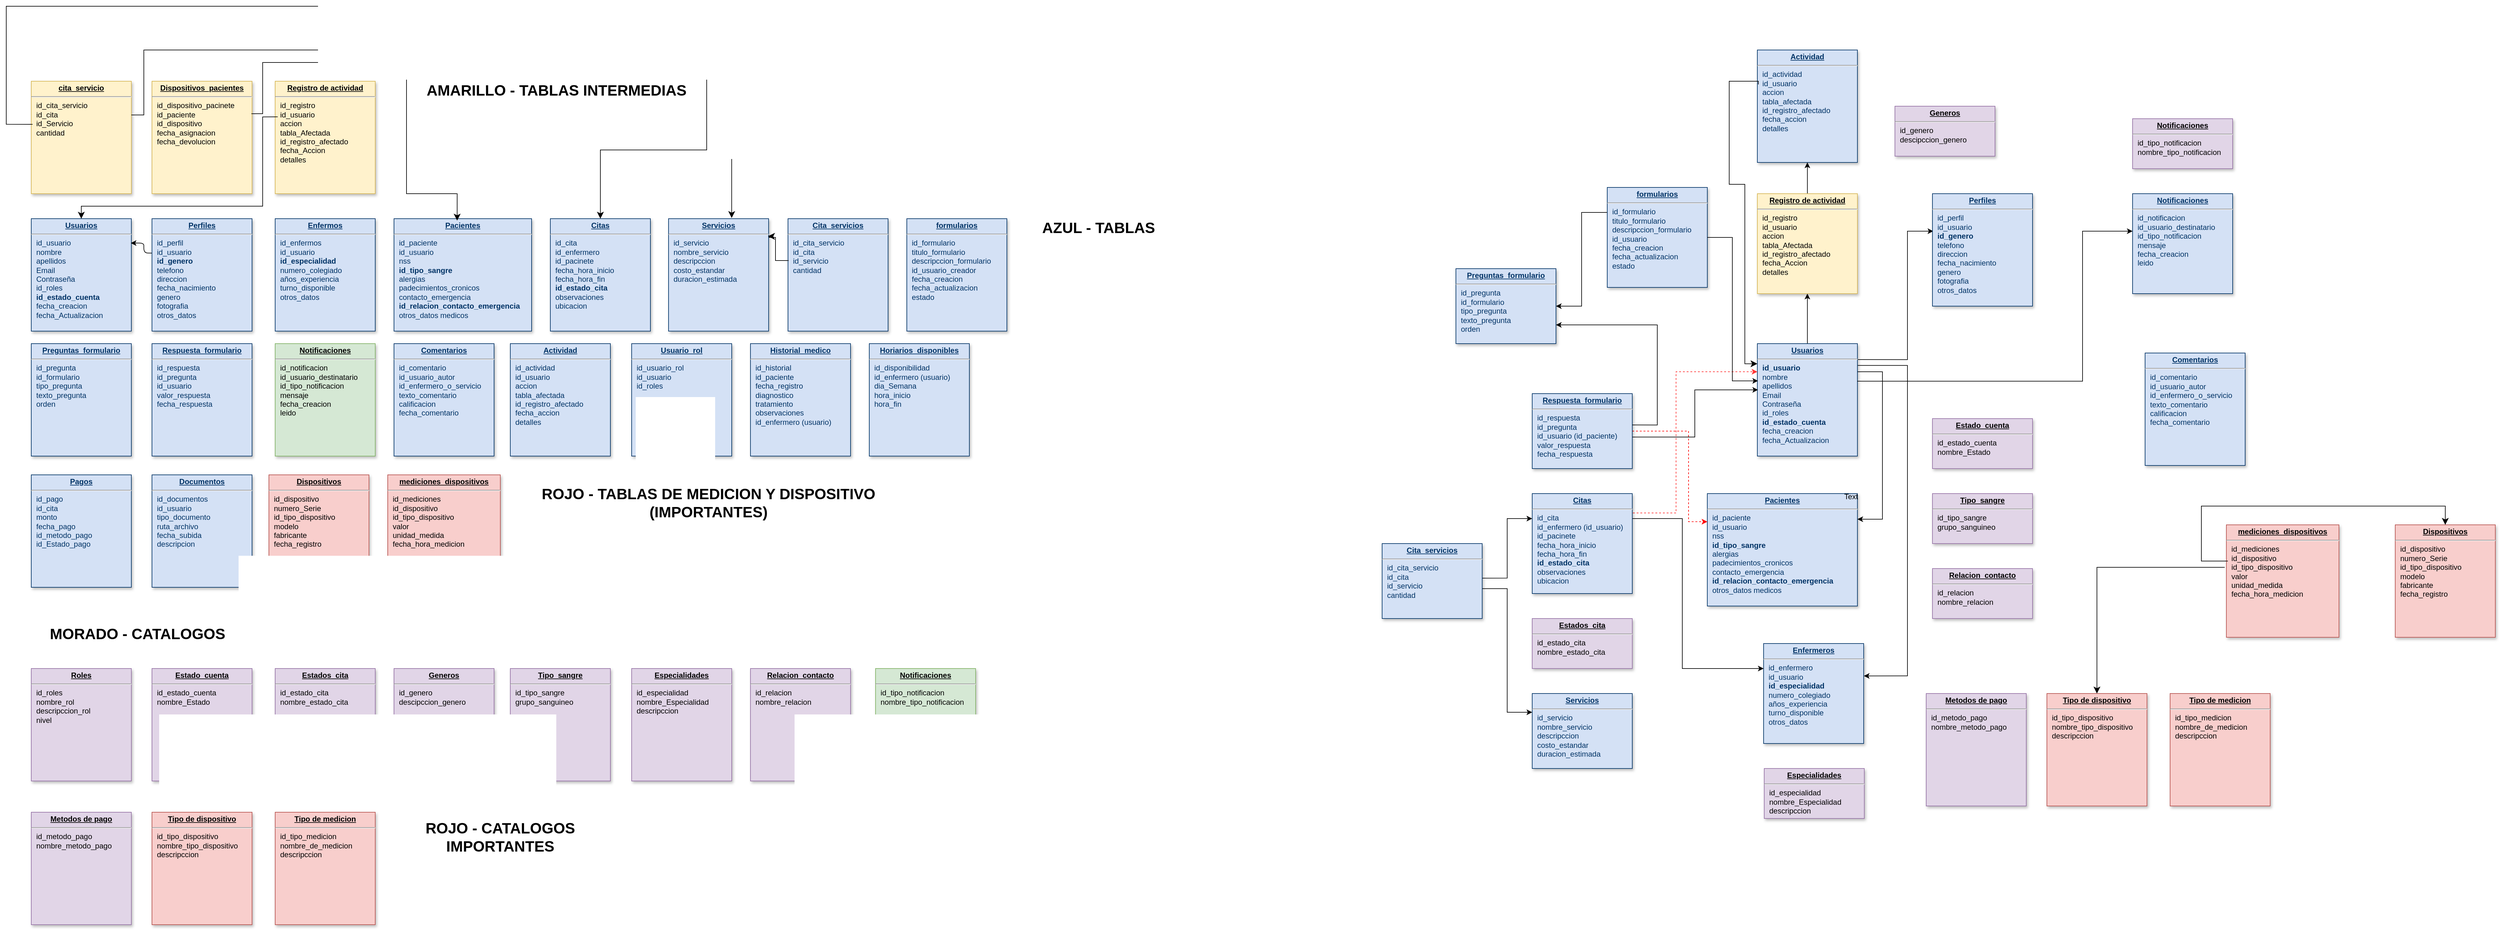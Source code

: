 <mxfile>
    <diagram name="Page-1" id="efa7a0a1-bf9b-a30e-e6df-94a7791c09e9">
        <mxGraphModel dx="2216" dy="2027" grid="1" gridSize="10" guides="1" tooltips="1" connect="1" arrows="1" fold="1" page="1" pageScale="1" pageWidth="826" pageHeight="1169" background="none" math="0" shadow="0">
            <root>
                <mxCell id="0"/>
                <mxCell id="1" parent="0"/>
                <mxCell id="Op8TfLiG2Sl3Lztc7KOS-114" value="&lt;p style=&quot;margin: 0px; margin-top: 4px; text-align: center; text-decoration: underline;&quot;&gt;&lt;strong&gt;Usuarios&lt;/strong&gt;&lt;/p&gt;&lt;hr&gt;&lt;p style=&quot;margin: 0px; margin-left: 8px;&quot;&gt;id_usuario&lt;/p&gt;&lt;p style=&quot;margin: 0px; margin-left: 8px;&quot;&gt;nombre&lt;/p&gt;&lt;p style=&quot;margin: 0px; margin-left: 8px;&quot;&gt;apellidos&lt;/p&gt;&lt;p style=&quot;margin: 0px; margin-left: 8px;&quot;&gt;&lt;span style=&quot;background-color: transparent; color: light-dark(rgb(0, 51, 102), rgb(161, 205, 249));&quot;&gt;Email&lt;/span&gt;&lt;/p&gt;&lt;p style=&quot;margin: 0px; margin-left: 8px;&quot;&gt;&lt;span style=&quot;background-color: transparent; color: light-dark(rgb(0, 51, 102), rgb(161, 205, 249));&quot;&gt;Contraseña&lt;/span&gt;&lt;/p&gt;&lt;p style=&quot;margin: 0px; margin-left: 8px;&quot;&gt;id_roles&lt;/p&gt;&lt;p style=&quot;margin: 0px; margin-left: 8px;&quot;&gt;&lt;b&gt;id_estado_cuenta&lt;/b&gt;&lt;/p&gt;&lt;p style=&quot;margin: 0px; margin-left: 8px;&quot;&gt;fecha_creacion&lt;/p&gt;&lt;p style=&quot;margin: 0px; margin-left: 8px;&quot;&gt;fecha_Actualizacion&lt;/p&gt;" style="verticalAlign=top;align=left;overflow=fill;fontSize=12;fontFamily=Helvetica;html=1;strokeColor=#003366;shadow=1;fillColor=#D4E1F5;fontColor=#003366" parent="1" vertex="1">
                    <mxGeometry x="40.0" y="280" width="160.0" height="180" as="geometry"/>
                </mxCell>
                <mxCell id="4" value="" style="edgeStyle=none;html=1;exitX=0;exitY=0.306;exitDx=0;exitDy=0;exitPerimeter=0;entryX=0.994;entryY=0.217;entryDx=0;entryDy=0;entryPerimeter=0;" parent="1" source="Op8TfLiG2Sl3Lztc7KOS-115" target="Op8TfLiG2Sl3Lztc7KOS-114" edge="1">
                    <mxGeometry relative="1" as="geometry">
                        <Array as="points">
                            <mxPoint x="220" y="335"/>
                            <mxPoint x="220" y="319"/>
                        </Array>
                    </mxGeometry>
                </mxCell>
                <mxCell id="Op8TfLiG2Sl3Lztc7KOS-115" value="&lt;p style=&quot;margin: 0px; margin-top: 4px; text-align: center; text-decoration: underline;&quot;&gt;&lt;b&gt;Perfiles&lt;/b&gt;&lt;/p&gt;&lt;hr&gt;&lt;p style=&quot;margin: 0px; margin-left: 8px;&quot;&gt;id_perfil&lt;/p&gt;&lt;p style=&quot;margin: 0px; margin-left: 8px;&quot;&gt;id_usuario&lt;/p&gt;&lt;p style=&quot;margin: 0px; margin-left: 8px;&quot;&gt;&lt;b&gt;id_genero&lt;/b&gt;&lt;/p&gt;&lt;p style=&quot;margin: 0px; margin-left: 8px;&quot;&gt;telefono&lt;/p&gt;&lt;p style=&quot;margin: 0px; margin-left: 8px;&quot;&gt;direccion&lt;/p&gt;&lt;p style=&quot;margin: 0px; margin-left: 8px;&quot;&gt;fecha_nacimiento&lt;/p&gt;&lt;p style=&quot;margin: 0px; margin-left: 8px;&quot;&gt;genero&lt;/p&gt;&lt;p style=&quot;margin: 0px; margin-left: 8px;&quot;&gt;fotografia&lt;/p&gt;&lt;p style=&quot;margin: 0px; margin-left: 8px;&quot;&gt;otros_datos&amp;nbsp;&lt;/p&gt;" style="verticalAlign=top;align=left;overflow=fill;fontSize=12;fontFamily=Helvetica;html=1;strokeColor=#003366;shadow=1;fillColor=#D4E1F5;fontColor=#003366" parent="1" vertex="1">
                    <mxGeometry x="233.0" y="280" width="160.0" height="180" as="geometry"/>
                </mxCell>
                <mxCell id="Op8TfLiG2Sl3Lztc7KOS-116" value="&lt;p style=&quot;margin: 0px; margin-top: 4px; text-align: center; text-decoration: underline;&quot;&gt;&lt;b&gt;Enfermos&lt;/b&gt;&lt;/p&gt;&lt;hr&gt;&lt;p style=&quot;margin: 0px; margin-left: 8px;&quot;&gt;id_enfermos&lt;/p&gt;&lt;p style=&quot;margin: 0px; margin-left: 8px;&quot;&gt;id_usuario&lt;/p&gt;&lt;p style=&quot;margin: 0px; margin-left: 8px;&quot;&gt;&lt;b&gt;id_especialidad&lt;/b&gt;&lt;/p&gt;&lt;p style=&quot;margin: 0px; margin-left: 8px;&quot;&gt;numero_colegiado&lt;/p&gt;&lt;p style=&quot;margin: 0px; margin-left: 8px;&quot;&gt;años_experiencia&lt;/p&gt;&lt;p style=&quot;margin: 0px; margin-left: 8px;&quot;&gt;turno_disponible&lt;/p&gt;&lt;p style=&quot;margin: 0px; margin-left: 8px;&quot;&gt;&lt;span style=&quot;background-color: transparent; color: light-dark(rgb(0, 51, 102), rgb(161, 205, 249));&quot;&gt;otros_datos&amp;nbsp;&lt;/span&gt;&lt;/p&gt;" style="verticalAlign=top;align=left;overflow=fill;fontSize=12;fontFamily=Helvetica;html=1;strokeColor=#003366;shadow=1;fillColor=#D4E1F5;fontColor=#003366" parent="1" vertex="1">
                    <mxGeometry x="430.0" y="280" width="160.0" height="180" as="geometry"/>
                </mxCell>
                <mxCell id="Op8TfLiG2Sl3Lztc7KOS-117" value="&lt;p style=&quot;margin: 0px; margin-top: 4px; text-align: center; text-decoration: underline;&quot;&gt;&lt;b&gt;Pacientes&lt;/b&gt;&lt;/p&gt;&lt;hr&gt;&lt;p style=&quot;margin: 0px; margin-left: 8px;&quot;&gt;id_paciente&lt;/p&gt;&lt;p style=&quot;margin: 0px; margin-left: 8px;&quot;&gt;id_usuario&lt;/p&gt;&lt;p style=&quot;margin: 0px; margin-left: 8px;&quot;&gt;nss&lt;/p&gt;&lt;p style=&quot;margin: 0px; margin-left: 8px;&quot;&gt;&lt;b&gt;id_tipo_sangre&lt;/b&gt;&lt;/p&gt;&lt;p style=&quot;margin: 0px; margin-left: 8px;&quot;&gt;alergias&lt;/p&gt;&lt;p style=&quot;margin: 0px; margin-left: 8px;&quot;&gt;padecimientos_cronicos&lt;/p&gt;&lt;p style=&quot;margin: 0px; margin-left: 8px;&quot;&gt;contacto_emergencia&lt;/p&gt;&lt;p style=&quot;margin: 0px; margin-left: 8px;&quot;&gt;&lt;b&gt;id_relacion_contacto_emergencia&lt;/b&gt;&lt;/p&gt;&lt;p style=&quot;margin: 0px; margin-left: 8px;&quot;&gt;otros_datos medicos&lt;/p&gt;" style="verticalAlign=top;align=left;overflow=fill;fontSize=12;fontFamily=Helvetica;html=1;strokeColor=#003366;shadow=1;fillColor=#D4E1F5;fontColor=#003366" parent="1" vertex="1">
                    <mxGeometry x="620" y="280" width="220" height="180" as="geometry"/>
                </mxCell>
                <mxCell id="Op8TfLiG2Sl3Lztc7KOS-118" value="&lt;p style=&quot;margin: 0px; margin-top: 4px; text-align: center; text-decoration: underline;&quot;&gt;&lt;b&gt;Citas&lt;/b&gt;&lt;/p&gt;&lt;hr&gt;&lt;p style=&quot;margin: 0px; margin-left: 8px;&quot;&gt;id_cita&lt;/p&gt;&lt;p style=&quot;margin: 0px; margin-left: 8px;&quot;&gt;id_enfermero&lt;/p&gt;&lt;p style=&quot;margin: 0px; margin-left: 8px;&quot;&gt;id_pacinete&lt;/p&gt;&lt;p style=&quot;margin: 0px; margin-left: 8px;&quot;&gt;fecha_hora_inicio&lt;/p&gt;&lt;p style=&quot;margin: 0px; margin-left: 8px;&quot;&gt;fecha_hora_fin&lt;/p&gt;&lt;p style=&quot;margin: 0px; margin-left: 8px;&quot;&gt;&lt;b&gt;id_estado_cita&lt;/b&gt;&lt;/p&gt;&lt;p style=&quot;margin: 0px; margin-left: 8px;&quot;&gt;observaciones&lt;/p&gt;&lt;p style=&quot;margin: 0px; margin-left: 8px;&quot;&gt;ubicacion&lt;/p&gt;" style="verticalAlign=top;align=left;overflow=fill;fontSize=12;fontFamily=Helvetica;html=1;strokeColor=#003366;shadow=1;fillColor=#D4E1F5;fontColor=#003366" parent="1" vertex="1">
                    <mxGeometry x="870" y="280" width="160.0" height="180" as="geometry"/>
                </mxCell>
                <mxCell id="Op8TfLiG2Sl3Lztc7KOS-119" value="&lt;p style=&quot;margin: 0px; margin-top: 4px; text-align: center; text-decoration: underline;&quot;&gt;&lt;b&gt;Servicios&lt;/b&gt;&lt;/p&gt;&lt;hr&gt;&lt;p style=&quot;margin: 0px; margin-left: 8px;&quot;&gt;id_servicio&lt;/p&gt;&lt;p style=&quot;margin: 0px; margin-left: 8px;&quot;&gt;nombre_servicio&lt;/p&gt;&lt;p style=&quot;margin: 0px; margin-left: 8px;&quot;&gt;descripccion&lt;/p&gt;&lt;p style=&quot;margin: 0px; margin-left: 8px;&quot;&gt;costo_estandar&lt;/p&gt;&lt;p style=&quot;margin: 0px; margin-left: 8px;&quot;&gt;duracion_estimada&lt;/p&gt;&lt;p style=&quot;margin: 0px; margin-left: 8px;&quot;&gt;&lt;br&gt;&lt;/p&gt;" style="verticalAlign=top;align=left;overflow=fill;fontSize=12;fontFamily=Helvetica;html=1;strokeColor=#003366;shadow=1;fillColor=#D4E1F5;fontColor=#003366" parent="1" vertex="1">
                    <mxGeometry x="1059" y="280" width="160.0" height="180" as="geometry"/>
                </mxCell>
                <mxCell id="Op8TfLiG2Sl3Lztc7KOS-120" value="&lt;p style=&quot;margin: 0px; margin-top: 4px; text-align: center; text-decoration: underline;&quot;&gt;&lt;b&gt;Cita_servicios&lt;/b&gt;&lt;/p&gt;&lt;hr&gt;&lt;p style=&quot;margin: 0px; margin-left: 8px;&quot;&gt;id_cita_servicio&lt;/p&gt;&lt;p style=&quot;margin: 0px; margin-left: 8px;&quot;&gt;id_cita&lt;/p&gt;&lt;p style=&quot;margin: 0px; margin-left: 8px;&quot;&gt;id_servicio&lt;/p&gt;&lt;p style=&quot;margin: 0px; margin-left: 8px;&quot;&gt;cantidad&lt;/p&gt;&lt;p style=&quot;margin: 0px; margin-left: 8px;&quot;&gt;&lt;br&gt;&lt;/p&gt;" style="verticalAlign=top;align=left;overflow=fill;fontSize=12;fontFamily=Helvetica;html=1;strokeColor=#003366;shadow=1;fillColor=#D4E1F5;fontColor=#003366" parent="1" vertex="1">
                    <mxGeometry x="1250" y="280" width="160.0" height="180" as="geometry"/>
                </mxCell>
                <mxCell id="Op8TfLiG2Sl3Lztc7KOS-121" value="&lt;p style=&quot;margin: 0px; margin-top: 4px; text-align: center; text-decoration: underline;&quot;&gt;&lt;b&gt;formularios&lt;/b&gt;&lt;/p&gt;&lt;hr&gt;&lt;p style=&quot;margin: 0px; margin-left: 8px;&quot;&gt;id_formulario&lt;/p&gt;&lt;p style=&quot;margin: 0px; margin-left: 8px;&quot;&gt;&lt;span style=&quot;background-color: transparent; color: light-dark(rgb(0, 51, 102), rgb(161, 205, 249));&quot;&gt;titulo_formulario&lt;/span&gt;&lt;/p&gt;&lt;p style=&quot;margin: 0px; margin-left: 8px;&quot;&gt;&lt;span style=&quot;background-color: transparent; color: light-dark(rgb(0, 51, 102), rgb(161, 205, 249));&quot;&gt;descripccion_formulario&lt;/span&gt;&lt;/p&gt;&lt;p style=&quot;margin: 0px; margin-left: 8px;&quot;&gt;&lt;span style=&quot;background-color: transparent; color: light-dark(rgb(0, 51, 102), rgb(161, 205, 249));&quot;&gt;id_usuario_creador&lt;/span&gt;&lt;/p&gt;&lt;p style=&quot;margin: 0px; margin-left: 8px;&quot;&gt;&lt;span style=&quot;background-color: transparent; color: light-dark(rgb(0, 51, 102), rgb(161, 205, 249));&quot;&gt;fecha_creacion&lt;/span&gt;&lt;/p&gt;&lt;p style=&quot;margin: 0px; margin-left: 8px;&quot;&gt;&lt;span style=&quot;background-color: transparent; color: light-dark(rgb(0, 51, 102), rgb(161, 205, 249));&quot;&gt;fecha_actualizacion&lt;/span&gt;&lt;/p&gt;&lt;p style=&quot;margin: 0px; margin-left: 8px;&quot;&gt;&lt;span style=&quot;background-color: transparent; color: light-dark(rgb(0, 51, 102), rgb(161, 205, 249));&quot;&gt;estado&lt;/span&gt;&lt;/p&gt;&lt;p style=&quot;margin: 0px; margin-left: 8px;&quot;&gt;&lt;br&gt;&lt;/p&gt;" style="verticalAlign=top;align=left;overflow=fill;fontSize=12;fontFamily=Helvetica;html=1;strokeColor=#003366;shadow=1;fillColor=#D4E1F5;fontColor=#003366" parent="1" vertex="1">
                    <mxGeometry x="1440" y="280" width="160.0" height="180" as="geometry"/>
                </mxCell>
                <mxCell id="Op8TfLiG2Sl3Lztc7KOS-122" value="&lt;p style=&quot;margin: 0px; margin-top: 4px; text-align: center; text-decoration: underline;&quot;&gt;&lt;b&gt;Preguntas_formulario&lt;/b&gt;&lt;/p&gt;&lt;hr&gt;&lt;p style=&quot;margin: 0px; margin-left: 8px;&quot;&gt;id_pregunta&lt;/p&gt;&lt;p style=&quot;margin: 0px; margin-left: 8px;&quot;&gt;id_formulario&lt;/p&gt;&lt;p style=&quot;margin: 0px; margin-left: 8px;&quot;&gt;tipo_pregunta&lt;/p&gt;&lt;p style=&quot;margin: 0px; margin-left: 8px;&quot;&gt;texto_pregunta&lt;/p&gt;&lt;p style=&quot;margin: 0px; margin-left: 8px;&quot;&gt;orden&lt;/p&gt;" style="verticalAlign=top;align=left;overflow=fill;fontSize=12;fontFamily=Helvetica;html=1;strokeColor=#003366;shadow=1;fillColor=#D4E1F5;fontColor=#003366" parent="1" vertex="1">
                    <mxGeometry x="40.0" y="480" width="160.0" height="180" as="geometry"/>
                </mxCell>
                <mxCell id="Op8TfLiG2Sl3Lztc7KOS-123" value="&lt;p style=&quot;margin: 0px; margin-top: 4px; text-align: center; text-decoration: underline;&quot;&gt;&lt;b&gt;Respuesta_formulario&lt;/b&gt;&lt;/p&gt;&lt;hr&gt;&lt;p style=&quot;margin: 0px; margin-left: 8px;&quot;&gt;id_respuesta&lt;/p&gt;&lt;p style=&quot;margin: 0px; margin-left: 8px;&quot;&gt;id_pregunta&lt;/p&gt;&lt;p style=&quot;margin: 0px; margin-left: 8px;&quot;&gt;id_usuario&lt;span style=&quot;color: rgba(0, 0, 0, 0); font-family: monospace; font-size: 0px; background-color: transparent;&quot;&gt;%3CmxGraphModel%3E%3Croot%3E%3CmxCell%20id%3D%220%22%2F%3E%3CmxCell%20id%3D%221%22%20parent%3D%220%22%2F%3E%3CmxCell%20id%3D%222%22%20value%3D%22%26lt%3Bp%20style%3D%26quot%3Bmargin%3A%200px%3B%20margin-top%3A%204px%3B%20text-align%3A%20center%3B%20text-decoration%3A%20underline%3B%26quot%3B%26gt%3B%26lt%3Bb%26gt%3BPreguntas_formulario%26lt%3B%2Fb%26gt%3B%26lt%3B%2Fp%26gt%3B%26lt%3Bhr%26gt%3B%26lt%3Bp%20style%3D%26quot%3Bmargin%3A%200px%3B%20margin-left%3A%208px%3B%26quot%3B%26gt%3Bid_pregunta%26lt%3B%2Fp%26gt%3B%26lt%3Bp%20style%3D%26quot%3Bmargin%3A%200px%3B%20margin-left%3A%208px%3B%26quot%3B%26gt%3Bid_formulario%26lt%3B%2Fp%26gt%3B%26lt%3Bp%20style%3D%26quot%3Bmargin%3A%200px%3B%20margin-left%3A%208px%3B%26quot%3B%26gt%3Btipo_pregunta%26lt%3B%2Fp%26gt%3B%26lt%3Bp%20style%3D%26quot%3Bmargin%3A%200px%3B%20margin-left%3A%208px%3B%26quot%3B%26gt%3Btexto_pregunta%26lt%3B%2Fp%26gt%3B%26lt%3Bp%20style%3D%26quot%3Bmargin%3A%200px%3B%20margin-left%3A%208px%3B%26quot%3B%26gt%3Borden%26lt%3B%2Fp%26gt%3B%22%20style%3D%22verticalAlign%3Dtop%3Balign%3Dleft%3Boverflow%3Dfill%3BfontSize%3D12%3BfontFamily%3DHelvetica%3Bhtml%3D1%3BstrokeColor%3D%23003366%3Bshadow%3D1%3BfillColor%3D%23D4E1F5%3BfontColor%3D%23003366%22%20vertex%3D%221%22%20parent%3D%221%22%3E%3CmxGeometry%20x%3D%2260.0%22%20y%3D%221410%22%20width%3D%22160.0%22%20height%3D%22180%22%20as%3D%22geometry%22%2F%3E%3C%2FmxCell%3E%3C%2Froot%3E%3C%2FmxGraphModel%3E&lt;/span&gt;&lt;/p&gt;&lt;p style=&quot;margin: 0px; margin-left: 8px;&quot;&gt;valor_respuesta&lt;/p&gt;&lt;p style=&quot;margin: 0px; margin-left: 8px;&quot;&gt;fecha_respuesta&lt;/p&gt;" style="verticalAlign=top;align=left;overflow=fill;fontSize=12;fontFamily=Helvetica;html=1;strokeColor=#003366;shadow=1;fillColor=#D4E1F5;fontColor=#003366" parent="1" vertex="1">
                    <mxGeometry x="233.0" y="480" width="160.0" height="180" as="geometry"/>
                </mxCell>
                <mxCell id="Op8TfLiG2Sl3Lztc7KOS-124" value="&lt;p style=&quot;margin: 0px; margin-top: 4px; text-align: center; text-decoration: underline;&quot;&gt;&lt;b&gt;Notificaciones&lt;/b&gt;&lt;/p&gt;&lt;hr&gt;&lt;p style=&quot;margin: 0px; margin-left: 8px;&quot;&gt;id_notificacion&lt;/p&gt;&lt;p style=&quot;margin: 0px; margin-left: 8px;&quot;&gt;id_usuario_destinatario&lt;/p&gt;&lt;p style=&quot;margin: 0px; margin-left: 8px;&quot;&gt;id_tipo_notificacion&lt;/p&gt;&lt;p style=&quot;margin: 0px; margin-left: 8px;&quot;&gt;mensaje&lt;/p&gt;&lt;p style=&quot;margin: 0px; margin-left: 8px;&quot;&gt;fecha_creacion&lt;/p&gt;&lt;p style=&quot;margin: 0px; margin-left: 8px;&quot;&gt;leido&lt;span style=&quot;color: rgba(0, 0, 0, 0); font-family: monospace; font-size: 0px; background-color: transparent;&quot;&gt;%3CmxGraphModel%3E%3Croot%3E%3CmxCell%20id%3D%220%22%2F%3E%3CmxCell%20id%3D%221%22%20parent%3D%220%22%2F%3E%3CmxCell%20id%3D%222%22%20value%3D%22%26lt%3Bp%20style%3D%26quot%3Bmargin%3A%200px%3B%20margin-top%3A%204px%3B%20text-align%3A%20center%3B%20text-decoration%3A%20underline%3B%26quot%3B%26gt%3B%26lt%3Bb%26gt%3BRespuesta_formulario%26lt%3B%2Fb%26gt%3B%26lt%3B%2Fp%26gt%3B%26lt%3Bhr%26gt%3B%26lt%3Bp%20style%3D%26quot%3Bmargin%3A%200px%3B%20margin-left%3A%208px%3B%26quot%3B%26gt%3Bid_respuesta%26lt%3B%2Fp%26gt%3B%26lt%3Bp%20style%3D%26quot%3Bmargin%3A%200px%3B%20margin-left%3A%208px%3B%26quot%3B%26gt%3Bid_pregunta%26lt%3B%2Fp%26gt%3B%26lt%3Bp%20style%3D%26quot%3Bmargin%3A%200px%3B%20margin-left%3A%208px%3B%26quot%3B%26gt%3Bid_usuario%26lt%3Bspan%20style%3D%26quot%3Bcolor%3A%20rgba(0%2C%200%2C%200%2C%200)%3B%20font-family%3A%20monospace%3B%20font-size%3A%200px%3B%20background-color%3A%20transparent%3B%26quot%3B%26gt%3B%253CmxGraphModel%253E%253Croot%253E%253CmxCell%2520id%253D%25220%2522%252F%253E%253CmxCell%2520id%253D%25221%2522%2520parent%253D%25220%2522%252F%253E%253CmxCell%2520id%253D%25222%2522%2520value%253D%2522%2526lt%253Bp%2520style%253D%2526quot%253Bmargin%253A%25200px%253B%2520margin-top%253A%25204px%253B%2520text-align%253A%2520center%253B%2520text-decoration%253A%2520underline%253B%2526quot%253B%2526gt%253B%2526lt%253Bb%2526gt%253BPreguntas_formulario%2526lt%253B%252Fb%2526gt%253B%2526lt%253B%252Fp%2526gt%253B%2526lt%253Bhr%2526gt%253B%2526lt%253Bp%2520style%253D%2526quot%253Bmargin%253A%25200px%253B%2520margin-left%253A%25208px%253B%2526quot%253B%2526gt%253Bid_pregunta%2526lt%253B%252Fp%2526gt%253B%2526lt%253Bp%2520style%253D%2526quot%253Bmargin%253A%25200px%253B%2520margin-left%253A%25208px%253B%2526quot%253B%2526gt%253Bid_formulario%2526lt%253B%252Fp%2526gt%253B%2526lt%253Bp%2520style%253D%2526quot%253Bmargin%253A%25200px%253B%2520margin-left%253A%25208px%253B%2526quot%253B%2526gt%253Btipo_pregunta%2526lt%253B%252Fp%2526gt%253B%2526lt%253Bp%2520style%253D%2526quot%253Bmargin%253A%25200px%253B%2520margin-left%253A%25208px%253B%2526quot%253B%2526gt%253Btexto_pregunta%2526lt%253B%252Fp%2526gt%253B%2526lt%253Bp%2520style%253D%2526quot%253Bmargin%253A%25200px%253B%2520margin-left%253A%25208px%253B%2526quot%253B%2526gt%253Borden%2526lt%253B%252Fp%2526gt%253B%2522%2520style%253D%2522verticalAlign%253Dtop%253Balign%253Dleft%253Boverflow%253Dfill%253BfontSize%253D12%253BfontFamily%253DHelvetica%253Bhtml%253D1%253BstrokeColor%253D%2523003366%253Bshadow%253D1%253BfillColor%253D%2523D4E1F5%253BfontColor%253D%2523003366%2522%2520vertex%253D%25221%2522%2520parent%253D%25221%2522%253E%253CmxGeometry%2520x%253D%252260.0%2522%2520y%253D%25221410%2522%2520width%253D%2522160.0%2522%2520height%253D%2522180%2522%2520as%253D%2522geometry%2522%252F%253E%253C%252FmxCell%253E%253C%252Froot%253E%253C%252FmxGraphModel%253E%26lt%3B%2Fspan%26gt%3B%26lt%3B%2Fp%26gt%3B%26lt%3Bp%20style%3D%26quot%3Bmargin%3A%200px%3B%20margin-left%3A%208px%3B%26quot%3B%26gt%3Bvalor_respuesta%26lt%3B%2Fp%26gt%3B%26lt%3Bp%20style%3D%26quot%3Bmargin%3A%200px%3B%20margin-left%3A%208px%3B%26quot%3B%26gt%3Bfecha_respuesta%26lt%3B%2Fp%26gt%3B%22%20style%3D%22verticalAlign%3Dtop%3Balign%3Dleft%3Boverflow%3Dfill%3BfontSize%3D12%3BfontFamily%3DHelvetica%3Bhtml%3D1%3BstrokeColor%3D%23003366%3Bshadow%3D1%3BfillColor%3D%23D4E1F5%3BfontColor%3D%23003366%22%20vertex%3D%221%22%20parent%3D%221%22%3E%3CmxGeometry%20x%3D%22253.0%22%20y%3D%221410%22%20width%3D%22160.0%22%20height%3D%22180%22%20as%3D%22geometry%22%2F%3E%3C%2FmxCell%3E%3C%2Froot%3E%3C%2FmxGraphModel%3E&lt;/span&gt;&lt;/p&gt;" style="verticalAlign=top;align=left;overflow=fill;fontSize=12;fontFamily=Helvetica;html=1;strokeColor=#82b366;shadow=1;fillColor=#d5e8d4;" parent="1" vertex="1">
                    <mxGeometry x="430.0" y="480" width="160.0" height="180" as="geometry"/>
                </mxCell>
                <mxCell id="Op8TfLiG2Sl3Lztc7KOS-125" value="&lt;p style=&quot;margin: 0px; margin-top: 4px; text-align: center; text-decoration: underline;&quot;&gt;&lt;b&gt;Comentarios&lt;/b&gt;&lt;/p&gt;&lt;hr&gt;&lt;p style=&quot;margin: 0px; margin-left: 8px;&quot;&gt;id_comentario&lt;/p&gt;&lt;p style=&quot;margin: 0px; margin-left: 8px;&quot;&gt;id_usuario_autor&lt;/p&gt;&lt;p style=&quot;margin: 0px; margin-left: 8px;&quot;&gt;&lt;span style=&quot;background-color: transparent;&quot;&gt;id_enfermero_o_servicio&lt;/span&gt;&lt;/p&gt;&lt;p style=&quot;margin: 0px; margin-left: 8px;&quot;&gt;&lt;span style=&quot;background-color: transparent;&quot;&gt;texto_comentario&lt;/span&gt;&lt;/p&gt;&lt;p style=&quot;margin: 0px; margin-left: 8px;&quot;&gt;&lt;span style=&quot;background-color: transparent;&quot;&gt;calificacion&lt;/span&gt;&lt;/p&gt;&lt;p style=&quot;margin: 0px; margin-left: 8px;&quot;&gt;&lt;span style=&quot;background-color: transparent;&quot;&gt;fecha_comentario&lt;/span&gt;&lt;/p&gt;&lt;p style=&quot;margin: 0px; margin-left: 8px;&quot;&gt;&lt;span style=&quot;background-color: transparent; color: rgba(0, 0, 0, 0); font-family: monospace; font-size: 0px;&quot;&gt;texto%3CmxGraphModel%3E%3Croot%3E%3CmxCell%20id%3D%220%22%2F%3E%3CmxCell%20id%3D%221%22%20parent%3D%220%22%2F%3E%3CmxCell%20id%3D%222%22%20value%3D%22%26lt%3Bp%20style%3D%26quot%3Bmargin%3A%200px%3B%20margin-top%3A%204px%3B%20text-align%3A%20center%3B%20text-decoration%3A%20underline%3B%26quot%3B%26gt%3B%26lt%3Bb%26gt%3BRespuesta_formulario%26lt%3B%2Fb%26gt%3B%26lt%3B%2Fp%26gt%3B%26lt%3Bhr%26gt%3B%26lt%3Bp%20style%3D%26quot%3Bmargin%3A%200px%3B%20margin-left%3A%208px%3B%26quot%3B%26gt%3Bid_respuesta%26lt%3B%2Fp%26gt%3B%26lt%3Bp%20style%3D%26quot%3Bmargin%3A%200px%3B%20margin-left%3A%208px%3B%26quot%3B%26gt%3Bid_pregunta%26lt%3B%2Fp%26gt%3B%26lt%3Bp%20style%3D%26quot%3Bmargin%3A%200px%3B%20margin-left%3A%208px%3B%26quot%3B%26gt%3Bid_usuario%26lt%3Bspan%20style%3D%26quot%3Bcolor%3A%20rgba(0%2C%200%2C%200%2C%200)%3B%20font-family%3A%20monospace%3B%20font-size%3A%200px%3B%20background-color%3A%20transparent%3B%26quot%3B%26gt%3B%253CmxGraphModel%253E%253Croot%253E%253CmxCell%2520id%253D%25220%2522%252F%253E%253CmxCell%2520id%253D%25221%2522%2520parent%253D%25220%2522%252F%253E%253CmxCell%2520id%253D%25222%2522%2520value%253D%2522%2526lt%253Bp%2520style%253D%2526quot%253Bmargin%253A%25200px%253B%2520margin-top%253A%25204px%253B%2520text-align%253A%2520center%253B%2520text-decoration%253A%2520underline%253B%2526quot%253B%2526gt%253B%2526lt%253Bb%2526gt%253BPreguntas_formulario%2526lt%253B%252Fb%2526gt%253B%2526lt%253B%252Fp%2526gt%253B%2526lt%253Bhr%2526gt%253B%2526lt%253Bp%2520style%253D%2526quot%253Bmargin%253A%25200px%253B%2520margin-left%253A%25208px%253B%2526quot%253B%2526gt%253Bid_pregunta%2526lt%253B%252Fp%2526gt%253B%2526lt%253Bp%2520style%253D%2526quot%253Bmargin%253A%25200px%253B%2520margin-left%253A%25208px%253B%2526quot%253B%2526gt%253Bid_formulario%2526lt%253B%252Fp%2526gt%253B%2526lt%253Bp%2520style%253D%2526quot%253Bmargin%253A%25200px%253B%2520margin-left%253A%25208px%253B%2526quot%253B%2526gt%253Btipo_pregunta%2526lt%253B%252Fp%2526gt%253B%2526lt%253Bp%2520style%253D%2526quot%253Bmargin%253A%25200px%253B%2520margin-left%253A%25208px%253B%2526quot%253B%2526gt%253Btexto_pregunta%2526lt%253B%252Fp%2526gt%253B%2526lt%253Bp%2520style%253D%2526quot%253Bmargin%253A%25200px%253B%2520margin-left%253A%25208px%253B%2526quot%253B%2526gt%253Borden%2526lt%253B%252Fp%2526gt%253B%2522%2520style%253D%2522verticalAlign%253Dtop%253Balign%253Dleft%253Boverflow%253Dfill%253BfontSize%253D12%253BfontFamily%253DHelvetica%253Bhtml%253D1%253BstrokeColor%253D%2523003366%253Bshadow%253D1%253BfillColor%253D%2523D4E1F5%253BfontColor%253D%2523003366%2522%2520vertex%253D%25221%2522%2520parent%253D%25221%2522%253E%253CmxGeometry%2520x%253D%252260.0%2522%2520y%253D%25221410%2522%2520width%253D%2522160.0%2522%2520height%253D%2522180%2522%2520as%253D%2522geometry%2522%252F%253E%253C%252FmxCell%253E%253C%252Froot%253E%253C%252FmxGraphModel%253E%26lt%3B%2Fspan%26gt%3B%26lt%3B%2Fp%26gt%3B%26lt%3Bp%20style%3D%26quot%3Bmargin%3A%200px%3B%20margin-left%3A%208px%3B%26quot%3B%26gt%3Bvalor_respuesta%26lt%3B%2Fp%26gt%3B%26lt%3Bp%20style%3D%26quot%3Bmargin%3A%200px%3B%20margin-left%3A%208px%3B%26quot%3B%26gt%3Bfecha_respuesta%26lt%3B%2Fp%26gt%3B%22%20style%3D%22verticalAlign%3Dtop%3Balign%3Dleft%3Boverflow%3Dfill%3BfontSize%3D12%3BfontFamily%3DHelvetica%3Bhtml%3D1%3BstrokeColor%3D%23003366%3Bshadow%3D1%3BfillColor%3D%23D4E1F5%3BfontColor%3D%23003366%22%20vertex%3D%221%22%20parent%3D%221%22%3E%3CmxGeometry%20x%3D%22253.0%22%20y%3D%221410%22%20width%3D%22160.0%22%20height%3D%22180%22%20as%3D%22geometry%22%2F%3E%3C%2FmxCell%3E%3C%2Froot%3E%3C%2FmxGraphModel%3E&lt;/span&gt;&lt;/p&gt;" style="verticalAlign=top;align=left;overflow=fill;fontSize=12;fontFamily=Helvetica;html=1;strokeColor=#003366;shadow=1;fillColor=#D4E1F5;fontColor=#003366" parent="1" vertex="1">
                    <mxGeometry x="620" y="480" width="160.0" height="180" as="geometry"/>
                </mxCell>
                <mxCell id="Op8TfLiG2Sl3Lztc7KOS-126" value="&lt;p style=&quot;margin: 0px; margin-top: 4px; text-align: center; text-decoration: underline;&quot;&gt;&lt;b&gt;Roles&lt;/b&gt;&lt;/p&gt;&lt;hr&gt;&lt;p style=&quot;margin: 0px; margin-left: 8px;&quot;&gt;id_roles&lt;/p&gt;&lt;p style=&quot;margin: 0px; margin-left: 8px;&quot;&gt;nombre_rol&lt;/p&gt;&lt;p style=&quot;margin: 0px; margin-left: 8px;&quot;&gt;descripccion_rol&lt;/p&gt;&lt;p style=&quot;margin: 0px; margin-left: 8px;&quot;&gt;nivel&lt;/p&gt;&lt;p style=&quot;margin: 0px; margin-left: 8px;&quot;&gt;&lt;span style=&quot;background-color: transparent; color: rgba(0, 0, 0, 0); font-family: monospace; font-size: 0px;&quot;&gt;texto%3CmxGraphModel%3E%3Croot%3E%3CmxCell%20id%3D%220%22%2F%3E%3CmxCell%20id%3D%221%22%20parent%3D%220%22%2F%3E%3CmxCell%20id%3D%222%22%20value%3D%22%26lt%3Bp%20style%3D%26quot%3Bmargin%3A%200px%3B%20margin-top%3A%204px%3B%20text-align%3A%20center%3B%20text-decoration%3A%20underline%3B%26quot%3B%26gt%3B%26lt%3Bb%26gt%3BRespuesta_formulario%26lt%3B%2Fb%26gt%3B%26lt%3B%2Fp%26gt%3B%26lt%3Bhr%26gt%3B%26lt%3Bp%20style%3D%26quot%3Bmargin%3A%200px%3B%20margin-left%3A%208px%3B%26quot%3B%26gt%3Bid_respuesta%26lt%3B%2Fp%26gt%3B%26lt%3Bp%20style%3D%26quot%3Bmargin%3A%200px%3B%20margin-left%3A%208px%3B%26quot%3B%26gt%3Bid_pregunta%26lt%3B%2Fp%26gt%3B%26lt%3Bp%20style%3D%26quot%3Bmargin%3A%200px%3B%20margin-left%3A%208px%3B%26quot%3B%26gt%3Bid_usuario%26lt%3Bspan%20style%3D%26quot%3Bcolor%3A%20rgba(0%2C%200%2C%200%2C%200)%3B%20font-family%3A%20monospace%3B%20font-size%3A%200px%3B%20background-color%3A%20transparent%3B%26quot%3B%26gt%3B%253CmxGraphModel%253E%253Croot%253E%253CmxCell%2520id%253D%25220%2522%252F%253E%253CmxCell%2520id%253D%25221%2522%2520parent%253D%25220%2522%252F%253E%253CmxCell%2520id%253D%25222%2522%2520value%253D%2522%2526lt%253Bp%2520style%253D%2526quot%253Bmargin%253A%25200px%253B%2520margin-top%253A%25204px%253B%2520text-align%253A%2520center%253B%2520text-decoration%253A%2520underline%253B%2526quot%253B%2526gt%253B%2526lt%253Bb%2526gt%253BPreguntas_formulario%2526lt%253B%252Fb%2526gt%253B%2526lt%253B%252Fp%2526gt%253B%2526lt%253Bhr%2526gt%253B%2526lt%253Bp%2520style%253D%2526quot%253Bmargin%253A%25200px%253B%2520margin-left%253A%25208px%253B%2526quot%253B%2526gt%253Bid_pregunta%2526lt%253B%252Fp%2526gt%253B%2526lt%253Bp%2520style%253D%2526quot%253Bmargin%253A%25200px%253B%2520margin-left%253A%25208px%253B%2526quot%253B%2526gt%253Bid_formulario%2526lt%253B%252Fp%2526gt%253B%2526lt%253Bp%2520style%253D%2526quot%253Bmargin%253A%25200px%253B%2520margin-left%253A%25208px%253B%2526quot%253B%2526gt%253Btipo_pregunta%2526lt%253B%252Fp%2526gt%253B%2526lt%253Bp%2520style%253D%2526quot%253Bmargin%253A%25200px%253B%2520margin-left%253A%25208px%253B%2526quot%253B%2526gt%253Btexto_pregunta%2526lt%253B%252Fp%2526gt%253B%2526lt%253Bp%2520style%253D%2526quot%253Bmargin%253A%25200px%253B%2520margin-left%253A%25208px%253B%2526quot%253B%2526gt%253Borden%2526lt%253B%252Fp%2526gt%253B%2522%2520style%253D%2522verticalAlign%253Dtop%253Balign%253Dleft%253Boverflow%253Dfill%253BfontSize%253D12%253BfontFamily%253DHelvetica%253Bhtml%253D1%253BstrokeColor%253D%2523003366%253Bshadow%253D1%253BfillColor%253D%2523D4E1F5%253BfontColor%253D%2523003366%2522%2520vertex%253D%25221%2522%2520parent%253D%25221%2522%253E%253CmxGeometry%2520x%253D%252260.0%2522%2520y%253D%25221410%2522%2520width%253D%2522160.0%2522%2520height%253D%2522180%2522%2520as%253D%2522geometry%2522%252F%253E%253C%252FmxCell%253E%253C%252Froot%253E%253C%252FmxGraphModel%253E%26lt%3B%2Fspan%26gt%3B%26lt%3B%2Fp%26gt%3B%26lt%3Bp%20style%3D%26quot%3Bmargin%3A%200px%3B%20margin-left%3A%208px%3B%26quot%3B%26gt%3Bvalor_respuesta%26lt%3B%2Fp%26gt%3B%26lt%3Bp%20style%3D%26quot%3Bmargin%3A%200px%3B%20margin-left%3A%208px%3B%26quot%3B%26gt%3Bfecha_respuesta%26lt%3B%2Fp%26gt%3B%22%20style%3D%22verticalAlign%3Dtop%3Balign%3Dleft%3Boverflow%3Dfill%3BfontSize%3D12%3BfontFamily%3DHelvetica%3Bhtml%3D1%3BstrokeColor%3D%23003366%3Bshadow%3D1%3BfillColor%3D%23D4E1F5%3BfontColor%3D%23003366%22%20vertex%3D%221%22%20parent%3D%221%22%3E%3CmxGeometry%20x%3D%22253.0%22%20y%3D%221410%22%20width%3D%22160.0%22%20height%3D%22180%22%20as%3D%22geometry%22%2F%3E%3C%2FmxCell%3E%3C%2Froot%3E%3C%2FmxGraphModel%3E&lt;/span&gt;&lt;/p&gt;" style="verticalAlign=top;align=left;overflow=fill;fontSize=12;fontFamily=Helvetica;html=1;strokeColor=#9673a6;shadow=1;fillColor=#e1d5e7;" parent="1" vertex="1">
                    <mxGeometry x="40" y="1000" width="160.0" height="180" as="geometry"/>
                </mxCell>
                <mxCell id="Op8TfLiG2Sl3Lztc7KOS-127" value="&lt;p style=&quot;margin: 0px; margin-top: 4px; text-align: center; text-decoration: underline;&quot;&gt;&lt;b&gt;Usuario_rol&lt;/b&gt;&lt;/p&gt;&lt;hr&gt;&lt;p style=&quot;margin: 0px; margin-left: 8px;&quot;&gt;id_usuario_ro&lt;span style=&quot;background-color: transparent; color: light-dark(rgb(0, 51, 102), rgb(161, 205, 249));&quot;&gt;l&lt;/span&gt;&lt;/p&gt;&lt;p style=&quot;margin: 0px; margin-left: 8px;&quot;&gt;&lt;span style=&quot;background-color: transparent; color: light-dark(rgb(0, 51, 102), rgb(161, 205, 249));&quot;&gt;id_usuario&lt;/span&gt;&lt;/p&gt;&lt;p style=&quot;margin: 0px; margin-left: 8px;&quot;&gt;&lt;span style=&quot;background-color: transparent; color: light-dark(rgb(0, 51, 102), rgb(161, 205, 249));&quot;&gt;id_roles&lt;/span&gt;&lt;/p&gt;&lt;p style=&quot;margin: 0px; margin-left: 8px;&quot;&gt;&lt;span style=&quot;background-color: transparent; color: rgba(0, 0, 0, 0); font-family: monospace; font-size: 0px;&quot;&gt;texto%3CmxGraphModel%3E%3Croot%3E%3CmxCell%20id%3D%220%22%2F%3E%3CmxCell%20id%3D%221%22%20parent%3D%220%22%2F%3E%3CmxCell%20id%3D%222%22%20value%3D%22%26lt%3Bp%20style%3D%26quot%3Bmargin%3A%200px%3B%20margin-top%3A%204px%3B%20text-align%3A%20center%3B%20text-decoration%3A%20underline%3B%26quot%3B%26gt%3B%26lt%3Bb%26gt%3BRespuesta_formulario%26lt%3B%2Fb%26gt%3B%26lt%3B%2Fp%26gt%3B%26lt%3Bhr%26gt%3B%26lt%3Bp%20style%3D%26quot%3Bmargin%3A%200px%3B%20margin-left%3A%208px%3B%26quot%3B%26gt%3Bid_respuesta%26lt%3B%2Fp%26gt%3B%26lt%3Bp%20style%3D%26quot%3Bmargin%3A%200px%3B%20margin-left%3A%208px%3B%26quot%3B%26gt%3Bid_pregunta%26lt%3B%2Fp%26gt%3B%26lt%3Bp%20style%3D%26quot%3Bmargin%3A%200px%3B%20margin-left%3A%208px%3B%26quot%3B%26gt%3Bid_usuario%26lt%3Bspan%20style%3D%26quot%3Bcolor%3A%20rgba(0%2C%200%2C%200%2C%200)%3B%20font-family%3A%20monospace%3B%20font-size%3A%200px%3B%20background-color%3A%20transparent%3B%26quot%3B%26gt%3B%253CmxGraphModel%253E%253Croot%253E%253CmxCell%2520id%253D%25220%2522%252F%253E%253CmxCell%2520id%253D%25221%2522%2520parent%253D%25220%2522%252F%253E%253CmxCell%2520id%253D%25222%2522%2520value%253D%2522%2526lt%253Bp%2520style%253D%2526quot%253Bmargin%253A%25200px%253B%2520margin-top%253A%25204px%253B%2520text-align%253A%2520center%253B%2520text-decoration%253A%2520underline%253B%2526quot%253B%2526gt%253B%2526lt%253Bb%2526gt%253BPreguntas_formulario%2526lt%253B%252Fb%2526gt%253B%2526lt%253B%252Fp%2526gt%253B%2526lt%253Bhr%2526gt%253B%2526lt%253Bp%2520style%253D%2526quot%253Bmargin%253A%25200px%253B%2520margin-left%253A%25208px%253B%2526quot%253B%2526gt%253Bid_pregunta%2526lt%253B%252Fp%2526gt%253B%2526lt%253Bp%2520style%253D%2526quot%253Bmargin%253A%25200px%253B%2520margin-left%253A%25208px%253B%2526quot%253B%2526gt%253Bid_formulario%2526lt%253B%252Fp%2526gt%253B%2526lt%253Bp%2520style%253D%2526quot%253Bmargin%253A%25200px%253B%2520margin-left%253A%25208px%253B%2526quot%253B%2526gt%253Btipo_pregunta%2526lt%253B%252Fp%2526gt%253B%2526lt%253Bp%2520style%253D%2526quot%253Bmargin%253A%25200px%253B%2520margin-left%253A%25208px%253B%2526quot%253B%2526gt%253Btexto_pregunta%2526lt%253B%252Fp%2526gt%253B%2526lt%253Bp%2520style%253D%2526quot%253Bmargin%253A%25200px%253B%2520margin-left%253A%25208px%253B%2526quot%253B%2526gt%253Borden%2526lt%253B%252Fp%2526gt%253B%2522%2520style%253D%2522verticalAlign%253Dtop%253Balign%253Dleft%253Boverflow%253Dfill%253BfontSize%253D12%253BfontFamily%253DHelvetica%253Bhtml%253D1%253BstrokeColor%253D%2523003366%253Bshadow%253D1%253BfillColor%253D%2523D4E1F5%253BfontColor%253D%2523003366%2522%2520vertex%253D%25221%2522%2520parent%253D%25221%2522%253E%253CmxGeometry%2520x%253D%252260.0%2522%2520y%253D%25221410%2522%2520width%253D%2522160.0%2522%2520height%253D%2522180%2522%2520as%253D%2522geometry%2522%252F%253E%253C%252FmxCell%253E%253C%252Froot%253E%253C%252FmxGraphModel%253E%26lt%3B%2Fspan%26gt%3B%26lt%3B%2Fp%26gt%3B%26lt%3Bp%20style%3D%26quot%3Bmargin%3A%200px%3B%20margin-left%3A%208px%3B%26quot%3B%26gt%3Bvalor_respuesta%26lt%3B%2Fp%26gt%3B%26lt%3Bp%20style%3D%26quot%3Bmargin%3A%200px%3B%20margin-left%3A%208px%3B%26quot%3B%26gt%3Bfecha_respuesta%26lt%3B%2Fp%26gt%3B%22%20style%3D%22verticalAlign%3Dtop%3Balign%3Dleft%3Boverflow%3Dfill%3BfontSize%3D12%3BfontFamily%3DHelvetica%3Bhtml%3D1%3BstrokeColor%3D%23003366%3Bshadow%3D1%3BfillColor%3D%23D4E1F5%3BfontColor%3D%23003366%22%20vertex%3D%221%22%20parent%3D%221%22%3E%3CmxGeometry%20x%3D%22253.0%22%20y%3D%221410%22%20width%3D%22160.0%22%20height%3D%22180%22%20as%3D%22geometry%22%2F%3E%3C%2FmxCell%3E%3C%2Froot%3E%3C%2FmxGraphModel%3E&lt;/span&gt;&lt;/p&gt;" style="verticalAlign=top;align=left;overflow=fill;fontSize=12;fontFamily=Helvetica;html=1;strokeColor=#003366;shadow=1;fillColor=#D4E1F5;fontColor=#003366" parent="1" vertex="1">
                    <mxGeometry x="1000" y="480" width="160.0" height="180" as="geometry"/>
                </mxCell>
                <mxCell id="Op8TfLiG2Sl3Lztc7KOS-128" value="&lt;p style=&quot;margin: 0px; margin-top: 4px; text-align: center; text-decoration: underline;&quot;&gt;&lt;b&gt;Historial_medico&lt;/b&gt;&lt;/p&gt;&lt;hr&gt;&lt;p style=&quot;margin: 0px; margin-left: 8px;&quot;&gt;id_historial&lt;/p&gt;&lt;p style=&quot;margin: 0px; margin-left: 8px;&quot;&gt;id_paciente&lt;/p&gt;&lt;p style=&quot;margin: 0px; margin-left: 8px;&quot;&gt;fecha_registro&lt;/p&gt;&lt;p style=&quot;margin: 0px; margin-left: 8px;&quot;&gt;diagnostico&lt;/p&gt;&lt;p style=&quot;margin: 0px; margin-left: 8px;&quot;&gt;tratamiento&lt;/p&gt;&lt;p style=&quot;margin: 0px; margin-left: 8px;&quot;&gt;observaciones&lt;/p&gt;&lt;p style=&quot;margin: 0px; margin-left: 8px;&quot;&gt;id_enfermero (usuario)&lt;/p&gt;&lt;p style=&quot;margin: 0px; margin-left: 8px;&quot;&gt;&lt;span style=&quot;background-color: transparent; color: rgba(0, 0, 0, 0); font-family: monospace; font-size: 0px;&quot;&gt;texto%3CmxGraphModel%3E%3Croot%3E%3CmxCell%20id%3D%220%22%2F%3E%3CmxCell%20id%3D%221%22%20parent%3D%220%22%2F%3E%3CmxCell%20id%3D%222%22%20value%3D%22%26lt%3Bp%20style%3D%26quot%3Bmargin%3A%200px%3B%20margin-top%3A%204px%3B%20text-align%3A%20center%3B%20text-decoration%3A%20underline%3B%26quot%3B%26gt%3B%26lt%3Bb%26gt%3BRespuesta_formulario%26lt%3B%2Fb%26gt%3B%26lt%3B%2Fp%26gt%3B%26lt%3Bhr%26gt%3B%26lt%3Bp%20style%3D%26quot%3Bmargin%3A%200px%3B%20margin-left%3A%208px%3B%26quot%3B%26gt%3Bid_respuesta%26lt%3B%2Fp%26gt%3B%26lt%3Bp%20style%3D%26quot%3Bmargin%3A%200px%3B%20margin-left%3A%208px%3B%26quot%3B%26gt%3Bid_pregunta%26lt%3B%2Fp%26gt%3B%26lt%3Bp%20style%3D%26quot%3Bmargin%3A%200px%3B%20margin-left%3A%208px%3B%26quot%3B%26gt%3Bid_usuario%26lt%3Bspan%20style%3D%26quot%3Bcolor%3A%20rgba(0%2C%200%2C%200%2C%200)%3B%20font-family%3A%20monospace%3B%20font-size%3A%200px%3B%20background-color%3A%20transparent%3B%26quot%3B%26gt%3B%253CmxGraphModel%253E%253Croot%253E%253CmxCell%2520id%253D%25220%2522%252F%253E%253CmxCell%2520id%253D%25221%2522%2520parent%253D%25220%2522%252F%253E%253CmxCell%2520id%253D%25222%2522%2520value%253D%2522%2526lt%253Bp%2520style%253D%2526quot%253Bmargin%253A%25200px%253B%2520margin-top%253A%25204px%253B%2520text-align%253A%2520center%253B%2520text-decoration%253A%2520underline%253B%2526quot%253B%2526gt%253B%2526lt%253Bb%2526gt%253BPreguntas_formulario%2526lt%253B%252Fb%2526gt%253B%2526lt%253B%252Fp%2526gt%253B%2526lt%253Bhr%2526gt%253B%2526lt%253Bp%2520style%253D%2526quot%253Bmargin%253A%25200px%253B%2520margin-left%253A%25208px%253B%2526quot%253B%2526gt%253Bid_pregunta%2526lt%253B%252Fp%2526gt%253B%2526lt%253Bp%2520style%253D%2526quot%253Bmargin%253A%25200px%253B%2520margin-left%253A%25208px%253B%2526quot%253B%2526gt%253Bid_formulario%2526lt%253B%252Fp%2526gt%253B%2526lt%253Bp%2520style%253D%2526quot%253Bmargin%253A%25200px%253B%2520margin-left%253A%25208px%253B%2526quot%253B%2526gt%253Btipo_pregunta%2526lt%253B%252Fp%2526gt%253B%2526lt%253Bp%2520style%253D%2526quot%253Bmargin%253A%25200px%253B%2520margin-left%253A%25208px%253B%2526quot%253B%2526gt%253Btexto_pregunta%2526lt%253B%252Fp%2526gt%253B%2526lt%253Bp%2520style%253D%2526quot%253Bmargin%253A%25200px%253B%2520margin-left%253A%25208px%253B%2526quot%253B%2526gt%253Borden%2526lt%253B%252Fp%2526gt%253B%2522%2520style%253D%2522verticalAlign%253Dtop%253Balign%253Dleft%253Boverflow%253Dfill%253BfontSize%253D12%253BfontFamily%253DHelvetica%253Bhtml%253D1%253BstrokeColor%253D%2523003366%253Bshadow%253D1%253BfillColor%253D%2523D4E1F5%253BfontColor%253D%2523003366%2522%2520vertex%253D%25221%2522%2520parent%253D%25221%2522%253E%253CmxGeometry%2520x%253D%252260.0%2522%2520y%253D%25221410%2522%2520width%253D%2522160.0%2522%2520height%253D%2522180%2522%2520as%253D%2522geometry%2522%252F%253E%253C%252FmxCell%253E%253C%252Froot%253E%253C%252FmxGraphModel%253E%26lt%3B%2Fspan%26gt%3B%26lt%3B%2Fp%26gt%3B%26lt%3Bp%20style%3D%26quot%3Bmargin%3A%200px%3B%20margin-left%3A%208px%3B%26quot%3B%26gt%3Bvalor_respuesta%26lt%3B%2Fp%26gt%3B%26lt%3Bp%20style%3D%26quot%3Bmargin%3A%200px%3B%20margin-left%3A%208px%3B%26quot%3B%26gt%3Bfecha_respuesta%26lt%3B%2Fp%26gt%3B%22%20style%3D%22verticalAlign%3Dtop%3Balign%3Dleft%3Boverflow%3Dfill%3BfontSize%3D12%3BfontFamily%3DHelvetica%3Bhtml%3D1%3BstrokeColor%3D%23003366%3Bshadow%3D1%3BfillColor%3D%23D4E1F5%3BfontColor%3D%23003366%22%20vertex%3D%221%22%20parent%3D%221%22%3E%3CmxGeometry%20x%3D%22253.0%22%20y%3D%221410%22%20width%3D%22160.0%22%20height%3D%22180%22%20as%3D%22geometry%22%2F%3E%3C%2FmxCell%3E%3C%2Froot%3E%3C%2FmxGraphModel%3E&lt;/span&gt;&lt;/p&gt;" style="verticalAlign=top;align=left;overflow=fill;fontSize=12;fontFamily=Helvetica;html=1;strokeColor=#003366;shadow=1;fillColor=#D4E1F5;fontColor=#003366" parent="1" vertex="1">
                    <mxGeometry x="1190" y="480" width="160.0" height="180" as="geometry"/>
                </mxCell>
                <mxCell id="Op8TfLiG2Sl3Lztc7KOS-129" value="&lt;p style=&quot;margin: 0px; margin-top: 4px; text-align: center; text-decoration: underline;&quot;&gt;&lt;b&gt;Horiarios_disponibles&lt;/b&gt;&lt;/p&gt;&lt;hr&gt;&lt;p style=&quot;margin: 0px; margin-left: 8px;&quot;&gt;id_disponibilidad&lt;/p&gt;&lt;p style=&quot;margin: 0px; margin-left: 8px;&quot;&gt;id_enfermero (usuario)&lt;/p&gt;&lt;p style=&quot;margin: 0px; margin-left: 8px;&quot;&gt;dia_Semana&lt;/p&gt;&lt;p style=&quot;margin: 0px; margin-left: 8px;&quot;&gt;hora_inicio&lt;/p&gt;&lt;p style=&quot;margin: 0px; margin-left: 8px;&quot;&gt;hora_fin&lt;/p&gt;&lt;p style=&quot;margin: 0px; margin-left: 8px;&quot;&gt;&lt;span style=&quot;background-color: transparent; color: rgba(0, 0, 0, 0); font-family: monospace; font-size: 0px;&quot;&gt;texto%3CmxGraphModel%3E%3Croot%3E%3CmxCell%20id%3D%220%22%2F%3E%3CmxCell%20id%3D%221%22%20parent%3D%220%22%2F%3E%3CmxCell%20id%3D%222%22%20value%3D%22%26lt%3Bp%20style%3D%26quot%3Bmargin%3A%200px%3B%20margin-top%3A%204px%3B%20text-align%3A%20center%3B%20text-decoration%3A%20underline%3B%26quot%3B%26gt%3B%26lt%3Bb%26gt%3BRespuesta_formulario%26lt%3B%2Fb%26gt%3B%26lt%3B%2Fp%26gt%3B%26lt%3Bhr%26gt%3B%26lt%3Bp%20style%3D%26quot%3Bmargin%3A%200px%3B%20margin-left%3A%208px%3B%26quot%3B%26gt%3Bid_respuesta%26lt%3B%2Fp%26gt%3B%26lt%3Bp%20style%3D%26quot%3Bmargin%3A%200px%3B%20margin-left%3A%208px%3B%26quot%3B%26gt%3Bid_pregunta%26lt%3B%2Fp%26gt%3B%26lt%3Bp%20style%3D%26quot%3Bmargin%3A%200px%3B%20margin-left%3A%208px%3B%26quot%3B%26gt%3Bid_usuario%26lt%3Bspan%20style%3D%26quot%3Bcolor%3A%20rgba(0%2C%200%2C%200%2C%200)%3B%20font-family%3A%20monospace%3B%20font-size%3A%200px%3B%20background-color%3A%20transparent%3B%26quot%3B%26gt%3B%253CmxGraphModel%253E%253Croot%253E%253CmxCell%2520id%253D%25220%2522%252F%253E%253CmxCell%2520id%253D%25221%2522%2520parent%253D%25220%2522%252F%253E%253CmxCell%2520id%253D%25222%2522%2520value%253D%2522%2526lt%253Bp%2520style%253D%2526quot%253Bmargin%253A%25200px%253B%2520margin-top%253A%25204px%253B%2520text-align%253A%2520center%253B%2520text-decoration%253A%2520underline%253B%2526quot%253B%2526gt%253B%2526lt%253Bb%2526gt%253BPreguntas_formulario%2526lt%253B%252Fb%2526gt%253B%2526lt%253B%252Fp%2526gt%253B%2526lt%253Bhr%2526gt%253B%2526lt%253Bp%2520style%253D%2526quot%253Bmargin%253A%25200px%253B%2520margin-left%253A%25208px%253B%2526quot%253B%2526gt%253Bid_pregunta%2526lt%253B%252Fp%2526gt%253B%2526lt%253Bp%2520style%253D%2526quot%253Bmargin%253A%25200px%253B%2520margin-left%253A%25208px%253B%2526quot%253B%2526gt%253Bid_formulario%2526lt%253B%252Fp%2526gt%253B%2526lt%253Bp%2520style%253D%2526quot%253Bmargin%253A%25200px%253B%2520margin-left%253A%25208px%253B%2526quot%253B%2526gt%253Btipo_pregunta%2526lt%253B%252Fp%2526gt%253B%2526lt%253Bp%2520style%253D%2526quot%253Bmargin%253A%25200px%253B%2520margin-left%253A%25208px%253B%2526quot%253B%2526gt%253Btexto_pregunta%2526lt%253B%252Fp%2526gt%253B%2526lt%253Bp%2520style%253D%2526quot%253Bmargin%253A%25200px%253B%2520margin-left%253A%25208px%253B%2526quot%253B%2526gt%253Borden%2526lt%253B%252Fp%2526gt%253B%2522%2520style%253D%2522verticalAlign%253Dtop%253Balign%253Dleft%253Boverflow%253Dfill%253BfontSize%253D12%253BfontFamily%253DHelvetica%253Bhtml%253D1%253BstrokeColor%253D%2523003366%253Bshadow%253D1%253BfillColor%253D%2523D4E1F5%253BfontColor%253D%2523003366%2522%2520vertex%253D%25221%2522%2520parent%253D%25221%2522%253E%253CmxGeometry%2520x%253D%252260.0%2522%2520y%253D%25221410%2522%2520width%253D%2522160.0%2522%2520height%253D%2522180%2522%2520as%253D%2522geometry%2522%252F%253E%253C%252FmxCell%253E%253C%252Froot%253E%253C%252FmxGraphModel%253E%26lt%3B%2Fspan%26gt%3B%26lt%3B%2Fp%26gt%3B%26lt%3Bp%20style%3D%26quot%3Bmargin%3A%200px%3B%20margin-left%3A%208px%3B%26quot%3B%26gt%3Bvalor_respuesta%26lt%3B%2Fp%26gt%3B%26lt%3Bp%20style%3D%26quot%3Bmargin%3A%200px%3B%20margin-left%3A%208px%3B%26quot%3B%26gt%3Bfecha_respuesta%26lt%3B%2Fp%26gt%3B%22%20style%3D%22verticalAlign%3Dtop%3Balign%3Dleft%3Boverflow%3Dfill%3BfontSize%3D12%3BfontFamily%3DHelvetica%3Bhtml%3D1%3BstrokeColor%3D%23003366%3Bshadow%3D1%3BfillColor%3D%23D4E1F5%3BfontColor%3D%23003366%22%20vertex%3D%221%22%20parent%3D%221%22%3E%3CmxGeometry%20x%3D%22253.0%22%20y%3D%221410%22%20width%3D%22160.0%22%20height%3D%22180%22%20as%3D%22geometry%22%2F%3E%3C%2FmxCell%3E%3C%2Froot%3E%3C%2FmxGraphModel%3E&lt;/span&gt;&lt;/p&gt;" style="verticalAlign=top;align=left;overflow=fill;fontSize=12;fontFamily=Helvetica;html=1;strokeColor=#003366;shadow=1;fillColor=#D4E1F5;fontColor=#003366" parent="1" vertex="1">
                    <mxGeometry x="1380" y="480" width="160.0" height="180" as="geometry"/>
                </mxCell>
                <mxCell id="Op8TfLiG2Sl3Lztc7KOS-130" value="&lt;p style=&quot;margin: 0px; margin-top: 4px; text-align: center; text-decoration: underline;&quot;&gt;&lt;b&gt;Pagos&lt;/b&gt;&lt;/p&gt;&lt;hr&gt;&lt;p style=&quot;margin: 0px; margin-left: 8px;&quot;&gt;id_pago&lt;/p&gt;&lt;p style=&quot;margin: 0px; margin-left: 8px;&quot;&gt;id_cita&lt;/p&gt;&lt;p style=&quot;margin: 0px; margin-left: 8px;&quot;&gt;monto&lt;/p&gt;&lt;p style=&quot;margin: 0px; margin-left: 8px;&quot;&gt;fecha_pago&lt;/p&gt;&lt;p style=&quot;margin: 0px; margin-left: 8px;&quot;&gt;id_metodo_pago&lt;/p&gt;&lt;p style=&quot;margin: 0px; margin-left: 8px;&quot;&gt;id_Estado_pago&lt;/p&gt;" style="verticalAlign=top;align=left;overflow=fill;fontSize=12;fontFamily=Helvetica;html=1;strokeColor=#003366;shadow=1;fillColor=#D4E1F5;fontColor=#003366" parent="1" vertex="1">
                    <mxGeometry x="40.0" y="690" width="160.0" height="180" as="geometry"/>
                </mxCell>
                <mxCell id="Op8TfLiG2Sl3Lztc7KOS-131" value="&lt;p style=&quot;margin: 0px; margin-top: 4px; text-align: center; text-decoration: underline;&quot;&gt;&lt;b&gt;Documentos&lt;/b&gt;&lt;/p&gt;&lt;hr&gt;&lt;p style=&quot;margin: 0px; margin-left: 8px;&quot;&gt;id_documentos&lt;/p&gt;&lt;p style=&quot;margin: 0px; margin-left: 8px;&quot;&gt;id_usuario&lt;/p&gt;&lt;p style=&quot;margin: 0px; margin-left: 8px;&quot;&gt;tipo_documento&lt;/p&gt;&lt;p style=&quot;margin: 0px; margin-left: 8px;&quot;&gt;ruta_archivo&lt;/p&gt;&lt;p style=&quot;margin: 0px; margin-left: 8px;&quot;&gt;fecha_subida&lt;/p&gt;&lt;p style=&quot;margin: 0px; margin-left: 8px;&quot;&gt;descripcion&lt;/p&gt;" style="verticalAlign=top;align=left;overflow=fill;fontSize=12;fontFamily=Helvetica;html=1;strokeColor=#003366;shadow=1;fillColor=#D4E1F5;fontColor=#003366" parent="1" vertex="1">
                    <mxGeometry x="233.0" y="690" width="160.0" height="180" as="geometry"/>
                </mxCell>
                <mxCell id="Op8TfLiG2Sl3Lztc7KOS-132" value="&lt;p style=&quot;margin: 0px; margin-top: 4px; text-align: center; text-decoration: underline;&quot;&gt;&lt;b&gt;Actividad&lt;/b&gt;&lt;/p&gt;&lt;hr&gt;&lt;p style=&quot;margin: 0px; margin-left: 8px;&quot;&gt;id_actividad&lt;/p&gt;&lt;p style=&quot;margin: 0px; margin-left: 8px;&quot;&gt;id_usuario&lt;/p&gt;&lt;p style=&quot;margin: 0px; margin-left: 8px;&quot;&gt;accion&lt;/p&gt;&lt;p style=&quot;margin: 0px; margin-left: 8px;&quot;&gt;tabla_afectada&lt;/p&gt;&lt;p style=&quot;margin: 0px; margin-left: 8px;&quot;&gt;id_registro_afectado&lt;/p&gt;&lt;p style=&quot;margin: 0px; margin-left: 8px;&quot;&gt;fecha_accion&lt;/p&gt;&lt;p style=&quot;margin: 0px; margin-left: 8px;&quot;&gt;detalles&lt;/p&gt;" style="verticalAlign=top;align=left;overflow=fill;fontSize=12;fontFamily=Helvetica;html=1;strokeColor=#003366;shadow=1;fillColor=#D4E1F5;fontColor=#003366" parent="1" vertex="1">
                    <mxGeometry x="806" y="480" width="160.0" height="180" as="geometry"/>
                </mxCell>
                <mxCell id="Op8TfLiG2Sl3Lztc7KOS-133" value="&lt;p style=&quot;margin: 0px; margin-top: 4px; text-align: center; text-decoration: underline;&quot;&gt;&lt;b&gt;Estado_cuenta&lt;/b&gt;&lt;/p&gt;&lt;hr&gt;&lt;p style=&quot;margin: 0px; margin-left: 8px;&quot;&gt;id_estado_cuenta&lt;/p&gt;&lt;p style=&quot;margin: 0px; margin-left: 8px;&quot;&gt;nombre_Estado&lt;/p&gt;&lt;p style=&quot;margin: 0px; margin-left: 8px;&quot;&gt;&lt;span style=&quot;background-color: transparent; color: rgba(0, 0, 0, 0); font-family: monospace; font-size: 0px;&quot;&gt;texto%3CmxGraphModel%3E%3Croot%3E%3CmxCell%20id%3D%220%22%2F%3E%3CmxCell%20id%3D%221%22%20parent%3D%220%22%2F%3E%3CmxCell%20id%3D%222%22%20value%3D%22%26lt%3Bp%20style%3D%26quot%3Bmargin%3A%200px%3B%20margin-top%3A%204px%3B%20text-align%3A%20center%3B%20text-decoration%3A%20underline%3B%26quot%3B%26gt%3B%26lt%3Bb%26gt%3BRespuesta_formulario%26lt%3B%2Fb%26gt%3B%26lt%3B%2Fp%26gt%3B%26lt%3Bhr%26gt%3B%26lt%3Bp%20style%3D%26quot%3Bmargin%3A%200px%3B%20margin-left%3A%208px%3B%26quot%3B%26gt%3Bid_respuesta%26lt%3B%2Fp%26gt%3B%26lt%3Bp%20style%3D%26quot%3Bmargin%3A%200px%3B%20margin-left%3A%208px%3B%26quot%3B%26gt%3Bid_pregunta%26lt%3B%2Fp%26gt%3B%26lt%3Bp%20style%3D%26quot%3Bmargin%3A%200px%3B%20margin-left%3A%208px%3B%26quot%3B%26gt%3Bid_usuario%26lt%3Bspan%20style%3D%26quot%3Bcolor%3A%20rgba(0%2C%200%2C%200%2C%200)%3B%20font-family%3A%20monospace%3B%20font-size%3A%200px%3B%20background-color%3A%20transparent%3B%26quot%3B%26gt%3B%253CmxGraphModel%253E%253Croot%253E%253CmxCell%2520id%253D%25220%2522%252F%253E%253CmxCell%2520id%253D%25221%2522%2520parent%253D%25220%2522%252F%253E%253CmxCell%2520id%253D%25222%2522%2520value%253D%2522%2526lt%253Bp%2520style%253D%2526quot%253Bmargin%253A%25200px%253B%2520margin-top%253A%25204px%253B%2520text-align%253A%2520center%253B%2520text-decoration%253A%2520underline%253B%2526quot%253B%2526gt%253B%2526lt%253Bb%2526gt%253BPreguntas_formulario%2526lt%253B%252Fb%2526gt%253B%2526lt%253B%252Fp%2526gt%253B%2526lt%253Bhr%2526gt%253B%2526lt%253Bp%2520style%253D%2526quot%253Bmargin%253A%25200px%253B%2520margin-left%253A%25208px%253B%2526quot%253B%2526gt%253Bid_pregunta%2526lt%253B%252Fp%2526gt%253B%2526lt%253Bp%2520style%253D%2526quot%253Bmargin%253A%25200px%253B%2520margin-left%253A%25208px%253B%2526quot%253B%2526gt%253Bid_formulario%2526lt%253B%252Fp%2526gt%253B%2526lt%253Bp%2520style%253D%2526quot%253Bmargin%253A%25200px%253B%2520margin-left%253A%25208px%253B%2526quot%253B%2526gt%253Btipo_pregunta%2526lt%253B%252Fp%2526gt%253B%2526lt%253Bp%2520style%253D%2526quot%253Bmargin%253A%25200px%253B%2520margin-left%253A%25208px%253B%2526quot%253B%2526gt%253Btexto_pregunta%2526lt%253B%252Fp%2526gt%253B%2526lt%253Bp%2520style%253D%2526quot%253Bmargin%253A%25200px%253B%2520margin-left%253A%25208px%253B%2526quot%253B%2526gt%253Borden%2526lt%253B%252Fp%2526gt%253B%2522%2520style%253D%2522verticalAlign%253Dtop%253Balign%253Dleft%253Boverflow%253Dfill%253BfontSize%253D12%253BfontFamily%253DHelvetica%253Bhtml%253D1%253BstrokeColor%253D%2523003366%253Bshadow%253D1%253BfillColor%253D%2523D4E1F5%253BfontColor%253D%2523003366%2522%2520vertex%253D%25221%2522%2520parent%253D%25221%2522%253E%253CmxGeometry%2520x%253D%252260.0%2522%2520y%253D%25221410%2522%2520width%253D%2522160.0%2522%2520height%253D%2522180%2522%2520as%253D%2522geometry%2522%252F%253E%253C%252FmxCell%253E%253C%252Froot%253E%253C%252FmxGraphModel%253E%26lt%3B%2Fspan%26gt%3B%26lt%3B%2Fp%26gt%3B%26lt%3Bp%20style%3D%26quot%3Bmargin%3A%200px%3B%20margin-left%3A%208px%3B%26quot%3B%26gt%3Bvalor_respuesta%26lt%3B%2Fp%26gt%3B%26lt%3Bp%20style%3D%26quot%3Bmargin%3A%200px%3B%20margin-left%3A%208px%3B%26quot%3B%26gt%3Bfecha_respuesta%26lt%3B%2Fp%26gt%3B%22%20style%3D%22verticalAlign%3Dtop%3Balign%3Dleft%3Boverflow%3Dfill%3BfontSize%3D12%3BfontFamily%3DHelvetica%3Bhtml%3D1%3BstrokeColor%3D%23003366%3Bshadow%3D1%3BfillColor%3D%23D4E1F5%3BfontColor%3D%23003366%22%20vertex%3D%221%22%20parent%3D%221%22%3E%3CmxGeometry%20x%3D%22253.0%22%20y%3D%221410%22%20width%3D%22160.0%22%20height%3D%22180%22%20as%3D%22geometry%22%2F%3E%3C%2FmxCell%3E%3C%2Froot%3E%3C%2FmxGraphModel%3E&lt;/span&gt;&lt;/p&gt;" style="verticalAlign=top;align=left;overflow=fill;fontSize=12;fontFamily=Helvetica;html=1;strokeColor=#9673a6;shadow=1;fillColor=#e1d5e7;" parent="1" vertex="1">
                    <mxGeometry x="233" y="1000" width="160.0" height="180" as="geometry"/>
                </mxCell>
                <mxCell id="Op8TfLiG2Sl3Lztc7KOS-134" value="&lt;p style=&quot;margin: 0px; margin-top: 4px; text-align: center; text-decoration: underline;&quot;&gt;&lt;b&gt;Estados_cita&lt;/b&gt;&lt;/p&gt;&lt;hr&gt;&lt;p style=&quot;margin: 0px; margin-left: 8px;&quot;&gt;id_estado_cita&lt;/p&gt;&lt;p style=&quot;margin: 0px; margin-left: 8px;&quot;&gt;nombre_estado_cita&lt;/p&gt;&lt;p style=&quot;margin: 0px; margin-left: 8px;&quot;&gt;&lt;span style=&quot;background-color: transparent; color: rgba(0, 0, 0, 0); font-family: monospace; font-size: 0px;&quot;&gt;texto%3CmxGraphModel%3E%3Croot%3E%3CmxCell%20id%3D%220%22%2F%3E%3CmxCell%20id%3D%221%22%20parent%3D%220%22%2F%3E%3CmxCell%20id%3D%222%22%20value%3D%22%26lt%3Bp%20style%3D%26quot%3Bmargin%3A%200px%3B%20margin-top%3A%204px%3B%20text-align%3A%20center%3B%20text-decoration%3A%20underline%3B%26quot%3B%26gt%3B%26lt%3Bb%26gt%3BRespuesta_formulario%26lt%3B%2Fb%26gt%3B%26lt%3B%2Fp%26gt%3B%26lt%3Bhr%26gt%3B%26lt%3Bp%20style%3D%26quot%3Bmargin%3A%200px%3B%20margin-left%3A%208px%3B%26quot%3B%26gt%3Bid_respuesta%26lt%3B%2Fp%26gt%3B%26lt%3Bp%20style%3D%26quot%3Bmargin%3A%200px%3B%20margin-left%3A%208px%3B%26quot%3B%26gt%3Bid_pregunta%26lt%3B%2Fp%26gt%3B%26lt%3Bp%20style%3D%26quot%3Bmargin%3A%200px%3B%20margin-left%3A%208px%3B%26quot%3B%26gt%3Bid_usuario%26lt%3Bspan%20style%3D%26quot%3Bcolor%3A%20rgba(0%2C%200%2C%200%2C%200)%3B%20font-family%3A%20monospace%3B%20font-size%3A%200px%3B%20background-color%3A%20transparent%3B%26quot%3B%26gt%3B%253CmxGraphModel%253E%253Croot%253E%253CmxCell%2520id%253D%25220%2522%252F%253E%253CmxCell%2520id%253D%25221%2522%2520parent%253D%25220%2522%252F%253E%253CmxCell%2520id%253D%25222%2522%2520value%253D%2522%2526lt%253Bp%2520style%253D%2526quot%253Bmargin%253A%25200px%253B%2520margin-top%253A%25204px%253B%2520text-align%253A%2520center%253B%2520text-decoration%253A%2520underline%253B%2526quot%253B%2526gt%253B%2526lt%253Bb%2526gt%253BPreguntas_formulario%2526lt%253B%252Fb%2526gt%253B%2526lt%253B%252Fp%2526gt%253B%2526lt%253Bhr%2526gt%253B%2526lt%253Bp%2520style%253D%2526quot%253Bmargin%253A%25200px%253B%2520margin-left%253A%25208px%253B%2526quot%253B%2526gt%253Bid_pregunta%2526lt%253B%252Fp%2526gt%253B%2526lt%253Bp%2520style%253D%2526quot%253Bmargin%253A%25200px%253B%2520margin-left%253A%25208px%253B%2526quot%253B%2526gt%253Bid_formulario%2526lt%253B%252Fp%2526gt%253B%2526lt%253Bp%2520style%253D%2526quot%253Bmargin%253A%25200px%253B%2520margin-left%253A%25208px%253B%2526quot%253B%2526gt%253Btipo_pregunta%2526lt%253B%252Fp%2526gt%253B%2526lt%253Bp%2520style%253D%2526quot%253Bmargin%253A%25200px%253B%2520margin-left%253A%25208px%253B%2526quot%253B%2526gt%253Btexto_pregunta%2526lt%253B%252Fp%2526gt%253B%2526lt%253Bp%2520style%253D%2526quot%253Bmargin%253A%25200px%253B%2520margin-left%253A%25208px%253B%2526quot%253B%2526gt%253Borden%2526lt%253B%252Fp%2526gt%253B%2522%2520style%253D%2522verticalAlign%253Dtop%253Balign%253Dleft%253Boverflow%253Dfill%253BfontSize%253D12%253BfontFamily%253DHelvetica%253Bhtml%253D1%253BstrokeColor%253D%2523003366%253Bshadow%253D1%253BfillColor%253D%2523D4E1F5%253BfontColor%253D%2523003366%2522%2520vertex%253D%25221%2522%2520parent%253D%25221%2522%253E%253CmxGeometry%2520x%253D%252260.0%2522%2520y%253D%25221410%2522%2520width%253D%2522160.0%2522%2520height%253D%2522180%2522%2520as%253D%2522geometry%2522%252F%253E%253C%252FmxCell%253E%253C%252Froot%253E%253C%252FmxGraphModel%253E%26lt%3B%2Fspan%26gt%3B%26lt%3B%2Fp%26gt%3B%26lt%3Bp%20style%3D%26quot%3Bmargin%3A%200px%3B%20margin-left%3A%208px%3B%26quot%3B%26gt%3Bvalor_respuesta%26lt%3B%2Fp%26gt%3B%26lt%3Bp%20style%3D%26quot%3Bmargin%3A%200px%3B%20margin-left%3A%208px%3B%26quot%3B%26gt%3Bfecha_respuesta%26lt%3B%2Fp%26gt%3B%22%20style%3D%22verticalAlign%3Dtop%3Balign%3Dleft%3Boverflow%3Dfill%3BfontSize%3D12%3BfontFamily%3DHelvetica%3Bhtml%3D1%3BstrokeColor%3D%23003366%3Bshadow%3D1%3BfillColor%3D%23D4E1F5%3BfontColor%3D%23003366%22%20vertex%3D%221%22%20parent%3D%221%22%3E%3CmxGeometry%20x%3D%22253.0%22%20y%3D%221410%22%20width%3D%22160.0%22%20height%3D%22180%22%20as%3D%22geometry%22%2F%3E%3C%2FmxCell%3E%3C%2Froot%3E%3C%2FmxGraphModel%3E&lt;/span&gt;&lt;/p&gt;" style="verticalAlign=top;align=left;overflow=fill;fontSize=12;fontFamily=Helvetica;html=1;strokeColor=#9673a6;shadow=1;fillColor=#e1d5e7;" parent="1" vertex="1">
                    <mxGeometry x="430" y="1000" width="160.0" height="180" as="geometry"/>
                </mxCell>
                <mxCell id="Op8TfLiG2Sl3Lztc7KOS-135" value="&lt;p style=&quot;margin: 0px; margin-top: 4px; text-align: center; text-decoration: underline;&quot;&gt;&lt;b&gt;Generos&lt;/b&gt;&lt;/p&gt;&lt;hr&gt;&lt;p style=&quot;margin: 0px; margin-left: 8px;&quot;&gt;id_genero&lt;/p&gt;&lt;p style=&quot;margin: 0px; margin-left: 8px;&quot;&gt;descipccion_genero&lt;/p&gt;&lt;p style=&quot;margin: 0px; margin-left: 8px;&quot;&gt;&lt;span style=&quot;background-color: transparent; color: rgba(0, 0, 0, 0); font-family: monospace; font-size: 0px;&quot;&gt;texto%3CmxGraphModel%3E%3Croot%3E%3CmxCell%20id%3D%220%22%2F%3E%3CmxCell%20id%3D%221%22%20parent%3D%220%22%2F%3E%3CmxCell%20id%3D%222%22%20value%3D%22%26lt%3Bp%20style%3D%26quot%3Bmargin%3A%200px%3B%20margin-top%3A%204px%3B%20text-align%3A%20center%3B%20text-decoration%3A%20underline%3B%26quot%3B%26gt%3B%26lt%3Bb%26gt%3BRespuesta_formulario%26lt%3B%2Fb%26gt%3B%26lt%3B%2Fp%26gt%3B%26lt%3Bhr%26gt%3B%26lt%3Bp%20style%3D%26quot%3Bmargin%3A%200px%3B%20margin-left%3A%208px%3B%26quot%3B%26gt%3Bid_respuesta%26lt%3B%2Fp%26gt%3B%26lt%3Bp%20style%3D%26quot%3Bmargin%3A%200px%3B%20margin-left%3A%208px%3B%26quot%3B%26gt%3Bid_pregunta%26lt%3B%2Fp%26gt%3B%26lt%3Bp%20style%3D%26quot%3Bmargin%3A%200px%3B%20margin-left%3A%208px%3B%26quot%3B%26gt%3Bid_usuario%26lt%3Bspan%20style%3D%26quot%3Bcolor%3A%20rgba(0%2C%200%2C%200%2C%200)%3B%20font-family%3A%20monospace%3B%20font-size%3A%200px%3B%20background-color%3A%20transparent%3B%26quot%3B%26gt%3B%253CmxGraphModel%253E%253Croot%253E%253CmxCell%2520id%253D%25220%2522%252F%253E%253CmxCell%2520id%253D%25221%2522%2520parent%253D%25220%2522%252F%253E%253CmxCell%2520id%253D%25222%2522%2520value%253D%2522%2526lt%253Bp%2520style%253D%2526quot%253Bmargin%253A%25200px%253B%2520margin-top%253A%25204px%253B%2520text-align%253A%2520center%253B%2520text-decoration%253A%2520underline%253B%2526quot%253B%2526gt%253B%2526lt%253Bb%2526gt%253BPreguntas_formulario%2526lt%253B%252Fb%2526gt%253B%2526lt%253B%252Fp%2526gt%253B%2526lt%253Bhr%2526gt%253B%2526lt%253Bp%2520style%253D%2526quot%253Bmargin%253A%25200px%253B%2520margin-left%253A%25208px%253B%2526quot%253B%2526gt%253Bid_pregunta%2526lt%253B%252Fp%2526gt%253B%2526lt%253Bp%2520style%253D%2526quot%253Bmargin%253A%25200px%253B%2520margin-left%253A%25208px%253B%2526quot%253B%2526gt%253Bid_formulario%2526lt%253B%252Fp%2526gt%253B%2526lt%253Bp%2520style%253D%2526quot%253Bmargin%253A%25200px%253B%2520margin-left%253A%25208px%253B%2526quot%253B%2526gt%253Btipo_pregunta%2526lt%253B%252Fp%2526gt%253B%2526lt%253Bp%2520style%253D%2526quot%253Bmargin%253A%25200px%253B%2520margin-left%253A%25208px%253B%2526quot%253B%2526gt%253Btexto_pregunta%2526lt%253B%252Fp%2526gt%253B%2526lt%253Bp%2520style%253D%2526quot%253Bmargin%253A%25200px%253B%2520margin-left%253A%25208px%253B%2526quot%253B%2526gt%253Borden%2526lt%253B%252Fp%2526gt%253B%2522%2520style%253D%2522verticalAlign%253Dtop%253Balign%253Dleft%253Boverflow%253Dfill%253BfontSize%253D12%253BfontFamily%253DHelvetica%253Bhtml%253D1%253BstrokeColor%253D%2523003366%253Bshadow%253D1%253BfillColor%253D%2523D4E1F5%253BfontColor%253D%2523003366%2522%2520vertex%253D%25221%2522%2520parent%253D%25221%2522%253E%253CmxGeometry%2520x%253D%252260.0%2522%2520y%253D%25221410%2522%2520width%253D%2522160.0%2522%2520height%253D%2522180%2522%2520as%253D%2522geometry%2522%252F%253E%253C%252FmxCell%253E%253C%252Froot%253E%253C%252FmxGraphModel%253E%26lt%3B%2Fspan%26gt%3B%26lt%3B%2Fp%26gt%3B%26lt%3Bp%20style%3D%26quot%3Bmargin%3A%200px%3B%20margin-left%3A%208px%3B%26quot%3B%26gt%3Bvalor_respuesta%26lt%3B%2Fp%26gt%3B%26lt%3Bp%20style%3D%26quot%3Bmargin%3A%200px%3B%20margin-left%3A%208px%3B%26quot%3B%26gt%3Bfecha_respuesta%26lt%3B%2Fp%26gt%3B%22%20style%3D%22verticalAlign%3Dtop%3Balign%3Dleft%3Boverflow%3Dfill%3BfontSize%3D12%3BfontFamily%3DHelvetica%3Bhtml%3D1%3BstrokeColor%3D%23003366%3Bshadow%3D1%3BfillColor%3D%23D4E1F5%3BfontColor%3D%23003366%22%20vertex%3D%221%22%20parent%3D%221%22%3E%3CmxGeometry%20x%3D%22253.0%22%20y%3D%221410%22%20width%3D%22160.0%22%20height%3D%22180%22%20as%3D%22geometry%22%2F%3E%3C%2FmxCell%3E%3C%2Froot%3E%3C%2FmxGraphModel%3E&lt;/span&gt;&lt;/p&gt;" style="verticalAlign=top;align=left;overflow=fill;fontSize=12;fontFamily=Helvetica;html=1;strokeColor=#9673a6;shadow=1;fillColor=#e1d5e7;" parent="1" vertex="1">
                    <mxGeometry x="620" y="1000" width="160.0" height="180" as="geometry"/>
                </mxCell>
                <mxCell id="Op8TfLiG2Sl3Lztc7KOS-136" value="&lt;p style=&quot;margin: 0px; margin-top: 4px; text-align: center; text-decoration: underline;&quot;&gt;&lt;b&gt;Tipo_sangre&lt;/b&gt;&lt;/p&gt;&lt;hr&gt;&lt;p style=&quot;margin: 0px; margin-left: 8px;&quot;&gt;id_tipo_sangre&lt;/p&gt;&lt;p style=&quot;margin: 0px; margin-left: 8px;&quot;&gt;grupo_sanguineo&lt;/p&gt;&lt;p style=&quot;margin: 0px; margin-left: 8px;&quot;&gt;&lt;span style=&quot;background-color: transparent; color: rgba(0, 0, 0, 0); font-family: monospace; font-size: 0px;&quot;&gt;texto%3CmxGraphModel%3E%3Croot%3E%3CmxCell%20id%3D%220%22%2F%3E%3CmxCell%20id%3D%221%22%20parent%3D%220%22%2F%3E%3CmxCell%20id%3D%222%22%20value%3D%22%26lt%3Bp%20style%3D%26quot%3Bmargin%3A%200px%3B%20margin-top%3A%204px%3B%20text-align%3A%20center%3B%20text-decoration%3A%20underline%3B%26quot%3B%26gt%3B%26lt%3Bb%26gt%3BRespuesta_formulario%26lt%3B%2Fb%26gt%3B%26lt%3B%2Fp%26gt%3B%26lt%3Bhr%26gt%3B%26lt%3Bp%20style%3D%26quot%3Bmargin%3A%200px%3B%20margin-left%3A%208px%3B%26quot%3B%26gt%3Bid_respuesta%26lt%3B%2Fp%26gt%3B%26lt%3Bp%20style%3D%26quot%3Bmargin%3A%200px%3B%20margin-left%3A%208px%3B%26quot%3B%26gt%3Bid_pregunta%26lt%3B%2Fp%26gt%3B%26lt%3Bp%20style%3D%26quot%3Bmargin%3A%200px%3B%20margin-left%3A%208px%3B%26quot%3B%26gt%3Bid_usuario%26lt%3Bspan%20style%3D%26quot%3Bcolor%3A%20rgba(0%2C%200%2C%200%2C%200)%3B%20font-family%3A%20monospace%3B%20font-size%3A%200px%3B%20background-color%3A%20transparent%3B%26quot%3B%26gt%3B%253CmxGraphModel%253E%253Croot%253E%253CmxCell%2520id%253D%25220%2522%252F%253E%253CmxCell%2520id%253D%25221%2522%2520parent%253D%25220%2522%252F%253E%253CmxCell%2520id%253D%25222%2522%2520value%253D%2522%2526lt%253Bp%2520style%253D%2526quot%253Bmargin%253A%25200px%253B%2520margin-top%253A%25204px%253B%2520text-align%253A%2520center%253B%2520text-decoration%253A%2520underline%253B%2526quot%253B%2526gt%253B%2526lt%253Bb%2526gt%253BPreguntas_formulario%2526lt%253B%252Fb%2526gt%253B%2526lt%253B%252Fp%2526gt%253B%2526lt%253Bhr%2526gt%253B%2526lt%253Bp%2520style%253D%2526quot%253Bmargin%253A%25200px%253B%2520margin-left%253A%25208px%253B%2526quot%253B%2526gt%253Bid_pregunta%2526lt%253B%252Fp%2526gt%253B%2526lt%253Bp%2520style%253D%2526quot%253Bmargin%253A%25200px%253B%2520margin-left%253A%25208px%253B%2526quot%253B%2526gt%253Bid_formulario%2526lt%253B%252Fp%2526gt%253B%2526lt%253Bp%2520style%253D%2526quot%253Bmargin%253A%25200px%253B%2520margin-left%253A%25208px%253B%2526quot%253B%2526gt%253Btipo_pregunta%2526lt%253B%252Fp%2526gt%253B%2526lt%253Bp%2520style%253D%2526quot%253Bmargin%253A%25200px%253B%2520margin-left%253A%25208px%253B%2526quot%253B%2526gt%253Btexto_pregunta%2526lt%253B%252Fp%2526gt%253B%2526lt%253Bp%2520style%253D%2526quot%253Bmargin%253A%25200px%253B%2520margin-left%253A%25208px%253B%2526quot%253B%2526gt%253Borden%2526lt%253B%252Fp%2526gt%253B%2522%2520style%253D%2522verticalAlign%253Dtop%253Balign%253Dleft%253Boverflow%253Dfill%253BfontSize%253D12%253BfontFamily%253DHelvetica%253Bhtml%253D1%253BstrokeColor%253D%2523003366%253Bshadow%253D1%253BfillColor%253D%2523D4E1F5%253BfontColor%253D%2523003366%2522%2520vertex%253D%25221%2522%2520parent%253D%25221%2522%253E%253CmxGeometry%2520x%253D%252260.0%2522%2520y%253D%25221410%2522%2520width%253D%2522160.0%2522%2520height%253D%2522180%2522%2520as%253D%2522geometry%2522%252F%253E%253C%252FmxCell%253E%253C%252Froot%253E%253C%252FmxGraphModel%253E%26lt%3B%2Fspan%26gt%3B%26lt%3B%2Fp%26gt%3B%26lt%3Bp%20style%3D%26quot%3Bmargin%3A%200px%3B%20margin-left%3A%208px%3B%26quot%3B%26gt%3Bvalor_respuesta%26lt%3B%2Fp%26gt%3B%26lt%3Bp%20style%3D%26quot%3Bmargin%3A%200px%3B%20margin-left%3A%208px%3B%26quot%3B%26gt%3Bfecha_respuesta%26lt%3B%2Fp%26gt%3B%22%20style%3D%22verticalAlign%3Dtop%3Balign%3Dleft%3Boverflow%3Dfill%3BfontSize%3D12%3BfontFamily%3DHelvetica%3Bhtml%3D1%3BstrokeColor%3D%23003366%3Bshadow%3D1%3BfillColor%3D%23D4E1F5%3BfontColor%3D%23003366%22%20vertex%3D%221%22%20parent%3D%221%22%3E%3CmxGeometry%20x%3D%22253.0%22%20y%3D%221410%22%20width%3D%22160.0%22%20height%3D%22180%22%20as%3D%22geometry%22%2F%3E%3C%2FmxCell%3E%3C%2Froot%3E%3C%2FmxGraphModel%3E&lt;/span&gt;&lt;/p&gt;" style="verticalAlign=top;align=left;overflow=fill;fontSize=12;fontFamily=Helvetica;html=1;strokeColor=#9673a6;shadow=1;fillColor=#e1d5e7;" parent="1" vertex="1">
                    <mxGeometry x="806" y="1000" width="160.0" height="180" as="geometry"/>
                </mxCell>
                <mxCell id="Op8TfLiG2Sl3Lztc7KOS-137" value="&lt;p style=&quot;margin: 0px; margin-top: 4px; text-align: center; text-decoration: underline;&quot;&gt;&lt;b&gt;Especialidades&lt;/b&gt;&lt;/p&gt;&lt;hr&gt;&lt;p style=&quot;margin: 0px; margin-left: 8px;&quot;&gt;id_especialidad&lt;/p&gt;&lt;p style=&quot;margin: 0px; margin-left: 8px;&quot;&gt;nombre_Especialidad&lt;/p&gt;&lt;p style=&quot;margin: 0px; margin-left: 8px;&quot;&gt;descripccion&lt;/p&gt;&lt;p style=&quot;margin: 0px; margin-left: 8px;&quot;&gt;&lt;span style=&quot;background-color: transparent; color: rgba(0, 0, 0, 0); font-family: monospace; font-size: 0px;&quot;&gt;texto%3CmxGraphModel%3E%3Croot%3E%3CmxCell%20id%3D%220%22%2F%3E%3CmxCell%20id%3D%221%22%20parent%3D%220%22%2F%3E%3CmxCell%20id%3D%222%22%20value%3D%22%26lt%3Bp%20style%3D%26quot%3Bmargin%3A%200px%3B%20margin-top%3A%204px%3B%20text-align%3A%20center%3B%20text-decoration%3A%20underline%3B%26quot%3B%26gt%3B%26lt%3Bb%26gt%3BRespuesta_formulario%26lt%3B%2Fb%26gt%3B%26lt%3B%2Fp%26gt%3B%26lt%3Bhr%26gt%3B%26lt%3Bp%20style%3D%26quot%3Bmargin%3A%200px%3B%20margin-left%3A%208px%3B%26quot%3B%26gt%3Bid_respuesta%26lt%3B%2Fp%26gt%3B%26lt%3Bp%20style%3D%26quot%3Bmargin%3A%200px%3B%20margin-left%3A%208px%3B%26quot%3B%26gt%3Bid_pregunta%26lt%3B%2Fp%26gt%3B%26lt%3Bp%20style%3D%26quot%3Bmargin%3A%200px%3B%20margin-left%3A%208px%3B%26quot%3B%26gt%3Bid_usuario%26lt%3Bspan%20style%3D%26quot%3Bcolor%3A%20rgba(0%2C%200%2C%200%2C%200)%3B%20font-family%3A%20monospace%3B%20font-size%3A%200px%3B%20background-color%3A%20transparent%3B%26quot%3B%26gt%3B%253CmxGraphModel%253E%253Croot%253E%253CmxCell%2520id%253D%25220%2522%252F%253E%253CmxCell%2520id%253D%25221%2522%2520parent%253D%25220%2522%252F%253E%253CmxCell%2520id%253D%25222%2522%2520value%253D%2522%2526lt%253Bp%2520style%253D%2526quot%253Bmargin%253A%25200px%253B%2520margin-top%253A%25204px%253B%2520text-align%253A%2520center%253B%2520text-decoration%253A%2520underline%253B%2526quot%253B%2526gt%253B%2526lt%253Bb%2526gt%253BPreguntas_formulario%2526lt%253B%252Fb%2526gt%253B%2526lt%253B%252Fp%2526gt%253B%2526lt%253Bhr%2526gt%253B%2526lt%253Bp%2520style%253D%2526quot%253Bmargin%253A%25200px%253B%2520margin-left%253A%25208px%253B%2526quot%253B%2526gt%253Bid_pregunta%2526lt%253B%252Fp%2526gt%253B%2526lt%253Bp%2520style%253D%2526quot%253Bmargin%253A%25200px%253B%2520margin-left%253A%25208px%253B%2526quot%253B%2526gt%253Bid_formulario%2526lt%253B%252Fp%2526gt%253B%2526lt%253Bp%2520style%253D%2526quot%253Bmargin%253A%25200px%253B%2520margin-left%253A%25208px%253B%2526quot%253B%2526gt%253Btipo_pregunta%2526lt%253B%252Fp%2526gt%253B%2526lt%253Bp%2520style%253D%2526quot%253Bmargin%253A%25200px%253B%2520margin-left%253A%25208px%253B%2526quot%253B%2526gt%253Btexto_pregunta%2526lt%253B%252Fp%2526gt%253B%2526lt%253Bp%2520style%253D%2526quot%253Bmargin%253A%25200px%253B%2520margin-left%253A%25208px%253B%2526quot%253B%2526gt%253Borden%2526lt%253B%252Fp%2526gt%253B%2522%2520style%253D%2522verticalAlign%253Dtop%253Balign%253Dleft%253Boverflow%253Dfill%253BfontSize%253D12%253BfontFamily%253DHelvetica%253Bhtml%253D1%253BstrokeColor%253D%2523003366%253Bshadow%253D1%253BfillColor%253D%2523D4E1F5%253BfontColor%253D%2523003366%2522%2520vertex%253D%25221%2522%2520parent%253D%25221%2522%253E%253CmxGeometry%2520x%253D%252260.0%2522%2520y%253D%25221410%2522%2520width%253D%2522160.0%2522%2520height%253D%2522180%2522%2520as%253D%2522geometry%2522%252F%253E%253C%252FmxCell%253E%253C%252Froot%253E%253C%252FmxGraphModel%253E%26lt%3B%2Fspan%26gt%3B%26lt%3B%2Fp%26gt%3B%26lt%3Bp%20style%3D%26quot%3Bmargin%3A%200px%3B%20margin-left%3A%208px%3B%26quot%3B%26gt%3Bvalor_respuesta%26lt%3B%2Fp%26gt%3B%26lt%3Bp%20style%3D%26quot%3Bmargin%3A%200px%3B%20margin-left%3A%208px%3B%26quot%3B%26gt%3Bfecha_respuesta%26lt%3B%2Fp%26gt%3B%22%20style%3D%22verticalAlign%3Dtop%3Balign%3Dleft%3Boverflow%3Dfill%3BfontSize%3D12%3BfontFamily%3DHelvetica%3Bhtml%3D1%3BstrokeColor%3D%23003366%3Bshadow%3D1%3BfillColor%3D%23D4E1F5%3BfontColor%3D%23003366%22%20vertex%3D%221%22%20parent%3D%221%22%3E%3CmxGeometry%20x%3D%22253.0%22%20y%3D%221410%22%20width%3D%22160.0%22%20height%3D%22180%22%20as%3D%22geometry%22%2F%3E%3C%2FmxCell%3E%3C%2Froot%3E%3C%2FmxGraphModel%3E&lt;/span&gt;&lt;/p&gt;" style="verticalAlign=top;align=left;overflow=fill;fontSize=12;fontFamily=Helvetica;html=1;strokeColor=#9673a6;shadow=1;fillColor=#e1d5e7;" parent="1" vertex="1">
                    <mxGeometry x="1000" y="1000" width="160.0" height="180" as="geometry"/>
                </mxCell>
                <mxCell id="Op8TfLiG2Sl3Lztc7KOS-138" value="&lt;p style=&quot;margin: 0px; margin-top: 4px; text-align: center; text-decoration: underline;&quot;&gt;&lt;b&gt;Relacion_contacto&lt;/b&gt;&lt;/p&gt;&lt;hr&gt;&lt;p style=&quot;margin: 0px; margin-left: 8px;&quot;&gt;id_relacion&lt;/p&gt;&lt;p style=&quot;margin: 0px; margin-left: 8px;&quot;&gt;nombre_relacion&lt;/p&gt;&lt;p style=&quot;margin: 0px; margin-left: 8px;&quot;&gt;&lt;span style=&quot;background-color: transparent; color: rgba(0, 0, 0, 0); font-family: monospace; font-size: 0px;&quot;&gt;texto%3CmxGraphModel%3E%3Croot%3E%3CmxCell%20id%3D%220%22%2F%3E%3CmxCell%20id%3D%221%22%20parent%3D%220%22%2F%3E%3CmxCell%20id%3D%222%22%20value%3D%22%26lt%3Bp%20style%3D%26quot%3Bmargin%3A%200px%3B%20margin-top%3A%204px%3B%20text-align%3A%20center%3B%20text-decoration%3A%20underline%3B%26quot%3B%26gt%3B%26lt%3Bb%26gt%3BRespuesta_formulario%26lt%3B%2Fb%26gt%3B%26lt%3B%2Fp%26gt%3B%26lt%3Bhr%26gt%3B%26lt%3Bp%20style%3D%26quot%3Bmargin%3A%200px%3B%20margin-left%3A%208px%3B%26quot%3B%26gt%3Bid_respuesta%26lt%3B%2Fp%26gt%3B%26lt%3Bp%20style%3D%26quot%3Bmargin%3A%200px%3B%20margin-left%3A%208px%3B%26quot%3B%26gt%3Bid_pregunta%26lt%3B%2Fp%26gt%3B%26lt%3Bp%20style%3D%26quot%3Bmargin%3A%200px%3B%20margin-left%3A%208px%3B%26quot%3B%26gt%3Bid_usuario%26lt%3Bspan%20style%3D%26quot%3Bcolor%3A%20rgba(0%2C%200%2C%200%2C%200)%3B%20font-family%3A%20monospace%3B%20font-size%3A%200px%3B%20background-color%3A%20transparent%3B%26quot%3B%26gt%3B%253CmxGraphModel%253E%253Croot%253E%253CmxCell%2520id%253D%25220%2522%252F%253E%253CmxCell%2520id%253D%25221%2522%2520parent%253D%25220%2522%252F%253E%253CmxCell%2520id%253D%25222%2522%2520value%253D%2522%2526lt%253Bp%2520style%253D%2526quot%253Bmargin%253A%25200px%253B%2520margin-top%253A%25204px%253B%2520text-align%253A%2520center%253B%2520text-decoration%253A%2520underline%253B%2526quot%253B%2526gt%253B%2526lt%253Bb%2526gt%253BPreguntas_formulario%2526lt%253B%252Fb%2526gt%253B%2526lt%253B%252Fp%2526gt%253B%2526lt%253Bhr%2526gt%253B%2526lt%253Bp%2520style%253D%2526quot%253Bmargin%253A%25200px%253B%2520margin-left%253A%25208px%253B%2526quot%253B%2526gt%253Bid_pregunta%2526lt%253B%252Fp%2526gt%253B%2526lt%253Bp%2520style%253D%2526quot%253Bmargin%253A%25200px%253B%2520margin-left%253A%25208px%253B%2526quot%253B%2526gt%253Bid_formulario%2526lt%253B%252Fp%2526gt%253B%2526lt%253Bp%2520style%253D%2526quot%253Bmargin%253A%25200px%253B%2520margin-left%253A%25208px%253B%2526quot%253B%2526gt%253Btipo_pregunta%2526lt%253B%252Fp%2526gt%253B%2526lt%253Bp%2520style%253D%2526quot%253Bmargin%253A%25200px%253B%2520margin-left%253A%25208px%253B%2526quot%253B%2526gt%253Btexto_pregunta%2526lt%253B%252Fp%2526gt%253B%2526lt%253Bp%2520style%253D%2526quot%253Bmargin%253A%25200px%253B%2520margin-left%253A%25208px%253B%2526quot%253B%2526gt%253Borden%2526lt%253B%252Fp%2526gt%253B%2522%2520style%253D%2522verticalAlign%253Dtop%253Balign%253Dleft%253Boverflow%253Dfill%253BfontSize%253D12%253BfontFamily%253DHelvetica%253Bhtml%253D1%253BstrokeColor%253D%2523003366%253Bshadow%253D1%253BfillColor%253D%2523D4E1F5%253BfontColor%253D%2523003366%2522%2520vertex%253D%25221%2522%2520parent%253D%25221%2522%253E%253CmxGeometry%2520x%253D%252260.0%2522%2520y%253D%25221410%2522%2520width%253D%2522160.0%2522%2520height%253D%2522180%2522%2520as%253D%2522geometry%2522%252F%253E%253C%252FmxCell%253E%253C%252Froot%253E%253C%252FmxGraphModel%253E%26lt%3B%2Fspan%26gt%3B%26lt%3B%2Fp%26gt%3B%26lt%3Bp%20style%3D%26quot%3Bmargin%3A%200px%3B%20margin-left%3A%208px%3B%26quot%3B%26gt%3Bvalor_respuesta%26lt%3B%2Fp%26gt%3B%26lt%3Bp%20style%3D%26quot%3Bmargin%3A%200px%3B%20margin-left%3A%208px%3B%26quot%3B%26gt%3Bfecha_respuesta%26lt%3B%2Fp%26gt%3B%22%20style%3D%22verticalAlign%3Dtop%3Balign%3Dleft%3Boverflow%3Dfill%3BfontSize%3D12%3BfontFamily%3DHelvetica%3Bhtml%3D1%3BstrokeColor%3D%23003366%3Bshadow%3D1%3BfillColor%3D%23D4E1F5%3BfontColor%3D%23003366%22%20vertex%3D%221%22%20parent%3D%221%22%3E%3CmxGeometry%20x%3D%22253.0%22%20y%3D%221410%22%20width%3D%22160.0%22%20height%3D%22180%22%20as%3D%22geometry%22%2F%3E%3C%2FmxCell%3E%3C%2Froot%3E%3C%2FmxGraphModel%3E&lt;/span&gt;&lt;/p&gt;" style="verticalAlign=top;align=left;overflow=fill;fontSize=12;fontFamily=Helvetica;html=1;strokeColor=#9673a6;shadow=1;fillColor=#e1d5e7;" parent="1" vertex="1">
                    <mxGeometry x="1190" y="1000" width="160.0" height="180" as="geometry"/>
                </mxCell>
                <mxCell id="Op8TfLiG2Sl3Lztc7KOS-139" value="&lt;p style=&quot;margin: 0px; margin-top: 4px; text-align: center; text-decoration: underline;&quot;&gt;&lt;b&gt;Notificaciones&lt;/b&gt;&lt;/p&gt;&lt;hr&gt;&lt;p style=&quot;margin: 0px; margin-left: 8px;&quot;&gt;id_tipo_notificacion&lt;/p&gt;&lt;p style=&quot;margin: 0px; margin-left: 8px;&quot;&gt;nombre_tipo_notificacion&lt;/p&gt;&lt;p style=&quot;margin: 0px; margin-left: 8px;&quot;&gt;&lt;span style=&quot;background-color: transparent; color: rgba(0, 0, 0, 0); font-family: monospace; font-size: 0px;&quot;&gt;texto%3CmxGraphModel%3E%3Croot%3E%3CmxCell%20id%3D%220%22%2F%3E%3CmxCell%20id%3D%221%22%20parent%3D%220%22%2F%3E%3CmxCell%20id%3D%222%22%20value%3D%22%26lt%3Bp%20style%3D%26quot%3Bmargin%3A%200px%3B%20margin-top%3A%204px%3B%20text-align%3A%20center%3B%20text-decoration%3A%20underline%3B%26quot%3B%26gt%3B%26lt%3Bb%26gt%3BRespuesta_formulario%26lt%3B%2Fb%26gt%3B%26lt%3B%2Fp%26gt%3B%26lt%3Bhr%26gt%3B%26lt%3Bp%20style%3D%26quot%3Bmargin%3A%200px%3B%20margin-left%3A%208px%3B%26quot%3B%26gt%3Bid_respuesta%26lt%3B%2Fp%26gt%3B%26lt%3Bp%20style%3D%26quot%3Bmargin%3A%200px%3B%20margin-left%3A%208px%3B%26quot%3B%26gt%3Bid_pregunta%26lt%3B%2Fp%26gt%3B%26lt%3Bp%20style%3D%26quot%3Bmargin%3A%200px%3B%20margin-left%3A%208px%3B%26quot%3B%26gt%3Bid_usuario%26lt%3Bspan%20style%3D%26quot%3Bcolor%3A%20rgba(0%2C%200%2C%200%2C%200)%3B%20font-family%3A%20monospace%3B%20font-size%3A%200px%3B%20background-color%3A%20transparent%3B%26quot%3B%26gt%3B%253CmxGraphModel%253E%253Croot%253E%253CmxCell%2520id%253D%25220%2522%252F%253E%253CmxCell%2520id%253D%25221%2522%2520parent%253D%25220%2522%252F%253E%253CmxCell%2520id%253D%25222%2522%2520value%253D%2522%2526lt%253Bp%2520style%253D%2526quot%253Bmargin%253A%25200px%253B%2520margin-top%253A%25204px%253B%2520text-align%253A%2520center%253B%2520text-decoration%253A%2520underline%253B%2526quot%253B%2526gt%253B%2526lt%253Bb%2526gt%253BPreguntas_formulario%2526lt%253B%252Fb%2526gt%253B%2526lt%253B%252Fp%2526gt%253B%2526lt%253Bhr%2526gt%253B%2526lt%253Bp%2520style%253D%2526quot%253Bmargin%253A%25200px%253B%2520margin-left%253A%25208px%253B%2526quot%253B%2526gt%253Bid_pregunta%2526lt%253B%252Fp%2526gt%253B%2526lt%253Bp%2520style%253D%2526quot%253Bmargin%253A%25200px%253B%2520margin-left%253A%25208px%253B%2526quot%253B%2526gt%253Bid_formulario%2526lt%253B%252Fp%2526gt%253B%2526lt%253Bp%2520style%253D%2526quot%253Bmargin%253A%25200px%253B%2520margin-left%253A%25208px%253B%2526quot%253B%2526gt%253Btipo_pregunta%2526lt%253B%252Fp%2526gt%253B%2526lt%253Bp%2520style%253D%2526quot%253Bmargin%253A%25200px%253B%2520margin-left%253A%25208px%253B%2526quot%253B%2526gt%253Btexto_pregunta%2526lt%253B%252Fp%2526gt%253B%2526lt%253Bp%2520style%253D%2526quot%253Bmargin%253A%25200px%253B%2520margin-left%253A%25208px%253B%2526quot%253B%2526gt%253Borden%2526lt%253B%252Fp%2526gt%253B%2522%2520style%253D%2522verticalAlign%253Dtop%253Balign%253Dleft%253Boverflow%253Dfill%253BfontSize%253D12%253BfontFamily%253DHelvetica%253Bhtml%253D1%253BstrokeColor%253D%2523003366%253Bshadow%253D1%253BfillColor%253D%2523D4E1F5%253BfontColor%253D%2523003366%2522%2520vertex%253D%25221%2522%2520parent%253D%25221%2522%253E%253CmxGeometry%2520x%253D%252260.0%2522%2520y%253D%25221410%2522%2520width%253D%2522160.0%2522%2520height%253D%2522180%2522%2520as%253D%2522geometry%2522%252F%253E%253C%252FmxCell%253E%253C%252Froot%253E%253C%252FmxGraphModel%253E%26lt%3B%2Fspan%26gt%3B%26lt%3B%2Fp%26gt%3B%26lt%3Bp%20style%3D%26quot%3Bmargin%3A%200px%3B%20margin-left%3A%208px%3B%26quot%3B%26gt%3Bvalor_respuesta%26lt%3B%2Fp%26gt%3B%26lt%3Bp%20style%3D%26quot%3Bmargin%3A%200px%3B%20margin-left%3A%208px%3B%26quot%3B%26gt%3Bfecha_respuesta%26lt%3B%2Fp%26gt%3B%22%20style%3D%22verticalAlign%3Dtop%3Balign%3Dleft%3Boverflow%3Dfill%3BfontSize%3D12%3BfontFamily%3DHelvetica%3Bhtml%3D1%3BstrokeColor%3D%23003366%3Bshadow%3D1%3BfillColor%3D%23D4E1F5%3BfontColor%3D%23003366%22%20vertex%3D%221%22%20parent%3D%221%22%3E%3CmxGeometry%20x%3D%22253.0%22%20y%3D%221410%22%20width%3D%22160.0%22%20height%3D%22180%22%20as%3D%22geometry%22%2F%3E%3C%2FmxCell%3E%3C%2Froot%3E%3C%2FmxGraphModel%3E&lt;/span&gt;&lt;/p&gt;" style="verticalAlign=top;align=left;overflow=fill;fontSize=12;fontFamily=Helvetica;html=1;strokeColor=#82b366;shadow=1;fillColor=#d5e8d4;" parent="1" vertex="1">
                    <mxGeometry x="1390" y="1000" width="160.0" height="180" as="geometry"/>
                </mxCell>
                <mxCell id="Op8TfLiG2Sl3Lztc7KOS-140" value="&lt;p style=&quot;margin: 0px; margin-top: 4px; text-align: center; text-decoration: underline;&quot;&gt;&lt;b&gt;Metodos de pago&lt;/b&gt;&lt;/p&gt;&lt;hr&gt;&lt;p style=&quot;margin: 0px; margin-left: 8px;&quot;&gt;id_metodo_pago&lt;/p&gt;&lt;p style=&quot;margin: 0px; margin-left: 8px;&quot;&gt;nombre_metodo_pago&lt;/p&gt;&lt;p style=&quot;margin: 0px; margin-left: 8px;&quot;&gt;&lt;span style=&quot;background-color: transparent; color: rgba(0, 0, 0, 0); font-family: monospace; font-size: 0px;&quot;&gt;texto%3CmxGraphModel%3E%3Croot%3E%3CmxCell%20id%3D%220%22%2F%3E%3CmxCell%20id%3D%221%22%20parent%3D%220%22%2F%3E%3CmxCell%20id%3D%222%22%20value%3D%22%26lt%3Bp%20style%3D%26quot%3Bmargin%3A%200px%3B%20margin-top%3A%204px%3B%20text-align%3A%20center%3B%20text-decoration%3A%20underline%3B%26quot%3B%26gt%3B%26lt%3Bb%26gt%3BRespuesta_formulario%26lt%3B%2Fb%26gt%3B%26lt%3B%2Fp%26gt%3B%26lt%3Bhr%26gt%3B%26lt%3Bp%20style%3D%26quot%3Bmargin%3A%200px%3B%20margin-left%3A%208px%3B%26quot%3B%26gt%3Bid_respuesta%26lt%3B%2Fp%26gt%3B%26lt%3Bp%20style%3D%26quot%3Bmargin%3A%200px%3B%20margin-left%3A%208px%3B%26quot%3B%26gt%3Bid_pregunta%26lt%3B%2Fp%26gt%3B%26lt%3Bp%20style%3D%26quot%3Bmargin%3A%200px%3B%20margin-left%3A%208px%3B%26quot%3B%26gt%3Bid_usuario%26lt%3Bspan%20style%3D%26quot%3Bcolor%3A%20rgba(0%2C%200%2C%200%2C%200)%3B%20font-family%3A%20monospace%3B%20font-size%3A%200px%3B%20background-color%3A%20transparent%3B%26quot%3B%26gt%3B%253CmxGraphModel%253E%253Croot%253E%253CmxCell%2520id%253D%25220%2522%252F%253E%253CmxCell%2520id%253D%25221%2522%2520parent%253D%25220%2522%252F%253E%253CmxCell%2520id%253D%25222%2522%2520value%253D%2522%2526lt%253Bp%2520style%253D%2526quot%253Bmargin%253A%25200px%253B%2520margin-top%253A%25204px%253B%2520text-align%253A%2520center%253B%2520text-decoration%253A%2520underline%253B%2526quot%253B%2526gt%253B%2526lt%253Bb%2526gt%253BPreguntas_formulario%2526lt%253B%252Fb%2526gt%253B%2526lt%253B%252Fp%2526gt%253B%2526lt%253Bhr%2526gt%253B%2526lt%253Bp%2520style%253D%2526quot%253Bmargin%253A%25200px%253B%2520margin-left%253A%25208px%253B%2526quot%253B%2526gt%253Bid_pregunta%2526lt%253B%252Fp%2526gt%253B%2526lt%253Bp%2520style%253D%2526quot%253Bmargin%253A%25200px%253B%2520margin-left%253A%25208px%253B%2526quot%253B%2526gt%253Bid_formulario%2526lt%253B%252Fp%2526gt%253B%2526lt%253Bp%2520style%253D%2526quot%253Bmargin%253A%25200px%253B%2520margin-left%253A%25208px%253B%2526quot%253B%2526gt%253Btipo_pregunta%2526lt%253B%252Fp%2526gt%253B%2526lt%253Bp%2520style%253D%2526quot%253Bmargin%253A%25200px%253B%2520margin-left%253A%25208px%253B%2526quot%253B%2526gt%253Btexto_pregunta%2526lt%253B%252Fp%2526gt%253B%2526lt%253Bp%2520style%253D%2526quot%253Bmargin%253A%25200px%253B%2520margin-left%253A%25208px%253B%2526quot%253B%2526gt%253Borden%2526lt%253B%252Fp%2526gt%253B%2522%2520style%253D%2522verticalAlign%253Dtop%253Balign%253Dleft%253Boverflow%253Dfill%253BfontSize%253D12%253BfontFamily%253DHelvetica%253Bhtml%253D1%253BstrokeColor%253D%2523003366%253Bshadow%253D1%253BfillColor%253D%2523D4E1F5%253BfontColor%253D%2523003366%2522%2520vertex%253D%25221%2522%2520parent%253D%25221%2522%253E%253CmxGeometry%2520x%253D%252260.0%2522%2520y%253D%25221410%2522%2520width%253D%2522160.0%2522%2520height%253D%2522180%2522%2520as%253D%2522geometry%2522%252F%253E%253C%252FmxCell%253E%253C%252Froot%253E%253C%252FmxGraphModel%253E%26lt%3B%2Fspan%26gt%3B%26lt%3B%2Fp%26gt%3B%26lt%3Bp%20style%3D%26quot%3Bmargin%3A%200px%3B%20margin-left%3A%208px%3B%26quot%3B%26gt%3Bvalor_respuesta%26lt%3B%2Fp%26gt%3B%26lt%3Bp%20style%3D%26quot%3Bmargin%3A%200px%3B%20margin-left%3A%208px%3B%26quot%3B%26gt%3Bfecha_respuesta%26lt%3B%2Fp%26gt%3B%22%20style%3D%22verticalAlign%3Dtop%3Balign%3Dleft%3Boverflow%3Dfill%3BfontSize%3D12%3BfontFamily%3DHelvetica%3Bhtml%3D1%3BstrokeColor%3D%23003366%3Bshadow%3D1%3BfillColor%3D%23D4E1F5%3BfontColor%3D%23003366%22%20vertex%3D%221%22%20parent%3D%221%22%3E%3CmxGeometry%20x%3D%22253.0%22%20y%3D%221410%22%20width%3D%22160.0%22%20height%3D%22180%22%20as%3D%22geometry%22%2F%3E%3C%2FmxCell%3E%3C%2Froot%3E%3C%2FmxGraphModel%3E&lt;/span&gt;&lt;/p&gt;" style="verticalAlign=top;align=left;overflow=fill;fontSize=12;fontFamily=Helvetica;html=1;strokeColor=#9673a6;shadow=1;fillColor=#e1d5e7;" parent="1" vertex="1">
                    <mxGeometry x="40" y="1230" width="160.0" height="180" as="geometry"/>
                </mxCell>
                <mxCell id="Op8TfLiG2Sl3Lztc7KOS-141" value="&lt;p style=&quot;margin: 0px; margin-top: 4px; text-align: center; text-decoration: underline;&quot;&gt;&lt;b&gt;Dispositivos&lt;/b&gt;&lt;/p&gt;&lt;hr&gt;&lt;p style=&quot;margin: 0px; margin-left: 8px;&quot;&gt;id_dispositivo&lt;/p&gt;&lt;p style=&quot;margin: 0px; margin-left: 8px;&quot;&gt;numero_Serie&lt;/p&gt;&lt;p style=&quot;margin: 0px; margin-left: 8px;&quot;&gt;id_tipo_dispositivo&lt;/p&gt;&lt;p style=&quot;margin: 0px; margin-left: 8px;&quot;&gt;modelo&lt;/p&gt;&lt;p style=&quot;margin: 0px; margin-left: 8px;&quot;&gt;fabricante&lt;/p&gt;&lt;p style=&quot;margin: 0px; margin-left: 8px;&quot;&gt;fecha_registro&lt;/p&gt;" style="verticalAlign=top;align=left;overflow=fill;fontSize=12;fontFamily=Helvetica;html=1;strokeColor=#b85450;shadow=1;fillColor=#f8cecc;" parent="1" vertex="1">
                    <mxGeometry x="420.0" y="690" width="160.0" height="180" as="geometry"/>
                </mxCell>
                <mxCell id="Op8TfLiG2Sl3Lztc7KOS-142" value="&lt;p style=&quot;margin: 0px; margin-top: 4px; text-align: center; text-decoration: underline;&quot;&gt;&lt;b&gt;Tipo de dispositivo&lt;/b&gt;&lt;/p&gt;&lt;hr&gt;&lt;p style=&quot;margin: 0px; margin-left: 8px;&quot;&gt;id_tipo_dispositivo&lt;/p&gt;&lt;p style=&quot;margin: 0px; margin-left: 8px;&quot;&gt;nombre_tipo_dispositivo&lt;/p&gt;&lt;p style=&quot;margin: 0px; margin-left: 8px;&quot;&gt;descripccion&lt;/p&gt;" style="verticalAlign=top;align=left;overflow=fill;fontSize=12;fontFamily=Helvetica;html=1;strokeColor=#b85450;shadow=1;fillColor=#f8cecc;" parent="1" vertex="1">
                    <mxGeometry x="233.0" y="1230" width="160.0" height="180" as="geometry"/>
                </mxCell>
                <mxCell id="Op8TfLiG2Sl3Lztc7KOS-143" value="&lt;p style=&quot;margin: 0px; margin-top: 4px; text-align: center; text-decoration: underline;&quot;&gt;&lt;b&gt;mediciones_dispositivos&lt;/b&gt;&lt;/p&gt;&lt;hr&gt;&lt;p style=&quot;margin: 0px; margin-left: 8px;&quot;&gt;id_mediciones&lt;/p&gt;&lt;p style=&quot;margin: 0px; margin-left: 8px;&quot;&gt;id_dispositivo&lt;/p&gt;&lt;p style=&quot;margin: 0px; margin-left: 8px;&quot;&gt;id_tipo_dispositivo&lt;/p&gt;&lt;p style=&quot;margin: 0px; margin-left: 8px;&quot;&gt;valor&lt;/p&gt;&lt;p style=&quot;margin: 0px; margin-left: 8px;&quot;&gt;unidad_medida&lt;/p&gt;&lt;p style=&quot;margin: 0px; margin-left: 8px;&quot;&gt;fecha_hora_medicion&lt;/p&gt;&lt;p style=&quot;margin: 0px; margin-left: 8px;&quot;&gt;&lt;br&gt;&lt;/p&gt;" style="verticalAlign=top;align=left;overflow=fill;fontSize=12;fontFamily=Helvetica;html=1;strokeColor=#b85450;shadow=1;fillColor=#f8cecc;" parent="1" vertex="1">
                    <mxGeometry x="610" y="690" width="180" height="180" as="geometry"/>
                </mxCell>
                <mxCell id="Op8TfLiG2Sl3Lztc7KOS-145" value="&lt;p style=&quot;margin: 0px; margin-top: 4px; text-align: center; text-decoration: underline;&quot;&gt;&lt;b&gt;Tipo de medicion&lt;/b&gt;&lt;/p&gt;&lt;hr&gt;&lt;p style=&quot;margin: 0px; margin-left: 8px;&quot;&gt;id_tipo_medicion&lt;/p&gt;&lt;p style=&quot;margin: 0px; margin-left: 8px;&quot;&gt;nombre_de_medicion&lt;/p&gt;&lt;p style=&quot;margin: 0px; margin-left: 8px;&quot;&gt;descripccion&lt;/p&gt;" style="verticalAlign=top;align=left;overflow=fill;fontSize=12;fontFamily=Helvetica;html=1;strokeColor=#b85450;shadow=1;fillColor=#f8cecc;" parent="1" vertex="1">
                    <mxGeometry x="430.0" y="1230" width="160.0" height="180" as="geometry"/>
                </mxCell>
                <mxCell id="Op8TfLiG2Sl3Lztc7KOS-146" value="&lt;p style=&quot;margin: 0px; margin-top: 4px; text-align: center; text-decoration: underline;&quot;&gt;&lt;b&gt;cita_servicio&lt;/b&gt;&lt;/p&gt;&lt;hr&gt;&lt;p style=&quot;margin: 0px; margin-left: 8px;&quot;&gt;id_cita_servicio&lt;/p&gt;&lt;p style=&quot;margin: 0px; margin-left: 8px;&quot;&gt;id_cita&lt;/p&gt;&lt;p style=&quot;margin: 0px; margin-left: 8px;&quot;&gt;id_Servicio&lt;/p&gt;&lt;p style=&quot;margin: 0px; margin-left: 8px;&quot;&gt;cantidad&lt;/p&gt;" style="verticalAlign=top;align=left;overflow=fill;fontSize=12;fontFamily=Helvetica;html=1;strokeColor=#d6b656;shadow=1;fillColor=#fff2cc;" parent="1" vertex="1">
                    <mxGeometry x="40.0" y="60" width="160.0" height="180" as="geometry"/>
                </mxCell>
                <mxCell id="Op8TfLiG2Sl3Lztc7KOS-147" value="&lt;p style=&quot;margin: 0px; margin-top: 4px; text-align: center; text-decoration: underline;&quot;&gt;&lt;b&gt;Dispositivos_pacientes&lt;/b&gt;&lt;/p&gt;&lt;hr&gt;&lt;p style=&quot;margin: 0px; margin-left: 8px;&quot;&gt;id_dispositivo_pacinete&lt;/p&gt;&lt;p style=&quot;margin: 0px; margin-left: 8px;&quot;&gt;id_paciente&lt;/p&gt;&lt;p style=&quot;margin: 0px; margin-left: 8px;&quot;&gt;id_dispositivo&lt;/p&gt;&lt;p style=&quot;margin: 0px; margin-left: 8px;&quot;&gt;fecha_asignacion&lt;/p&gt;&lt;p style=&quot;margin: 0px; margin-left: 8px;&quot;&gt;fecha_devolucion&lt;/p&gt;" style="verticalAlign=top;align=left;overflow=fill;fontSize=12;fontFamily=Helvetica;html=1;strokeColor=#d6b656;shadow=1;fillColor=#fff2cc;" parent="1" vertex="1">
                    <mxGeometry x="233.0" y="60" width="160.0" height="180" as="geometry"/>
                </mxCell>
                <mxCell id="Op8TfLiG2Sl3Lztc7KOS-148" value="&lt;p style=&quot;margin: 0px; margin-top: 4px; text-align: center; text-decoration: underline;&quot;&gt;&lt;b&gt;Registro de actividad&lt;/b&gt;&lt;/p&gt;&lt;hr&gt;&lt;p style=&quot;margin: 0px; margin-left: 8px;&quot;&gt;id_registro&lt;/p&gt;&lt;p style=&quot;margin: 0px; margin-left: 8px;&quot;&gt;id_usuario&lt;/p&gt;&lt;p style=&quot;margin: 0px; margin-left: 8px;&quot;&gt;accion&lt;/p&gt;&lt;p style=&quot;margin: 0px; margin-left: 8px;&quot;&gt;tabla_Afectada&lt;/p&gt;&lt;p style=&quot;margin: 0px; margin-left: 8px;&quot;&gt;id_registro_afectado&lt;/p&gt;&lt;p style=&quot;margin: 0px; margin-left: 8px;&quot;&gt;fecha_Accion&lt;/p&gt;&lt;p style=&quot;margin: 0px; margin-left: 8px;&quot;&gt;detalles&lt;/p&gt;" style="verticalAlign=top;align=left;overflow=fill;fontSize=12;fontFamily=Helvetica;html=1;strokeColor=#d6b656;shadow=1;fillColor=#fff2cc;" parent="1" vertex="1">
                    <mxGeometry x="430.0" y="60" width="160.0" height="180" as="geometry"/>
                </mxCell>
                <mxCell id="PyjHkJgTDeBDRdeg4yO5-5" style="edgeStyle=orthogonalEdgeStyle;rounded=0;orthogonalLoop=1;jettySize=auto;html=1;exitX=0.5;exitY=0;exitDx=0;exitDy=0;entryX=0.5;entryY=1;entryDx=0;entryDy=0;" parent="1" source="PyjHkJgTDeBDRdeg4yO5-1" target="PyjHkJgTDeBDRdeg4yO5-3" edge="1">
                    <mxGeometry relative="1" as="geometry"/>
                </mxCell>
                <mxCell id="PyjHkJgTDeBDRdeg4yO5-8" style="edgeStyle=orthogonalEdgeStyle;rounded=0;orthogonalLoop=1;jettySize=auto;html=1;entryX=0.008;entryY=0.332;entryDx=0;entryDy=0;entryPerimeter=0;exitX=1.005;exitY=0.142;exitDx=0;exitDy=0;exitPerimeter=0;" parent="1" source="PyjHkJgTDeBDRdeg4yO5-1" target="PyjHkJgTDeBDRdeg4yO5-7" edge="1">
                    <mxGeometry relative="1" as="geometry">
                        <Array as="points">
                            <mxPoint x="3040" y="506"/>
                            <mxPoint x="3040" y="300"/>
                            <mxPoint x="3081" y="300"/>
                        </Array>
                    </mxGeometry>
                </mxCell>
                <mxCell id="PyjHkJgTDeBDRdeg4yO5-14" style="edgeStyle=orthogonalEdgeStyle;rounded=0;orthogonalLoop=1;jettySize=auto;html=1;exitX=0;exitY=0.25;exitDx=0;exitDy=0;" parent="1" source="PyjHkJgTDeBDRdeg4yO5-1" target="PyjHkJgTDeBDRdeg4yO5-13" edge="1">
                    <mxGeometry relative="1" as="geometry">
                        <Array as="points">
                            <mxPoint x="3000" y="525"/>
                            <mxPoint x="3000" y="761"/>
                        </Array>
                    </mxGeometry>
                </mxCell>
                <mxCell id="PyjHkJgTDeBDRdeg4yO5-1" value="&lt;p style=&quot;margin: 0px; margin-top: 4px; text-align: center; text-decoration: underline;&quot;&gt;&lt;strong&gt;Usuarios&lt;/strong&gt;&lt;/p&gt;&lt;hr&gt;&lt;p style=&quot;margin: 0px; margin-left: 8px;&quot;&gt;&lt;b&gt;id_usuario&lt;/b&gt;&lt;/p&gt;&lt;p style=&quot;margin: 0px; margin-left: 8px;&quot;&gt;nombre&lt;/p&gt;&lt;p style=&quot;margin: 0px; margin-left: 8px;&quot;&gt;apellidos&lt;/p&gt;&lt;p style=&quot;margin: 0px; margin-left: 8px;&quot;&gt;&lt;span style=&quot;background-color: transparent; color: light-dark(rgb(0, 51, 102), rgb(161, 205, 249));&quot;&gt;Email&lt;/span&gt;&lt;/p&gt;&lt;p style=&quot;margin: 0px; margin-left: 8px;&quot;&gt;&lt;span style=&quot;background-color: transparent; color: light-dark(rgb(0, 51, 102), rgb(161, 205, 249));&quot;&gt;Contraseña&lt;/span&gt;&lt;/p&gt;&lt;p style=&quot;margin: 0px; margin-left: 8px;&quot;&gt;id_roles&lt;/p&gt;&lt;p style=&quot;margin: 0px; margin-left: 8px;&quot;&gt;&lt;b&gt;id_estado_cuenta&lt;/b&gt;&lt;/p&gt;&lt;p style=&quot;margin: 0px; margin-left: 8px;&quot;&gt;fecha_creacion&lt;/p&gt;&lt;p style=&quot;margin: 0px; margin-left: 8px;&quot;&gt;fecha_Actualizacion&lt;/p&gt;" style="verticalAlign=top;align=left;overflow=fill;fontSize=12;fontFamily=Helvetica;html=1;strokeColor=#003366;shadow=1;fillColor=#D4E1F5;fontColor=#003366" parent="1" vertex="1">
                    <mxGeometry x="2800" y="480" width="160.0" height="180" as="geometry"/>
                </mxCell>
                <mxCell id="PyjHkJgTDeBDRdeg4yO5-2" value="&lt;p style=&quot;margin: 0px; margin-top: 4px; text-align: center; text-decoration: underline;&quot;&gt;&lt;b&gt;Actividad&lt;/b&gt;&lt;/p&gt;&lt;hr&gt;&lt;p style=&quot;margin: 0px; margin-left: 8px;&quot;&gt;id_actividad&lt;/p&gt;&lt;p style=&quot;margin: 0px; margin-left: 8px;&quot;&gt;id_usuario&lt;/p&gt;&lt;p style=&quot;margin: 0px; margin-left: 8px;&quot;&gt;accion&lt;/p&gt;&lt;p style=&quot;margin: 0px; margin-left: 8px;&quot;&gt;tabla_afectada&lt;/p&gt;&lt;p style=&quot;margin: 0px; margin-left: 8px;&quot;&gt;id_registro_afectado&lt;/p&gt;&lt;p style=&quot;margin: 0px; margin-left: 8px;&quot;&gt;fecha_accion&lt;/p&gt;&lt;p style=&quot;margin: 0px; margin-left: 8px;&quot;&gt;detalles&lt;/p&gt;" style="verticalAlign=top;align=left;overflow=fill;fontSize=12;fontFamily=Helvetica;html=1;strokeColor=#003366;shadow=1;fillColor=#D4E1F5;fontColor=#003366" parent="1" vertex="1">
                    <mxGeometry x="2800" y="10" width="160.0" height="180" as="geometry"/>
                </mxCell>
                <mxCell id="PyjHkJgTDeBDRdeg4yO5-4" style="edgeStyle=orthogonalEdgeStyle;rounded=0;orthogonalLoop=1;jettySize=auto;html=1;" parent="1" source="PyjHkJgTDeBDRdeg4yO5-3" target="PyjHkJgTDeBDRdeg4yO5-2" edge="1">
                    <mxGeometry relative="1" as="geometry"/>
                </mxCell>
                <mxCell id="PyjHkJgTDeBDRdeg4yO5-3" value="&lt;p style=&quot;margin: 0px; margin-top: 4px; text-align: center; text-decoration: underline;&quot;&gt;&lt;b&gt;Registro de actividad&lt;/b&gt;&lt;/p&gt;&lt;hr&gt;&lt;p style=&quot;margin: 0px; margin-left: 8px;&quot;&gt;id_registro&lt;/p&gt;&lt;p style=&quot;margin: 0px; margin-left: 8px;&quot;&gt;id_usuario&lt;/p&gt;&lt;p style=&quot;margin: 0px; margin-left: 8px;&quot;&gt;accion&lt;/p&gt;&lt;p style=&quot;margin: 0px; margin-left: 8px;&quot;&gt;tabla_Afectada&lt;/p&gt;&lt;p style=&quot;margin: 0px; margin-left: 8px;&quot;&gt;id_registro_afectado&lt;/p&gt;&lt;p style=&quot;margin: 0px; margin-left: 8px;&quot;&gt;fecha_Accion&lt;/p&gt;&lt;p style=&quot;margin: 0px; margin-left: 8px;&quot;&gt;detalles&lt;/p&gt;" style="verticalAlign=top;align=left;overflow=fill;fontSize=12;fontFamily=Helvetica;html=1;strokeColor=#d6b656;shadow=1;fillColor=#fff2cc;" parent="1" vertex="1">
                    <mxGeometry x="2800" y="240" width="160" height="160" as="geometry"/>
                </mxCell>
                <mxCell id="PyjHkJgTDeBDRdeg4yO5-6" value="&lt;p style=&quot;margin: 0px; margin-top: 4px; text-align: center; text-decoration: underline;&quot;&gt;&lt;b&gt;Estado_cuenta&lt;/b&gt;&lt;/p&gt;&lt;hr&gt;&lt;p style=&quot;margin: 0px; margin-left: 8px;&quot;&gt;id_estado_cuenta&lt;/p&gt;&lt;p style=&quot;margin: 0px; margin-left: 8px;&quot;&gt;nombre_Estado&lt;/p&gt;&lt;p style=&quot;margin: 0px; margin-left: 8px;&quot;&gt;&lt;span style=&quot;background-color: transparent; color: rgba(0, 0, 0, 0); font-family: monospace; font-size: 0px;&quot;&gt;texto%3CmxGraphModel%3E%3Croot%3E%3CmxCell%20id%3D%220%22%2F%3E%3CmxCell%20id%3D%221%22%20parent%3D%220%22%2F%3E%3CmxCell%20id%3D%222%22%20value%3D%22%26lt%3Bp%20style%3D%26quot%3Bmargin%3A%200px%3B%20margin-top%3A%204px%3B%20text-align%3A%20center%3B%20text-decoration%3A%20underline%3B%26quot%3B%26gt%3B%26lt%3Bb%26gt%3BRespuesta_formulario%26lt%3B%2Fb%26gt%3B%26lt%3B%2Fp%26gt%3B%26lt%3Bhr%26gt%3B%26lt%3Bp%20style%3D%26quot%3Bmargin%3A%200px%3B%20margin-left%3A%208px%3B%26quot%3B%26gt%3Bid_respuesta%26lt%3B%2Fp%26gt%3B%26lt%3Bp%20style%3D%26quot%3Bmargin%3A%200px%3B%20margin-left%3A%208px%3B%26quot%3B%26gt%3Bid_pregunta%26lt%3B%2Fp%26gt%3B%26lt%3Bp%20style%3D%26quot%3Bmargin%3A%200px%3B%20margin-left%3A%208px%3B%26quot%3B%26gt%3Bid_usuario%26lt%3Bspan%20style%3D%26quot%3Bcolor%3A%20rgba(0%2C%200%2C%200%2C%200)%3B%20font-family%3A%20monospace%3B%20font-size%3A%200px%3B%20background-color%3A%20transparent%3B%26quot%3B%26gt%3B%253CmxGraphModel%253E%253Croot%253E%253CmxCell%2520id%253D%25220%2522%252F%253E%253CmxCell%2520id%253D%25221%2522%2520parent%253D%25220%2522%252F%253E%253CmxCell%2520id%253D%25222%2522%2520value%253D%2522%2526lt%253Bp%2520style%253D%2526quot%253Bmargin%253A%25200px%253B%2520margin-top%253A%25204px%253B%2520text-align%253A%2520center%253B%2520text-decoration%253A%2520underline%253B%2526quot%253B%2526gt%253B%2526lt%253Bb%2526gt%253BPreguntas_formulario%2526lt%253B%252Fb%2526gt%253B%2526lt%253B%252Fp%2526gt%253B%2526lt%253Bhr%2526gt%253B%2526lt%253Bp%2520style%253D%2526quot%253Bmargin%253A%25200px%253B%2520margin-left%253A%25208px%253B%2526quot%253B%2526gt%253Bid_pregunta%2526lt%253B%252Fp%2526gt%253B%2526lt%253Bp%2520style%253D%2526quot%253Bmargin%253A%25200px%253B%2520margin-left%253A%25208px%253B%2526quot%253B%2526gt%253Bid_formulario%2526lt%253B%252Fp%2526gt%253B%2526lt%253Bp%2520style%253D%2526quot%253Bmargin%253A%25200px%253B%2520margin-left%253A%25208px%253B%2526quot%253B%2526gt%253Btipo_pregunta%2526lt%253B%252Fp%2526gt%253B%2526lt%253Bp%2520style%253D%2526quot%253Bmargin%253A%25200px%253B%2520margin-left%253A%25208px%253B%2526quot%253B%2526gt%253Btexto_pregunta%2526lt%253B%252Fp%2526gt%253B%2526lt%253Bp%2520style%253D%2526quot%253Bmargin%253A%25200px%253B%2520margin-left%253A%25208px%253B%2526quot%253B%2526gt%253Borden%2526lt%253B%252Fp%2526gt%253B%2522%2520style%253D%2522verticalAlign%253Dtop%253Balign%253Dleft%253Boverflow%253Dfill%253BfontSize%253D12%253BfontFamily%253DHelvetica%253Bhtml%253D1%253BstrokeColor%253D%2523003366%253Bshadow%253D1%253BfillColor%253D%2523D4E1F5%253BfontColor%253D%2523003366%2522%2520vertex%253D%25221%2522%2520parent%253D%25221%2522%253E%253CmxGeometry%2520x%253D%252260.0%2522%2520y%253D%25221410%2522%2520width%253D%2522160.0%2522%2520height%253D%2522180%2522%2520as%253D%2522geometry%2522%252F%253E%253C%252FmxCell%253E%253C%252Froot%253E%253C%252FmxGraphModel%253E%26lt%3B%2Fspan%26gt%3B%26lt%3B%2Fp%26gt%3B%26lt%3Bp%20style%3D%26quot%3Bmargin%3A%200px%3B%20margin-left%3A%208px%3B%26quot%3B%26gt%3Bvalor_respuesta%26lt%3B%2Fp%26gt%3B%26lt%3Bp%20style%3D%26quot%3Bmargin%3A%200px%3B%20margin-left%3A%208px%3B%26quot%3B%26gt%3Bfecha_respuesta%26lt%3B%2Fp%26gt%3B%22%20style%3D%22verticalAlign%3Dtop%3Balign%3Dleft%3Boverflow%3Dfill%3BfontSize%3D12%3BfontFamily%3DHelvetica%3Bhtml%3D1%3BstrokeColor%3D%23003366%3Bshadow%3D1%3BfillColor%3D%23D4E1F5%3BfontColor%3D%23003366%22%20vertex%3D%221%22%20parent%3D%221%22%3E%3CmxGeometry%20x%3D%22253.0%22%20y%3D%221410%22%20width%3D%22160.0%22%20height%3D%22180%22%20as%3D%22geometry%22%2F%3E%3C%2FmxCell%3E%3C%2Froot%3E%3C%2FmxGraphModel%3E&lt;/span&gt;&lt;/p&gt;" style="verticalAlign=top;align=left;overflow=fill;fontSize=12;fontFamily=Helvetica;html=1;strokeColor=#9673a6;shadow=1;fillColor=#e1d5e7;" parent="1" vertex="1">
                    <mxGeometry x="3080" y="600" width="160" height="80" as="geometry"/>
                </mxCell>
                <mxCell id="PyjHkJgTDeBDRdeg4yO5-7" value="&lt;p style=&quot;margin: 0px; margin-top: 4px; text-align: center; text-decoration: underline;&quot;&gt;&lt;b&gt;Perfiles&lt;/b&gt;&lt;/p&gt;&lt;hr&gt;&lt;p style=&quot;margin: 0px; margin-left: 8px;&quot;&gt;id_perfil&lt;/p&gt;&lt;p style=&quot;margin: 0px; margin-left: 8px;&quot;&gt;id_usuario&lt;/p&gt;&lt;p style=&quot;margin: 0px; margin-left: 8px;&quot;&gt;&lt;b&gt;id_genero&lt;/b&gt;&lt;/p&gt;&lt;p style=&quot;margin: 0px; margin-left: 8px;&quot;&gt;telefono&lt;/p&gt;&lt;p style=&quot;margin: 0px; margin-left: 8px;&quot;&gt;direccion&lt;/p&gt;&lt;p style=&quot;margin: 0px; margin-left: 8px;&quot;&gt;fecha_nacimiento&lt;/p&gt;&lt;p style=&quot;margin: 0px; margin-left: 8px;&quot;&gt;genero&lt;/p&gt;&lt;p style=&quot;margin: 0px; margin-left: 8px;&quot;&gt;fotografia&lt;/p&gt;&lt;p style=&quot;margin: 0px; margin-left: 8px;&quot;&gt;otros_datos&amp;nbsp;&lt;/p&gt;" style="verticalAlign=top;align=left;overflow=fill;fontSize=12;fontFamily=Helvetica;html=1;strokeColor=#003366;shadow=1;fillColor=#D4E1F5;fontColor=#003366" parent="1" vertex="1">
                    <mxGeometry x="3080" y="240" width="160.0" height="180" as="geometry"/>
                </mxCell>
                <mxCell id="PyjHkJgTDeBDRdeg4yO5-9" value="&lt;p style=&quot;margin: 0px; margin-top: 4px; text-align: center; text-decoration: underline;&quot;&gt;&lt;b&gt;Generos&lt;/b&gt;&lt;/p&gt;&lt;hr&gt;&lt;p style=&quot;margin: 0px; margin-left: 8px;&quot;&gt;id_genero&lt;/p&gt;&lt;p style=&quot;margin: 0px; margin-left: 8px;&quot;&gt;descipccion_genero&lt;/p&gt;&lt;p style=&quot;margin: 0px; margin-left: 8px;&quot;&gt;&lt;span style=&quot;background-color: transparent; color: rgba(0, 0, 0, 0); font-family: monospace; font-size: 0px;&quot;&gt;texto%3CmxGraphModel%3E%3Croot%3E%3CmxCell%20id%3D%220%22%2F%3E%3CmxCell%20id%3D%221%22%20parent%3D%220%22%2F%3E%3CmxCell%20id%3D%222%22%20value%3D%22%26lt%3Bp%20style%3D%26quot%3Bmargin%3A%200px%3B%20margin-top%3A%204px%3B%20text-align%3A%20center%3B%20text-decoration%3A%20underline%3B%26quot%3B%26gt%3B%26lt%3Bb%26gt%3BRespuesta_formulario%26lt%3B%2Fb%26gt%3B%26lt%3B%2Fp%26gt%3B%26lt%3Bhr%26gt%3B%26lt%3Bp%20style%3D%26quot%3Bmargin%3A%200px%3B%20margin-left%3A%208px%3B%26quot%3B%26gt%3Bid_respuesta%26lt%3B%2Fp%26gt%3B%26lt%3Bp%20style%3D%26quot%3Bmargin%3A%200px%3B%20margin-left%3A%208px%3B%26quot%3B%26gt%3Bid_pregunta%26lt%3B%2Fp%26gt%3B%26lt%3Bp%20style%3D%26quot%3Bmargin%3A%200px%3B%20margin-left%3A%208px%3B%26quot%3B%26gt%3Bid_usuario%26lt%3Bspan%20style%3D%26quot%3Bcolor%3A%20rgba(0%2C%200%2C%200%2C%200)%3B%20font-family%3A%20monospace%3B%20font-size%3A%200px%3B%20background-color%3A%20transparent%3B%26quot%3B%26gt%3B%253CmxGraphModel%253E%253Croot%253E%253CmxCell%2520id%253D%25220%2522%252F%253E%253CmxCell%2520id%253D%25221%2522%2520parent%253D%25220%2522%252F%253E%253CmxCell%2520id%253D%25222%2522%2520value%253D%2522%2526lt%253Bp%2520style%253D%2526quot%253Bmargin%253A%25200px%253B%2520margin-top%253A%25204px%253B%2520text-align%253A%2520center%253B%2520text-decoration%253A%2520underline%253B%2526quot%253B%2526gt%253B%2526lt%253Bb%2526gt%253BPreguntas_formulario%2526lt%253B%252Fb%2526gt%253B%2526lt%253B%252Fp%2526gt%253B%2526lt%253Bhr%2526gt%253B%2526lt%253Bp%2520style%253D%2526quot%253Bmargin%253A%25200px%253B%2520margin-left%253A%25208px%253B%2526quot%253B%2526gt%253Bid_pregunta%2526lt%253B%252Fp%2526gt%253B%2526lt%253Bp%2520style%253D%2526quot%253Bmargin%253A%25200px%253B%2520margin-left%253A%25208px%253B%2526quot%253B%2526gt%253Bid_formulario%2526lt%253B%252Fp%2526gt%253B%2526lt%253Bp%2520style%253D%2526quot%253Bmargin%253A%25200px%253B%2520margin-left%253A%25208px%253B%2526quot%253B%2526gt%253Btipo_pregunta%2526lt%253B%252Fp%2526gt%253B%2526lt%253Bp%2520style%253D%2526quot%253Bmargin%253A%25200px%253B%2520margin-left%253A%25208px%253B%2526quot%253B%2526gt%253Btexto_pregunta%2526lt%253B%252Fp%2526gt%253B%2526lt%253Bp%2520style%253D%2526quot%253Bmargin%253A%25200px%253B%2520margin-left%253A%25208px%253B%2526quot%253B%2526gt%253Borden%2526lt%253B%252Fp%2526gt%253B%2522%2520style%253D%2522verticalAlign%253Dtop%253Balign%253Dleft%253Boverflow%253Dfill%253BfontSize%253D12%253BfontFamily%253DHelvetica%253Bhtml%253D1%253BstrokeColor%253D%2523003366%253Bshadow%253D1%253BfillColor%253D%2523D4E1F5%253BfontColor%253D%2523003366%2522%2520vertex%253D%25221%2522%2520parent%253D%25221%2522%253E%253CmxGeometry%2520x%253D%252260.0%2522%2520y%253D%25221410%2522%2520width%253D%2522160.0%2522%2520height%253D%2522180%2522%2520as%253D%2522geometry%2522%252F%253E%253C%252FmxCell%253E%253C%252Froot%253E%253C%252FmxGraphModel%253E%26lt%3B%2Fspan%26gt%3B%26lt%3B%2Fp%26gt%3B%26lt%3Bp%20style%3D%26quot%3Bmargin%3A%200px%3B%20margin-left%3A%208px%3B%26quot%3B%26gt%3Bvalor_respuesta%26lt%3B%2Fp%26gt%3B%26lt%3Bp%20style%3D%26quot%3Bmargin%3A%200px%3B%20margin-left%3A%208px%3B%26quot%3B%26gt%3Bfecha_respuesta%26lt%3B%2Fp%26gt%3B%22%20style%3D%22verticalAlign%3Dtop%3Balign%3Dleft%3Boverflow%3Dfill%3BfontSize%3D12%3BfontFamily%3DHelvetica%3Bhtml%3D1%3BstrokeColor%3D%23003366%3Bshadow%3D1%3BfillColor%3D%23D4E1F5%3BfontColor%3D%23003366%22%20vertex%3D%221%22%20parent%3D%221%22%3E%3CmxGeometry%20x%3D%22253.0%22%20y%3D%221410%22%20width%3D%22160.0%22%20height%3D%22180%22%20as%3D%22geometry%22%2F%3E%3C%2FmxCell%3E%3C%2Froot%3E%3C%2FmxGraphModel%3E&lt;/span&gt;&lt;/p&gt;" style="verticalAlign=top;align=left;overflow=fill;fontSize=12;fontFamily=Helvetica;html=1;strokeColor=#9673a6;shadow=1;fillColor=#e1d5e7;" parent="1" vertex="1">
                    <mxGeometry x="3020" y="100" width="160" height="80" as="geometry"/>
                </mxCell>
                <mxCell id="PyjHkJgTDeBDRdeg4yO5-10" value="&lt;p style=&quot;margin: 0px; margin-top: 4px; text-align: center; text-decoration: underline;&quot;&gt;&lt;b&gt;Especialidades&lt;/b&gt;&lt;/p&gt;&lt;hr&gt;&lt;p style=&quot;margin: 0px; margin-left: 8px;&quot;&gt;id_especialidad&lt;/p&gt;&lt;p style=&quot;margin: 0px; margin-left: 8px;&quot;&gt;nombre_Especialidad&lt;/p&gt;&lt;p style=&quot;margin: 0px; margin-left: 8px;&quot;&gt;descripccion&lt;/p&gt;&lt;p style=&quot;margin: 0px; margin-left: 8px;&quot;&gt;&lt;span style=&quot;background-color: transparent; color: rgba(0, 0, 0, 0); font-family: monospace; font-size: 0px;&quot;&gt;texto%3CmxGraphModel%3E%3Croot%3E%3CmxCell%20id%3D%220%22%2F%3E%3CmxCell%20id%3D%221%22%20parent%3D%220%22%2F%3E%3CmxCell%20id%3D%222%22%20value%3D%22%26lt%3Bp%20style%3D%26quot%3Bmargin%3A%200px%3B%20margin-top%3A%204px%3B%20text-align%3A%20center%3B%20text-decoration%3A%20underline%3B%26quot%3B%26gt%3B%26lt%3Bb%26gt%3BRespuesta_formulario%26lt%3B%2Fb%26gt%3B%26lt%3B%2Fp%26gt%3B%26lt%3Bhr%26gt%3B%26lt%3Bp%20style%3D%26quot%3Bmargin%3A%200px%3B%20margin-left%3A%208px%3B%26quot%3B%26gt%3Bid_respuesta%26lt%3B%2Fp%26gt%3B%26lt%3Bp%20style%3D%26quot%3Bmargin%3A%200px%3B%20margin-left%3A%208px%3B%26quot%3B%26gt%3Bid_pregunta%26lt%3B%2Fp%26gt%3B%26lt%3Bp%20style%3D%26quot%3Bmargin%3A%200px%3B%20margin-left%3A%208px%3B%26quot%3B%26gt%3Bid_usuario%26lt%3Bspan%20style%3D%26quot%3Bcolor%3A%20rgba(0%2C%200%2C%200%2C%200)%3B%20font-family%3A%20monospace%3B%20font-size%3A%200px%3B%20background-color%3A%20transparent%3B%26quot%3B%26gt%3B%253CmxGraphModel%253E%253Croot%253E%253CmxCell%2520id%253D%25220%2522%252F%253E%253CmxCell%2520id%253D%25221%2522%2520parent%253D%25220%2522%252F%253E%253CmxCell%2520id%253D%25222%2522%2520value%253D%2522%2526lt%253Bp%2520style%253D%2526quot%253Bmargin%253A%25200px%253B%2520margin-top%253A%25204px%253B%2520text-align%253A%2520center%253B%2520text-decoration%253A%2520underline%253B%2526quot%253B%2526gt%253B%2526lt%253Bb%2526gt%253BPreguntas_formulario%2526lt%253B%252Fb%2526gt%253B%2526lt%253B%252Fp%2526gt%253B%2526lt%253Bhr%2526gt%253B%2526lt%253Bp%2520style%253D%2526quot%253Bmargin%253A%25200px%253B%2520margin-left%253A%25208px%253B%2526quot%253B%2526gt%253Bid_pregunta%2526lt%253B%252Fp%2526gt%253B%2526lt%253Bp%2520style%253D%2526quot%253Bmargin%253A%25200px%253B%2520margin-left%253A%25208px%253B%2526quot%253B%2526gt%253Bid_formulario%2526lt%253B%252Fp%2526gt%253B%2526lt%253Bp%2520style%253D%2526quot%253Bmargin%253A%25200px%253B%2520margin-left%253A%25208px%253B%2526quot%253B%2526gt%253Btipo_pregunta%2526lt%253B%252Fp%2526gt%253B%2526lt%253Bp%2520style%253D%2526quot%253Bmargin%253A%25200px%253B%2520margin-left%253A%25208px%253B%2526quot%253B%2526gt%253Btexto_pregunta%2526lt%253B%252Fp%2526gt%253B%2526lt%253Bp%2520style%253D%2526quot%253Bmargin%253A%25200px%253B%2520margin-left%253A%25208px%253B%2526quot%253B%2526gt%253Borden%2526lt%253B%252Fp%2526gt%253B%2522%2520style%253D%2522verticalAlign%253Dtop%253Balign%253Dleft%253Boverflow%253Dfill%253BfontSize%253D12%253BfontFamily%253DHelvetica%253Bhtml%253D1%253BstrokeColor%253D%2523003366%253Bshadow%253D1%253BfillColor%253D%2523D4E1F5%253BfontColor%253D%2523003366%2522%2520vertex%253D%25221%2522%2520parent%253D%25221%2522%253E%253CmxGeometry%2520x%253D%252260.0%2522%2520y%253D%25221410%2522%2520width%253D%2522160.0%2522%2520height%253D%2522180%2522%2520as%253D%2522geometry%2522%252F%253E%253C%252FmxCell%253E%253C%252Froot%253E%253C%252FmxGraphModel%253E%26lt%3B%2Fspan%26gt%3B%26lt%3B%2Fp%26gt%3B%26lt%3Bp%20style%3D%26quot%3Bmargin%3A%200px%3B%20margin-left%3A%208px%3B%26quot%3B%26gt%3Bvalor_respuesta%26lt%3B%2Fp%26gt%3B%26lt%3Bp%20style%3D%26quot%3Bmargin%3A%200px%3B%20margin-left%3A%208px%3B%26quot%3B%26gt%3Bfecha_respuesta%26lt%3B%2Fp%26gt%3B%22%20style%3D%22verticalAlign%3Dtop%3Balign%3Dleft%3Boverflow%3Dfill%3BfontSize%3D12%3BfontFamily%3DHelvetica%3Bhtml%3D1%3BstrokeColor%3D%23003366%3Bshadow%3D1%3BfillColor%3D%23D4E1F5%3BfontColor%3D%23003366%22%20vertex%3D%221%22%20parent%3D%221%22%3E%3CmxGeometry%20x%3D%22253.0%22%20y%3D%221410%22%20width%3D%22160.0%22%20height%3D%22180%22%20as%3D%22geometry%22%2F%3E%3C%2FmxCell%3E%3C%2Froot%3E%3C%2FmxGraphModel%3E&lt;/span&gt;&lt;/p&gt;" style="verticalAlign=top;align=left;overflow=fill;fontSize=12;fontFamily=Helvetica;html=1;strokeColor=#9673a6;shadow=1;fillColor=#e1d5e7;" parent="1" vertex="1">
                    <mxGeometry x="2811" y="1160" width="160" height="80" as="geometry"/>
                </mxCell>
                <mxCell id="PyjHkJgTDeBDRdeg4yO5-11" value="&lt;p style=&quot;margin: 0px; margin-top: 4px; text-align: center; text-decoration: underline;&quot;&gt;&lt;b&gt;Enfermeros&lt;/b&gt;&lt;/p&gt;&lt;hr&gt;&lt;p style=&quot;margin: 0px; margin-left: 8px;&quot;&gt;id_enfermero&lt;/p&gt;&lt;p style=&quot;margin: 0px; margin-left: 8px;&quot;&gt;id_usuario&lt;/p&gt;&lt;p style=&quot;margin: 0px; margin-left: 8px;&quot;&gt;&lt;b&gt;id_especialidad&lt;/b&gt;&lt;/p&gt;&lt;p style=&quot;margin: 0px; margin-left: 8px;&quot;&gt;numero_colegiado&lt;/p&gt;&lt;p style=&quot;margin: 0px; margin-left: 8px;&quot;&gt;años_experiencia&lt;/p&gt;&lt;p style=&quot;margin: 0px; margin-left: 8px;&quot;&gt;turno_disponible&lt;/p&gt;&lt;p style=&quot;margin: 0px; margin-left: 8px;&quot;&gt;&lt;span style=&quot;background-color: transparent; color: light-dark(rgb(0, 51, 102), rgb(161, 205, 249));&quot;&gt;otros_datos&amp;nbsp;&lt;/span&gt;&lt;/p&gt;" style="verticalAlign=top;align=left;overflow=fill;fontSize=12;fontFamily=Helvetica;html=1;strokeColor=#003366;shadow=1;fillColor=#D4E1F5;fontColor=#003366" parent="1" vertex="1">
                    <mxGeometry x="2810" y="960" width="160" height="160" as="geometry"/>
                </mxCell>
                <mxCell id="PyjHkJgTDeBDRdeg4yO5-12" style="edgeStyle=orthogonalEdgeStyle;rounded=0;orthogonalLoop=1;jettySize=auto;html=1;exitX=1.004;exitY=0.194;exitDx=0;exitDy=0;entryX=1.002;entryY=0.324;entryDx=0;entryDy=0;entryPerimeter=0;exitPerimeter=0;" parent="1" source="PyjHkJgTDeBDRdeg4yO5-1" target="PyjHkJgTDeBDRdeg4yO5-11" edge="1">
                    <mxGeometry relative="1" as="geometry">
                        <Array as="points">
                            <mxPoint x="3040" y="515"/>
                            <mxPoint x="3040" y="1012"/>
                        </Array>
                    </mxGeometry>
                </mxCell>
                <mxCell id="PyjHkJgTDeBDRdeg4yO5-13" value="&lt;p style=&quot;margin: 0px; margin-top: 4px; text-align: center; text-decoration: underline;&quot;&gt;&lt;b&gt;Pacientes&lt;/b&gt;&lt;/p&gt;&lt;hr&gt;&lt;p style=&quot;margin: 0px; margin-left: 8px;&quot;&gt;id_paciente&lt;/p&gt;&lt;p style=&quot;margin: 0px; margin-left: 8px;&quot;&gt;id_usuario&lt;/p&gt;&lt;p style=&quot;margin: 0px; margin-left: 8px;&quot;&gt;nss&lt;/p&gt;&lt;p style=&quot;margin: 0px; margin-left: 8px;&quot;&gt;&lt;b&gt;id_tipo_sangre&lt;/b&gt;&lt;/p&gt;&lt;p style=&quot;margin: 0px; margin-left: 8px;&quot;&gt;alergias&lt;/p&gt;&lt;p style=&quot;margin: 0px; margin-left: 8px;&quot;&gt;padecimientos_cronicos&lt;/p&gt;&lt;p style=&quot;margin: 0px; margin-left: 8px;&quot;&gt;contacto_emergencia&lt;/p&gt;&lt;p style=&quot;margin: 0px; margin-left: 8px;&quot;&gt;&lt;b&gt;id_relacion_contacto_emergencia&lt;/b&gt;&lt;/p&gt;&lt;p style=&quot;margin: 0px; margin-left: 8px;&quot;&gt;otros_datos medicos&lt;/p&gt;" style="verticalAlign=top;align=left;overflow=fill;fontSize=12;fontFamily=Helvetica;html=1;strokeColor=#003366;shadow=1;fillColor=#D4E1F5;fontColor=#003366" parent="1" vertex="1">
                    <mxGeometry x="2720" y="720" width="240" height="180" as="geometry"/>
                </mxCell>
                <mxCell id="PyjHkJgTDeBDRdeg4yO5-15" value="&lt;p style=&quot;margin: 0px; margin-top: 4px; text-align: center; text-decoration: underline;&quot;&gt;&lt;b&gt;Tipo_sangre&lt;/b&gt;&lt;/p&gt;&lt;hr&gt;&lt;p style=&quot;margin: 0px; margin-left: 8px;&quot;&gt;id_tipo_sangre&lt;/p&gt;&lt;p style=&quot;margin: 0px; margin-left: 8px;&quot;&gt;grupo_sanguineo&lt;/p&gt;&lt;p style=&quot;margin: 0px; margin-left: 8px;&quot;&gt;&lt;span style=&quot;background-color: transparent; color: rgba(0, 0, 0, 0); font-family: monospace; font-size: 0px;&quot;&gt;texto%3CmxGraphModel%3E%3Croot%3E%3CmxCell%20id%3D%220%22%2F%3E%3CmxCell%20id%3D%221%22%20parent%3D%220%22%2F%3E%3CmxCell%20id%3D%222%22%20value%3D%22%26lt%3Bp%20style%3D%26quot%3Bmargin%3A%200px%3B%20margin-top%3A%204px%3B%20text-align%3A%20center%3B%20text-decoration%3A%20underline%3B%26quot%3B%26gt%3B%26lt%3Bb%26gt%3BRespuesta_formulario%26lt%3B%2Fb%26gt%3B%26lt%3B%2Fp%26gt%3B%26lt%3Bhr%26gt%3B%26lt%3Bp%20style%3D%26quot%3Bmargin%3A%200px%3B%20margin-left%3A%208px%3B%26quot%3B%26gt%3Bid_respuesta%26lt%3B%2Fp%26gt%3B%26lt%3Bp%20style%3D%26quot%3Bmargin%3A%200px%3B%20margin-left%3A%208px%3B%26quot%3B%26gt%3Bid_pregunta%26lt%3B%2Fp%26gt%3B%26lt%3Bp%20style%3D%26quot%3Bmargin%3A%200px%3B%20margin-left%3A%208px%3B%26quot%3B%26gt%3Bid_usuario%26lt%3Bspan%20style%3D%26quot%3Bcolor%3A%20rgba(0%2C%200%2C%200%2C%200)%3B%20font-family%3A%20monospace%3B%20font-size%3A%200px%3B%20background-color%3A%20transparent%3B%26quot%3B%26gt%3B%253CmxGraphModel%253E%253Croot%253E%253CmxCell%2520id%253D%25220%2522%252F%253E%253CmxCell%2520id%253D%25221%2522%2520parent%253D%25220%2522%252F%253E%253CmxCell%2520id%253D%25222%2522%2520value%253D%2522%2526lt%253Bp%2520style%253D%2526quot%253Bmargin%253A%25200px%253B%2520margin-top%253A%25204px%253B%2520text-align%253A%2520center%253B%2520text-decoration%253A%2520underline%253B%2526quot%253B%2526gt%253B%2526lt%253Bb%2526gt%253BPreguntas_formulario%2526lt%253B%252Fb%2526gt%253B%2526lt%253B%252Fp%2526gt%253B%2526lt%253Bhr%2526gt%253B%2526lt%253Bp%2520style%253D%2526quot%253Bmargin%253A%25200px%253B%2520margin-left%253A%25208px%253B%2526quot%253B%2526gt%253Bid_pregunta%2526lt%253B%252Fp%2526gt%253B%2526lt%253Bp%2520style%253D%2526quot%253Bmargin%253A%25200px%253B%2520margin-left%253A%25208px%253B%2526quot%253B%2526gt%253Bid_formulario%2526lt%253B%252Fp%2526gt%253B%2526lt%253Bp%2520style%253D%2526quot%253Bmargin%253A%25200px%253B%2520margin-left%253A%25208px%253B%2526quot%253B%2526gt%253Btipo_pregunta%2526lt%253B%252Fp%2526gt%253B%2526lt%253Bp%2520style%253D%2526quot%253Bmargin%253A%25200px%253B%2520margin-left%253A%25208px%253B%2526quot%253B%2526gt%253Btexto_pregunta%2526lt%253B%252Fp%2526gt%253B%2526lt%253Bp%2520style%253D%2526quot%253Bmargin%253A%25200px%253B%2520margin-left%253A%25208px%253B%2526quot%253B%2526gt%253Borden%2526lt%253B%252Fp%2526gt%253B%2522%2520style%253D%2522verticalAlign%253Dtop%253Balign%253Dleft%253Boverflow%253Dfill%253BfontSize%253D12%253BfontFamily%253DHelvetica%253Bhtml%253D1%253BstrokeColor%253D%2523003366%253Bshadow%253D1%253BfillColor%253D%2523D4E1F5%253BfontColor%253D%2523003366%2522%2520vertex%253D%25221%2522%2520parent%253D%25221%2522%253E%253CmxGeometry%2520x%253D%252260.0%2522%2520y%253D%25221410%2522%2520width%253D%2522160.0%2522%2520height%253D%2522180%2522%2520as%253D%2522geometry%2522%252F%253E%253C%252FmxCell%253E%253C%252Froot%253E%253C%252FmxGraphModel%253E%26lt%3B%2Fspan%26gt%3B%26lt%3B%2Fp%26gt%3B%26lt%3Bp%20style%3D%26quot%3Bmargin%3A%200px%3B%20margin-left%3A%208px%3B%26quot%3B%26gt%3Bvalor_respuesta%26lt%3B%2Fp%26gt%3B%26lt%3Bp%20style%3D%26quot%3Bmargin%3A%200px%3B%20margin-left%3A%208px%3B%26quot%3B%26gt%3Bfecha_respuesta%26lt%3B%2Fp%26gt%3B%22%20style%3D%22verticalAlign%3Dtop%3Balign%3Dleft%3Boverflow%3Dfill%3BfontSize%3D12%3BfontFamily%3DHelvetica%3Bhtml%3D1%3BstrokeColor%3D%23003366%3Bshadow%3D1%3BfillColor%3D%23D4E1F5%3BfontColor%3D%23003366%22%20vertex%3D%221%22%20parent%3D%221%22%3E%3CmxGeometry%20x%3D%22253.0%22%20y%3D%221410%22%20width%3D%22160.0%22%20height%3D%22180%22%20as%3D%22geometry%22%2F%3E%3C%2FmxCell%3E%3C%2Froot%3E%3C%2FmxGraphModel%3E&lt;/span&gt;&lt;/p&gt;" style="verticalAlign=top;align=left;overflow=fill;fontSize=12;fontFamily=Helvetica;html=1;strokeColor=#9673a6;shadow=1;fillColor=#e1d5e7;" parent="1" vertex="1">
                    <mxGeometry x="3080" y="720" width="160" height="80" as="geometry"/>
                </mxCell>
                <mxCell id="PyjHkJgTDeBDRdeg4yO5-16" value="&lt;p style=&quot;margin: 0px; margin-top: 4px; text-align: center; text-decoration: underline;&quot;&gt;&lt;b&gt;Relacion_contacto&lt;/b&gt;&lt;/p&gt;&lt;hr&gt;&lt;p style=&quot;margin: 0px; margin-left: 8px;&quot;&gt;id_relacion&lt;/p&gt;&lt;p style=&quot;margin: 0px; margin-left: 8px;&quot;&gt;nombre_relacion&lt;/p&gt;&lt;p style=&quot;margin: 0px; margin-left: 8px;&quot;&gt;&lt;span style=&quot;background-color: transparent; color: rgba(0, 0, 0, 0); font-family: monospace; font-size: 0px;&quot;&gt;texto%3CmxGraphModel%3E%3Croot%3E%3CmxCell%20id%3D%220%22%2F%3E%3CmxCell%20id%3D%221%22%20parent%3D%220%22%2F%3E%3CmxCell%20id%3D%222%22%20value%3D%22%26lt%3Bp%20style%3D%26quot%3Bmargin%3A%200px%3B%20margin-top%3A%204px%3B%20text-align%3A%20center%3B%20text-decoration%3A%20underline%3B%26quot%3B%26gt%3B%26lt%3Bb%26gt%3BRespuesta_formulario%26lt%3B%2Fb%26gt%3B%26lt%3B%2Fp%26gt%3B%26lt%3Bhr%26gt%3B%26lt%3Bp%20style%3D%26quot%3Bmargin%3A%200px%3B%20margin-left%3A%208px%3B%26quot%3B%26gt%3Bid_respuesta%26lt%3B%2Fp%26gt%3B%26lt%3Bp%20style%3D%26quot%3Bmargin%3A%200px%3B%20margin-left%3A%208px%3B%26quot%3B%26gt%3Bid_pregunta%26lt%3B%2Fp%26gt%3B%26lt%3Bp%20style%3D%26quot%3Bmargin%3A%200px%3B%20margin-left%3A%208px%3B%26quot%3B%26gt%3Bid_usuario%26lt%3Bspan%20style%3D%26quot%3Bcolor%3A%20rgba(0%2C%200%2C%200%2C%200)%3B%20font-family%3A%20monospace%3B%20font-size%3A%200px%3B%20background-color%3A%20transparent%3B%26quot%3B%26gt%3B%253CmxGraphModel%253E%253Croot%253E%253CmxCell%2520id%253D%25220%2522%252F%253E%253CmxCell%2520id%253D%25221%2522%2520parent%253D%25220%2522%252F%253E%253CmxCell%2520id%253D%25222%2522%2520value%253D%2522%2526lt%253Bp%2520style%253D%2526quot%253Bmargin%253A%25200px%253B%2520margin-top%253A%25204px%253B%2520text-align%253A%2520center%253B%2520text-decoration%253A%2520underline%253B%2526quot%253B%2526gt%253B%2526lt%253Bb%2526gt%253BPreguntas_formulario%2526lt%253B%252Fb%2526gt%253B%2526lt%253B%252Fp%2526gt%253B%2526lt%253Bhr%2526gt%253B%2526lt%253Bp%2520style%253D%2526quot%253Bmargin%253A%25200px%253B%2520margin-left%253A%25208px%253B%2526quot%253B%2526gt%253Bid_pregunta%2526lt%253B%252Fp%2526gt%253B%2526lt%253Bp%2520style%253D%2526quot%253Bmargin%253A%25200px%253B%2520margin-left%253A%25208px%253B%2526quot%253B%2526gt%253Bid_formulario%2526lt%253B%252Fp%2526gt%253B%2526lt%253Bp%2520style%253D%2526quot%253Bmargin%253A%25200px%253B%2520margin-left%253A%25208px%253B%2526quot%253B%2526gt%253Btipo_pregunta%2526lt%253B%252Fp%2526gt%253B%2526lt%253Bp%2520style%253D%2526quot%253Bmargin%253A%25200px%253B%2520margin-left%253A%25208px%253B%2526quot%253B%2526gt%253Btexto_pregunta%2526lt%253B%252Fp%2526gt%253B%2526lt%253Bp%2520style%253D%2526quot%253Bmargin%253A%25200px%253B%2520margin-left%253A%25208px%253B%2526quot%253B%2526gt%253Borden%2526lt%253B%252Fp%2526gt%253B%2522%2520style%253D%2522verticalAlign%253Dtop%253Balign%253Dleft%253Boverflow%253Dfill%253BfontSize%253D12%253BfontFamily%253DHelvetica%253Bhtml%253D1%253BstrokeColor%253D%2523003366%253Bshadow%253D1%253BfillColor%253D%2523D4E1F5%253BfontColor%253D%2523003366%2522%2520vertex%253D%25221%2522%2520parent%253D%25221%2522%253E%253CmxGeometry%2520x%253D%252260.0%2522%2520y%253D%25221410%2522%2520width%253D%2522160.0%2522%2520height%253D%2522180%2522%2520as%253D%2522geometry%2522%252F%253E%253C%252FmxCell%253E%253C%252Froot%253E%253C%252FmxGraphModel%253E%26lt%3B%2Fspan%26gt%3B%26lt%3B%2Fp%26gt%3B%26lt%3Bp%20style%3D%26quot%3Bmargin%3A%200px%3B%20margin-left%3A%208px%3B%26quot%3B%26gt%3Bvalor_respuesta%26lt%3B%2Fp%26gt%3B%26lt%3Bp%20style%3D%26quot%3Bmargin%3A%200px%3B%20margin-left%3A%208px%3B%26quot%3B%26gt%3Bfecha_respuesta%26lt%3B%2Fp%26gt%3B%22%20style%3D%22verticalAlign%3Dtop%3Balign%3Dleft%3Boverflow%3Dfill%3BfontSize%3D12%3BfontFamily%3DHelvetica%3Bhtml%3D1%3BstrokeColor%3D%23003366%3Bshadow%3D1%3BfillColor%3D%23D4E1F5%3BfontColor%3D%23003366%22%20vertex%3D%221%22%20parent%3D%221%22%3E%3CmxGeometry%20x%3D%22253.0%22%20y%3D%221410%22%20width%3D%22160.0%22%20height%3D%22180%22%20as%3D%22geometry%22%2F%3E%3C%2FmxCell%3E%3C%2Froot%3E%3C%2FmxGraphModel%3E&lt;/span&gt;&lt;/p&gt;" style="verticalAlign=top;align=left;overflow=fill;fontSize=12;fontFamily=Helvetica;html=1;strokeColor=#9673a6;shadow=1;fillColor=#e1d5e7;" parent="1" vertex="1">
                    <mxGeometry x="3080" y="840" width="160" height="80" as="geometry"/>
                </mxCell>
                <mxCell id="PyjHkJgTDeBDRdeg4yO5-19" style="edgeStyle=orthogonalEdgeStyle;rounded=0;orthogonalLoop=1;jettySize=auto;html=1;exitX=1;exitY=0.25;exitDx=0;exitDy=0;entryX=0;entryY=0.25;entryDx=0;entryDy=0;" parent="1" source="PyjHkJgTDeBDRdeg4yO5-17" target="PyjHkJgTDeBDRdeg4yO5-11" edge="1">
                    <mxGeometry relative="1" as="geometry">
                        <Array as="points">
                            <mxPoint x="2680" y="760"/>
                            <mxPoint x="2680" y="1000"/>
                        </Array>
                    </mxGeometry>
                </mxCell>
                <mxCell id="PyjHkJgTDeBDRdeg4yO5-20" style="edgeStyle=orthogonalEdgeStyle;rounded=0;orthogonalLoop=1;jettySize=auto;html=1;entryX=0;entryY=0.25;entryDx=0;entryDy=0;exitX=1.006;exitY=0.194;exitDx=0;exitDy=0;exitPerimeter=0;dashed=1;strokeColor=#FF3333;" parent="1" source="PyjHkJgTDeBDRdeg4yO5-17" target="PyjHkJgTDeBDRdeg4yO5-1" edge="1">
                    <mxGeometry relative="1" as="geometry">
                        <Array as="points">
                            <mxPoint x="2670" y="751"/>
                            <mxPoint x="2670" y="525"/>
                        </Array>
                    </mxGeometry>
                </mxCell>
                <mxCell id="PyjHkJgTDeBDRdeg4yO5-17" value="&lt;p style=&quot;margin: 0px; margin-top: 4px; text-align: center; text-decoration: underline;&quot;&gt;&lt;b&gt;Citas&lt;/b&gt;&lt;/p&gt;&lt;hr&gt;&lt;p style=&quot;margin: 0px; margin-left: 8px;&quot;&gt;id_cita&lt;/p&gt;&lt;p style=&quot;margin: 0px; margin-left: 8px;&quot;&gt;id_enfermero (id_usuario)&lt;/p&gt;&lt;p style=&quot;margin: 0px; margin-left: 8px;&quot;&gt;id_pacinete&lt;/p&gt;&lt;p style=&quot;margin: 0px; margin-left: 8px;&quot;&gt;fecha_hora_inicio&lt;/p&gt;&lt;p style=&quot;margin: 0px; margin-left: 8px;&quot;&gt;fecha_hora_fin&lt;/p&gt;&lt;p style=&quot;margin: 0px; margin-left: 8px;&quot;&gt;&lt;b&gt;id_estado_cita&lt;/b&gt;&lt;/p&gt;&lt;p style=&quot;margin: 0px; margin-left: 8px;&quot;&gt;observaciones&lt;/p&gt;&lt;p style=&quot;margin: 0px; margin-left: 8px;&quot;&gt;ubicacion&lt;/p&gt;" style="verticalAlign=top;align=left;overflow=fill;fontSize=12;fontFamily=Helvetica;html=1;strokeColor=#003366;shadow=1;fillColor=#D4E1F5;fontColor=#003366" parent="1" vertex="1">
                    <mxGeometry x="2440" y="720" width="160" height="160" as="geometry"/>
                </mxCell>
                <mxCell id="PyjHkJgTDeBDRdeg4yO5-21" value="&lt;p style=&quot;margin: 0px; margin-top: 4px; text-align: center; text-decoration: underline;&quot;&gt;&lt;b&gt;Estados_cita&lt;/b&gt;&lt;/p&gt;&lt;hr&gt;&lt;p style=&quot;margin: 0px; margin-left: 8px;&quot;&gt;id_estado_cita&lt;/p&gt;&lt;p style=&quot;margin: 0px; margin-left: 8px;&quot;&gt;nombre_estado_cita&lt;/p&gt;&lt;p style=&quot;margin: 0px; margin-left: 8px;&quot;&gt;&lt;span style=&quot;background-color: transparent; color: rgba(0, 0, 0, 0); font-family: monospace; font-size: 0px;&quot;&gt;texto%3CmxGraphModel%3E%3Croot%3E%3CmxCell%20id%3D%220%22%2F%3E%3CmxCell%20id%3D%221%22%20parent%3D%220%22%2F%3E%3CmxCell%20id%3D%222%22%20value%3D%22%26lt%3Bp%20style%3D%26quot%3Bmargin%3A%200px%3B%20margin-top%3A%204px%3B%20text-align%3A%20center%3B%20text-decoration%3A%20underline%3B%26quot%3B%26gt%3B%26lt%3Bb%26gt%3BRespuesta_formulario%26lt%3B%2Fb%26gt%3B%26lt%3B%2Fp%26gt%3B%26lt%3Bhr%26gt%3B%26lt%3Bp%20style%3D%26quot%3Bmargin%3A%200px%3B%20margin-left%3A%208px%3B%26quot%3B%26gt%3Bid_respuesta%26lt%3B%2Fp%26gt%3B%26lt%3Bp%20style%3D%26quot%3Bmargin%3A%200px%3B%20margin-left%3A%208px%3B%26quot%3B%26gt%3Bid_pregunta%26lt%3B%2Fp%26gt%3B%26lt%3Bp%20style%3D%26quot%3Bmargin%3A%200px%3B%20margin-left%3A%208px%3B%26quot%3B%26gt%3Bid_usuario%26lt%3Bspan%20style%3D%26quot%3Bcolor%3A%20rgba(0%2C%200%2C%200%2C%200)%3B%20font-family%3A%20monospace%3B%20font-size%3A%200px%3B%20background-color%3A%20transparent%3B%26quot%3B%26gt%3B%253CmxGraphModel%253E%253Croot%253E%253CmxCell%2520id%253D%25220%2522%252F%253E%253CmxCell%2520id%253D%25221%2522%2520parent%253D%25220%2522%252F%253E%253CmxCell%2520id%253D%25222%2522%2520value%253D%2522%2526lt%253Bp%2520style%253D%2526quot%253Bmargin%253A%25200px%253B%2520margin-top%253A%25204px%253B%2520text-align%253A%2520center%253B%2520text-decoration%253A%2520underline%253B%2526quot%253B%2526gt%253B%2526lt%253Bb%2526gt%253BPreguntas_formulario%2526lt%253B%252Fb%2526gt%253B%2526lt%253B%252Fp%2526gt%253B%2526lt%253Bhr%2526gt%253B%2526lt%253Bp%2520style%253D%2526quot%253Bmargin%253A%25200px%253B%2520margin-left%253A%25208px%253B%2526quot%253B%2526gt%253Bid_pregunta%2526lt%253B%252Fp%2526gt%253B%2526lt%253Bp%2520style%253D%2526quot%253Bmargin%253A%25200px%253B%2520margin-left%253A%25208px%253B%2526quot%253B%2526gt%253Bid_formulario%2526lt%253B%252Fp%2526gt%253B%2526lt%253Bp%2520style%253D%2526quot%253Bmargin%253A%25200px%253B%2520margin-left%253A%25208px%253B%2526quot%253B%2526gt%253Btipo_pregunta%2526lt%253B%252Fp%2526gt%253B%2526lt%253Bp%2520style%253D%2526quot%253Bmargin%253A%25200px%253B%2520margin-left%253A%25208px%253B%2526quot%253B%2526gt%253Btexto_pregunta%2526lt%253B%252Fp%2526gt%253B%2526lt%253Bp%2520style%253D%2526quot%253Bmargin%253A%25200px%253B%2520margin-left%253A%25208px%253B%2526quot%253B%2526gt%253Borden%2526lt%253B%252Fp%2526gt%253B%2522%2520style%253D%2522verticalAlign%253Dtop%253Balign%253Dleft%253Boverflow%253Dfill%253BfontSize%253D12%253BfontFamily%253DHelvetica%253Bhtml%253D1%253BstrokeColor%253D%2523003366%253Bshadow%253D1%253BfillColor%253D%2523D4E1F5%253BfontColor%253D%2523003366%2522%2520vertex%253D%25221%2522%2520parent%253D%25221%2522%253E%253CmxGeometry%2520x%253D%252260.0%2522%2520y%253D%25221410%2522%2520width%253D%2522160.0%2522%2520height%253D%2522180%2522%2520as%253D%2522geometry%2522%252F%253E%253C%252FmxCell%253E%253C%252Froot%253E%253C%252FmxGraphModel%253E%26lt%3B%2Fspan%26gt%3B%26lt%3B%2Fp%26gt%3B%26lt%3Bp%20style%3D%26quot%3Bmargin%3A%200px%3B%20margin-left%3A%208px%3B%26quot%3B%26gt%3Bvalor_respuesta%26lt%3B%2Fp%26gt%3B%26lt%3Bp%20style%3D%26quot%3Bmargin%3A%200px%3B%20margin-left%3A%208px%3B%26quot%3B%26gt%3Bfecha_respuesta%26lt%3B%2Fp%26gt%3B%22%20style%3D%22verticalAlign%3Dtop%3Balign%3Dleft%3Boverflow%3Dfill%3BfontSize%3D12%3BfontFamily%3DHelvetica%3Bhtml%3D1%3BstrokeColor%3D%23003366%3Bshadow%3D1%3BfillColor%3D%23D4E1F5%3BfontColor%3D%23003366%22%20vertex%3D%221%22%20parent%3D%221%22%3E%3CmxGeometry%20x%3D%22253.0%22%20y%3D%221410%22%20width%3D%22160.0%22%20height%3D%22180%22%20as%3D%22geometry%22%2F%3E%3C%2FmxCell%3E%3C%2Froot%3E%3C%2FmxGraphModel%3E&lt;/span&gt;&lt;/p&gt;" style="verticalAlign=top;align=left;overflow=fill;fontSize=12;fontFamily=Helvetica;html=1;strokeColor=#9673a6;shadow=1;fillColor=#e1d5e7;" parent="1" vertex="1">
                    <mxGeometry x="2440" y="920" width="160" height="80" as="geometry"/>
                </mxCell>
                <mxCell id="PyjHkJgTDeBDRdeg4yO5-22" value="&lt;p style=&quot;margin: 0px; margin-top: 4px; text-align: center; text-decoration: underline;&quot;&gt;&lt;b&gt;Servicios&lt;/b&gt;&lt;/p&gt;&lt;hr&gt;&lt;p style=&quot;margin: 0px; margin-left: 8px;&quot;&gt;id_servicio&lt;/p&gt;&lt;p style=&quot;margin: 0px; margin-left: 8px;&quot;&gt;nombre_servicio&lt;/p&gt;&lt;p style=&quot;margin: 0px; margin-left: 8px;&quot;&gt;descripccion&lt;/p&gt;&lt;p style=&quot;margin: 0px; margin-left: 8px;&quot;&gt;costo_estandar&lt;/p&gt;&lt;p style=&quot;margin: 0px; margin-left: 8px;&quot;&gt;duracion_estimada&lt;/p&gt;&lt;p style=&quot;margin: 0px; margin-left: 8px;&quot;&gt;&lt;br&gt;&lt;/p&gt;" style="verticalAlign=top;align=left;overflow=fill;fontSize=12;fontFamily=Helvetica;html=1;strokeColor=#003366;shadow=1;fillColor=#D4E1F5;fontColor=#003366" parent="1" vertex="1">
                    <mxGeometry x="2440" y="1040" width="160" height="120" as="geometry"/>
                </mxCell>
                <mxCell id="PyjHkJgTDeBDRdeg4yO5-24" style="edgeStyle=orthogonalEdgeStyle;rounded=0;orthogonalLoop=1;jettySize=auto;html=1;exitX=0.991;exitY=0.461;exitDx=0;exitDy=0;entryX=0;entryY=0.25;entryDx=0;entryDy=0;exitPerimeter=0;" parent="1" source="PyjHkJgTDeBDRdeg4yO5-23" target="PyjHkJgTDeBDRdeg4yO5-17" edge="1">
                    <mxGeometry relative="1" as="geometry"/>
                </mxCell>
                <mxCell id="PyjHkJgTDeBDRdeg4yO5-25" style="edgeStyle=orthogonalEdgeStyle;rounded=0;orthogonalLoop=1;jettySize=auto;html=1;exitX=1;exitY=0.601;exitDx=0;exitDy=0;entryX=0;entryY=0.25;entryDx=0;entryDy=0;exitPerimeter=0;" parent="1" source="PyjHkJgTDeBDRdeg4yO5-23" target="PyjHkJgTDeBDRdeg4yO5-22" edge="1">
                    <mxGeometry relative="1" as="geometry"/>
                </mxCell>
                <mxCell id="PyjHkJgTDeBDRdeg4yO5-23" value="&lt;p style=&quot;margin: 0px; margin-top: 4px; text-align: center; text-decoration: underline;&quot;&gt;&lt;b&gt;Cita_servicios&lt;/b&gt;&lt;/p&gt;&lt;hr&gt;&lt;p style=&quot;margin: 0px; margin-left: 8px;&quot;&gt;id_cita_servicio&lt;/p&gt;&lt;p style=&quot;margin: 0px; margin-left: 8px;&quot;&gt;id_cita&lt;/p&gt;&lt;p style=&quot;margin: 0px; margin-left: 8px;&quot;&gt;id_servicio&lt;/p&gt;&lt;p style=&quot;margin: 0px; margin-left: 8px;&quot;&gt;cantidad&lt;/p&gt;&lt;p style=&quot;margin: 0px; margin-left: 8px;&quot;&gt;&lt;br&gt;&lt;/p&gt;" style="verticalAlign=top;align=left;overflow=fill;fontSize=12;fontFamily=Helvetica;html=1;strokeColor=#003366;shadow=1;fillColor=#D4E1F5;fontColor=#003366" parent="1" vertex="1">
                    <mxGeometry x="2200" y="800" width="160" height="120" as="geometry"/>
                </mxCell>
                <mxCell id="PyjHkJgTDeBDRdeg4yO5-29" style="edgeStyle=orthogonalEdgeStyle;rounded=0;orthogonalLoop=1;jettySize=auto;html=1;exitX=0;exitY=0.25;exitDx=0;exitDy=0;" parent="1" source="PyjHkJgTDeBDRdeg4yO5-26" target="PyjHkJgTDeBDRdeg4yO5-28" edge="1">
                    <mxGeometry relative="1" as="geometry"/>
                </mxCell>
                <mxCell id="PyjHkJgTDeBDRdeg4yO5-26" value="&lt;p style=&quot;margin: 0px; margin-top: 4px; text-align: center; text-decoration: underline;&quot;&gt;&lt;b&gt;formularios&lt;/b&gt;&lt;/p&gt;&lt;hr&gt;&lt;p style=&quot;margin: 0px; margin-left: 8px;&quot;&gt;id_formulario&lt;/p&gt;&lt;p style=&quot;margin: 0px; margin-left: 8px;&quot;&gt;&lt;span style=&quot;background-color: transparent; color: light-dark(rgb(0, 51, 102), rgb(161, 205, 249));&quot;&gt;titulo_formulario&lt;/span&gt;&lt;/p&gt;&lt;p style=&quot;margin: 0px; margin-left: 8px;&quot;&gt;&lt;span style=&quot;background-color: transparent; color: light-dark(rgb(0, 51, 102), rgb(161, 205, 249));&quot;&gt;descripccion_formulario&lt;/span&gt;&lt;/p&gt;&lt;p style=&quot;margin: 0px; margin-left: 8px;&quot;&gt;&lt;span style=&quot;background-color: transparent; color: light-dark(rgb(0, 51, 102), rgb(161, 205, 249));&quot;&gt;id_usuario&lt;/span&gt;&lt;/p&gt;&lt;p style=&quot;margin: 0px; margin-left: 8px;&quot;&gt;&lt;span style=&quot;background-color: transparent; color: light-dark(rgb(0, 51, 102), rgb(161, 205, 249));&quot;&gt;fecha_creacion&lt;/span&gt;&lt;/p&gt;&lt;p style=&quot;margin: 0px; margin-left: 8px;&quot;&gt;&lt;span style=&quot;background-color: transparent; color: light-dark(rgb(0, 51, 102), rgb(161, 205, 249));&quot;&gt;fecha_actualizacion&lt;/span&gt;&lt;/p&gt;&lt;p style=&quot;margin: 0px; margin-left: 8px;&quot;&gt;&lt;span style=&quot;background-color: transparent; color: light-dark(rgb(0, 51, 102), rgb(161, 205, 249));&quot;&gt;estado&lt;/span&gt;&lt;/p&gt;&lt;p style=&quot;margin: 0px; margin-left: 8px;&quot;&gt;&lt;br&gt;&lt;/p&gt;" style="verticalAlign=top;align=left;overflow=fill;fontSize=12;fontFamily=Helvetica;html=1;strokeColor=#003366;shadow=1;fillColor=#D4E1F5;fontColor=#003366" parent="1" vertex="1">
                    <mxGeometry x="2560" y="230" width="160" height="160" as="geometry"/>
                </mxCell>
                <mxCell id="PyjHkJgTDeBDRdeg4yO5-27" style="edgeStyle=orthogonalEdgeStyle;rounded=0;orthogonalLoop=1;jettySize=auto;html=1;exitX=1;exitY=0.5;exitDx=0;exitDy=0;entryX=0.007;entryY=0.331;entryDx=0;entryDy=0;entryPerimeter=0;" parent="1" source="PyjHkJgTDeBDRdeg4yO5-26" target="PyjHkJgTDeBDRdeg4yO5-1" edge="1">
                    <mxGeometry relative="1" as="geometry">
                        <Array as="points">
                            <mxPoint x="2760" y="310"/>
                            <mxPoint x="2760" y="540"/>
                        </Array>
                    </mxGeometry>
                </mxCell>
                <mxCell id="PyjHkJgTDeBDRdeg4yO5-28" value="&lt;p style=&quot;margin: 0px; margin-top: 4px; text-align: center; text-decoration: underline;&quot;&gt;&lt;b&gt;Preguntas_formulario&lt;/b&gt;&lt;/p&gt;&lt;hr&gt;&lt;p style=&quot;margin: 0px; margin-left: 8px;&quot;&gt;id_pregunta&lt;/p&gt;&lt;p style=&quot;margin: 0px; margin-left: 8px;&quot;&gt;id_formulario&lt;/p&gt;&lt;p style=&quot;margin: 0px; margin-left: 8px;&quot;&gt;tipo_pregunta&lt;/p&gt;&lt;p style=&quot;margin: 0px; margin-left: 8px;&quot;&gt;texto_pregunta&lt;/p&gt;&lt;p style=&quot;margin: 0px; margin-left: 8px;&quot;&gt;orden&lt;/p&gt;" style="verticalAlign=top;align=left;overflow=fill;fontSize=12;fontFamily=Helvetica;html=1;strokeColor=#003366;shadow=1;fillColor=#D4E1F5;fontColor=#003366" parent="1" vertex="1">
                    <mxGeometry x="2318" y="360" width="160" height="120" as="geometry"/>
                </mxCell>
                <mxCell id="PyjHkJgTDeBDRdeg4yO5-33" style="edgeStyle=orthogonalEdgeStyle;rounded=0;orthogonalLoop=1;jettySize=auto;html=1;exitX=1;exitY=0.5;exitDx=0;exitDy=0;entryX=0;entryY=0.25;entryDx=0;entryDy=0;dashed=1;strokeColor=#FF0000;" parent="1" source="PyjHkJgTDeBDRdeg4yO5-30" target="PyjHkJgTDeBDRdeg4yO5-13" edge="1">
                    <mxGeometry relative="1" as="geometry">
                        <Array as="points">
                            <mxPoint x="2690" y="620"/>
                            <mxPoint x="2690" y="765"/>
                        </Array>
                    </mxGeometry>
                </mxCell>
                <mxCell id="PyjHkJgTDeBDRdeg4yO5-30" value="&lt;p style=&quot;margin: 0px; margin-top: 4px; text-align: center; text-decoration: underline;&quot;&gt;&lt;b&gt;Respuesta_formulario&lt;/b&gt;&lt;/p&gt;&lt;hr&gt;&lt;p style=&quot;margin: 0px; margin-left: 8px;&quot;&gt;id_respuesta&lt;/p&gt;&lt;p style=&quot;margin: 0px; margin-left: 8px;&quot;&gt;id_pregunta&lt;/p&gt;&lt;p style=&quot;margin: 0px; margin-left: 8px;&quot;&gt;id_usuario (id_paciente)&lt;span style=&quot;color: rgba(0, 0, 0, 0); font-family: monospace; font-size: 0px; background-color: transparent;&quot;&gt;%3CmxGraphModel%3E%3Croot%3E%3CmxCell%20id%3D%220%22%2F%3E%3CmxCell%20id%3D%221%22%20parent%3D%220%22%2F%3E%3CmxCell%20id%3D%222%22%20value%3D%22%26lt%3Bp%20style%3D%26quot%3Bmargin%3A%200px%3B%20margin-top%3A%204px%3B%20text-align%3A%20center%3B%20text-decoration%3A%20underline%3B%26quot%3B%26gt%3B%26lt%3Bb%26gt%3BPreguntas_formulario%26lt%3B%2Fb%26gt%3B%26lt%3B%2Fp%26gt%3B%26lt%3Bhr%26gt%3B%26lt%3Bp%20style%3D%26quot%3Bmargin%3A%200px%3B%20margin-left%3A%208px%3B%26quot%3B%26gt%3Bid_pregunta%26lt%3B%2Fp%26gt%3B%26lt%3Bp%20style%3D%26quot%3Bmargin%3A%200px%3B%20margin-left%3A%208px%3B%26quot%3B%26gt%3Bid_formulario%26lt%3B%2Fp%26gt%3B%26lt%3Bp%20style%3D%26quot%3Bmargin%3A%200px%3B%20margin-left%3A%208px%3B%26quot%3B%26gt%3Btipo_pregunta%26lt%3B%2Fp%26gt%3B%26lt%3Bp%20style%3D%26quot%3Bmargin%3A%200px%3B%20margin-left%3A%208px%3B%26quot%3B%26gt%3Btexto_pregunta%26lt%3B%2Fp%26gt%3B%26lt%3Bp%20style%3D%26quot%3Bmargin%3A%200px%3B%20margin-left%3A%208px%3B%26quot%3B%26gt%3Borden%26lt%3B%2Fp%26gt%3B%22%20style%3D%22verticalAlign%3Dtop%3Balign%3Dleft%3Boverflow%3Dfill%3BfontSize%3D12%3BfontFamily%3DHelvetica%3Bhtml%3D1%3BstrokeColor%3D%23003366%3Bshadow%3D1%3BfillColor%3D%23D4E1F5%3BfontColor%3D%23003366%22%20vertex%3D%221%22%20parent%3D%221%22%3E%3CmxGeometry%20x%3D%2260.0%22%20y%3D%221410%22%20width%3D%22160.0%22%20height%3D%22180%22%20as%3D%22geometry%22%2F%3E%3C%2FmxCell%3E%3C%2Froot%3E%3C%2FmxGraphModel%3E&lt;/span&gt;&lt;/p&gt;&lt;p style=&quot;margin: 0px; margin-left: 8px;&quot;&gt;valor_respuesta&lt;/p&gt;&lt;p style=&quot;margin: 0px; margin-left: 8px;&quot;&gt;fecha_respuesta&lt;/p&gt;" style="verticalAlign=top;align=left;overflow=fill;fontSize=12;fontFamily=Helvetica;html=1;strokeColor=#003366;shadow=1;fillColor=#D4E1F5;fontColor=#003366" parent="1" vertex="1">
                    <mxGeometry x="2440" y="560" width="160" height="120" as="geometry"/>
                </mxCell>
                <mxCell id="PyjHkJgTDeBDRdeg4yO5-31" style="edgeStyle=orthogonalEdgeStyle;rounded=0;orthogonalLoop=1;jettySize=auto;html=1;exitX=1.001;exitY=0.418;exitDx=0;exitDy=0;entryX=1;entryY=0.75;entryDx=0;entryDy=0;exitPerimeter=0;" parent="1" source="PyjHkJgTDeBDRdeg4yO5-30" target="PyjHkJgTDeBDRdeg4yO5-28" edge="1">
                    <mxGeometry relative="1" as="geometry">
                        <Array as="points">
                            <mxPoint x="2640" y="610"/>
                            <mxPoint x="2640" y="450"/>
                        </Array>
                    </mxGeometry>
                </mxCell>
                <mxCell id="PyjHkJgTDeBDRdeg4yO5-32" style="edgeStyle=orthogonalEdgeStyle;rounded=0;orthogonalLoop=1;jettySize=auto;html=1;exitX=1.003;exitY=0.579;exitDx=0;exitDy=0;entryX=0.007;entryY=0.411;entryDx=0;entryDy=0;entryPerimeter=0;exitPerimeter=0;" parent="1" source="PyjHkJgTDeBDRdeg4yO5-30" target="PyjHkJgTDeBDRdeg4yO5-1" edge="1">
                    <mxGeometry relative="1" as="geometry"/>
                </mxCell>
                <mxCell id="PyjHkJgTDeBDRdeg4yO5-35" value="&lt;p style=&quot;margin: 0px; margin-top: 4px; text-align: center; text-decoration: underline;&quot;&gt;&lt;b&gt;Notificaciones&lt;/b&gt;&lt;/p&gt;&lt;hr&gt;&lt;p style=&quot;margin: 0px; margin-left: 8px;&quot;&gt;id_notificacion&lt;/p&gt;&lt;p style=&quot;margin: 0px; margin-left: 8px;&quot;&gt;id_usuario_destinatario&lt;/p&gt;&lt;p style=&quot;margin: 0px; margin-left: 8px;&quot;&gt;id_tipo_notificacion&lt;/p&gt;&lt;p style=&quot;margin: 0px; margin-left: 8px;&quot;&gt;mensaje&lt;/p&gt;&lt;p style=&quot;margin: 0px; margin-left: 8px;&quot;&gt;fecha_creacion&lt;/p&gt;&lt;p style=&quot;margin: 0px; margin-left: 8px;&quot;&gt;leido&lt;span style=&quot;color: rgba(0, 0, 0, 0); font-family: monospace; font-size: 0px; background-color: transparent;&quot;&gt;%3CmxGraphModel%3E%3Croot%3E%3CmxCell%20id%3D%220%22%2F%3E%3CmxCell%20id%3D%221%22%20parent%3D%220%22%2F%3E%3CmxCell%20id%3D%222%22%20value%3D%22%26lt%3Bp%20style%3D%26quot%3Bmargin%3A%200px%3B%20margin-top%3A%204px%3B%20text-align%3A%20center%3B%20text-decoration%3A%20underline%3B%26quot%3B%26gt%3B%26lt%3Bb%26gt%3BRespuesta_formulario%26lt%3B%2Fb%26gt%3B%26lt%3B%2Fp%26gt%3B%26lt%3Bhr%26gt%3B%26lt%3Bp%20style%3D%26quot%3Bmargin%3A%200px%3B%20margin-left%3A%208px%3B%26quot%3B%26gt%3Bid_respuesta%26lt%3B%2Fp%26gt%3B%26lt%3Bp%20style%3D%26quot%3Bmargin%3A%200px%3B%20margin-left%3A%208px%3B%26quot%3B%26gt%3Bid_pregunta%26lt%3B%2Fp%26gt%3B%26lt%3Bp%20style%3D%26quot%3Bmargin%3A%200px%3B%20margin-left%3A%208px%3B%26quot%3B%26gt%3Bid_usuario%26lt%3Bspan%20style%3D%26quot%3Bcolor%3A%20rgba(0%2C%200%2C%200%2C%200)%3B%20font-family%3A%20monospace%3B%20font-size%3A%200px%3B%20background-color%3A%20transparent%3B%26quot%3B%26gt%3B%253CmxGraphModel%253E%253Croot%253E%253CmxCell%2520id%253D%25220%2522%252F%253E%253CmxCell%2520id%253D%25221%2522%2520parent%253D%25220%2522%252F%253E%253CmxCell%2520id%253D%25222%2522%2520value%253D%2522%2526lt%253Bp%2520style%253D%2526quot%253Bmargin%253A%25200px%253B%2520margin-top%253A%25204px%253B%2520text-align%253A%2520center%253B%2520text-decoration%253A%2520underline%253B%2526quot%253B%2526gt%253B%2526lt%253Bb%2526gt%253BPreguntas_formulario%2526lt%253B%252Fb%2526gt%253B%2526lt%253B%252Fp%2526gt%253B%2526lt%253Bhr%2526gt%253B%2526lt%253Bp%2520style%253D%2526quot%253Bmargin%253A%25200px%253B%2520margin-left%253A%25208px%253B%2526quot%253B%2526gt%253Bid_pregunta%2526lt%253B%252Fp%2526gt%253B%2526lt%253Bp%2520style%253D%2526quot%253Bmargin%253A%25200px%253B%2520margin-left%253A%25208px%253B%2526quot%253B%2526gt%253Bid_formulario%2526lt%253B%252Fp%2526gt%253B%2526lt%253Bp%2520style%253D%2526quot%253Bmargin%253A%25200px%253B%2520margin-left%253A%25208px%253B%2526quot%253B%2526gt%253Btipo_pregunta%2526lt%253B%252Fp%2526gt%253B%2526lt%253Bp%2520style%253D%2526quot%253Bmargin%253A%25200px%253B%2520margin-left%253A%25208px%253B%2526quot%253B%2526gt%253Btexto_pregunta%2526lt%253B%252Fp%2526gt%253B%2526lt%253Bp%2520style%253D%2526quot%253Bmargin%253A%25200px%253B%2520margin-left%253A%25208px%253B%2526quot%253B%2526gt%253Borden%2526lt%253B%252Fp%2526gt%253B%2522%2520style%253D%2522verticalAlign%253Dtop%253Balign%253Dleft%253Boverflow%253Dfill%253BfontSize%253D12%253BfontFamily%253DHelvetica%253Bhtml%253D1%253BstrokeColor%253D%2523003366%253Bshadow%253D1%253BfillColor%253D%2523D4E1F5%253BfontColor%253D%2523003366%2522%2520vertex%253D%25221%2522%2520parent%253D%25221%2522%253E%253CmxGeometry%2520x%253D%252260.0%2522%2520y%253D%25221410%2522%2520width%253D%2522160.0%2522%2520height%253D%2522180%2522%2520as%253D%2522geometry%2522%252F%253E%253C%252FmxCell%253E%253C%252Froot%253E%253C%252FmxGraphModel%253E%26lt%3B%2Fspan%26gt%3B%26lt%3B%2Fp%26gt%3B%26lt%3Bp%20style%3D%26quot%3Bmargin%3A%200px%3B%20margin-left%3A%208px%3B%26quot%3B%26gt%3Bvalor_respuesta%26lt%3B%2Fp%26gt%3B%26lt%3Bp%20style%3D%26quot%3Bmargin%3A%200px%3B%20margin-left%3A%208px%3B%26quot%3B%26gt%3Bfecha_respuesta%26lt%3B%2Fp%26gt%3B%22%20style%3D%22verticalAlign%3Dtop%3Balign%3Dleft%3Boverflow%3Dfill%3BfontSize%3D12%3BfontFamily%3DHelvetica%3Bhtml%3D1%3BstrokeColor%3D%23003366%3Bshadow%3D1%3BfillColor%3D%23D4E1F5%3BfontColor%3D%23003366%22%20vertex%3D%221%22%20parent%3D%221%22%3E%3CmxGeometry%20x%3D%22253.0%22%20y%3D%221410%22%20width%3D%22160.0%22%20height%3D%22180%22%20as%3D%22geometry%22%2F%3E%3C%2FmxCell%3E%3C%2Froot%3E%3C%2FmxGraphModel%3E&lt;/span&gt;&lt;/p&gt;" style="verticalAlign=top;align=left;overflow=fill;fontSize=12;fontFamily=Helvetica;html=1;strokeColor=#003366;shadow=1;fillColor=#D4E1F5;fontColor=#003366" parent="1" vertex="1">
                    <mxGeometry x="3400" y="240" width="160" height="160" as="geometry"/>
                </mxCell>
                <mxCell id="PyjHkJgTDeBDRdeg4yO5-36" style="edgeStyle=orthogonalEdgeStyle;rounded=0;orthogonalLoop=1;jettySize=auto;html=1;exitX=0.998;exitY=0.334;exitDx=0;exitDy=0;entryX=0;entryY=0.375;entryDx=0;entryDy=0;entryPerimeter=0;exitPerimeter=0;" parent="1" source="PyjHkJgTDeBDRdeg4yO5-1" target="PyjHkJgTDeBDRdeg4yO5-35" edge="1">
                    <mxGeometry relative="1" as="geometry">
                        <Array as="points">
                            <mxPoint x="3320" y="540"/>
                            <mxPoint x="3320" y="300"/>
                        </Array>
                    </mxGeometry>
                </mxCell>
                <mxCell id="PyjHkJgTDeBDRdeg4yO5-37" value="&lt;p style=&quot;margin: 0px; margin-top: 4px; text-align: center; text-decoration: underline;&quot;&gt;&lt;b&gt;Notificaciones&lt;/b&gt;&lt;/p&gt;&lt;hr&gt;&lt;p style=&quot;margin: 0px; margin-left: 8px;&quot;&gt;id_tipo_notificacion&lt;/p&gt;&lt;p style=&quot;margin: 0px; margin-left: 8px;&quot;&gt;nombre_tipo_notificacion&lt;/p&gt;&lt;p style=&quot;margin: 0px; margin-left: 8px;&quot;&gt;&lt;span style=&quot;background-color: transparent; color: rgba(0, 0, 0, 0); font-family: monospace; font-size: 0px;&quot;&gt;texto%3CmxGraphModel%3E%3Croot%3E%3CmxCell%20id%3D%220%22%2F%3E%3CmxCell%20id%3D%221%22%20parent%3D%220%22%2F%3E%3CmxCell%20id%3D%222%22%20value%3D%22%26lt%3Bp%20style%3D%26quot%3Bmargin%3A%200px%3B%20margin-top%3A%204px%3B%20text-align%3A%20center%3B%20text-decoration%3A%20underline%3B%26quot%3B%26gt%3B%26lt%3Bb%26gt%3BRespuesta_formulario%26lt%3B%2Fb%26gt%3B%26lt%3B%2Fp%26gt%3B%26lt%3Bhr%26gt%3B%26lt%3Bp%20style%3D%26quot%3Bmargin%3A%200px%3B%20margin-left%3A%208px%3B%26quot%3B%26gt%3Bid_respuesta%26lt%3B%2Fp%26gt%3B%26lt%3Bp%20style%3D%26quot%3Bmargin%3A%200px%3B%20margin-left%3A%208px%3B%26quot%3B%26gt%3Bid_pregunta%26lt%3B%2Fp%26gt%3B%26lt%3Bp%20style%3D%26quot%3Bmargin%3A%200px%3B%20margin-left%3A%208px%3B%26quot%3B%26gt%3Bid_usuario%26lt%3Bspan%20style%3D%26quot%3Bcolor%3A%20rgba(0%2C%200%2C%200%2C%200)%3B%20font-family%3A%20monospace%3B%20font-size%3A%200px%3B%20background-color%3A%20transparent%3B%26quot%3B%26gt%3B%253CmxGraphModel%253E%253Croot%253E%253CmxCell%2520id%253D%25220%2522%252F%253E%253CmxCell%2520id%253D%25221%2522%2520parent%253D%25220%2522%252F%253E%253CmxCell%2520id%253D%25222%2522%2520value%253D%2522%2526lt%253Bp%2520style%253D%2526quot%253Bmargin%253A%25200px%253B%2520margin-top%253A%25204px%253B%2520text-align%253A%2520center%253B%2520text-decoration%253A%2520underline%253B%2526quot%253B%2526gt%253B%2526lt%253Bb%2526gt%253BPreguntas_formulario%2526lt%253B%252Fb%2526gt%253B%2526lt%253B%252Fp%2526gt%253B%2526lt%253Bhr%2526gt%253B%2526lt%253Bp%2520style%253D%2526quot%253Bmargin%253A%25200px%253B%2520margin-left%253A%25208px%253B%2526quot%253B%2526gt%253Bid_pregunta%2526lt%253B%252Fp%2526gt%253B%2526lt%253Bp%2520style%253D%2526quot%253Bmargin%253A%25200px%253B%2520margin-left%253A%25208px%253B%2526quot%253B%2526gt%253Bid_formulario%2526lt%253B%252Fp%2526gt%253B%2526lt%253Bp%2520style%253D%2526quot%253Bmargin%253A%25200px%253B%2520margin-left%253A%25208px%253B%2526quot%253B%2526gt%253Btipo_pregunta%2526lt%253B%252Fp%2526gt%253B%2526lt%253Bp%2520style%253D%2526quot%253Bmargin%253A%25200px%253B%2520margin-left%253A%25208px%253B%2526quot%253B%2526gt%253Btexto_pregunta%2526lt%253B%252Fp%2526gt%253B%2526lt%253Bp%2520style%253D%2526quot%253Bmargin%253A%25200px%253B%2520margin-left%253A%25208px%253B%2526quot%253B%2526gt%253Borden%2526lt%253B%252Fp%2526gt%253B%2522%2520style%253D%2522verticalAlign%253Dtop%253Balign%253Dleft%253Boverflow%253Dfill%253BfontSize%253D12%253BfontFamily%253DHelvetica%253Bhtml%253D1%253BstrokeColor%253D%2523003366%253Bshadow%253D1%253BfillColor%253D%2523D4E1F5%253BfontColor%253D%2523003366%2522%2520vertex%253D%25221%2522%2520parent%253D%25221%2522%253E%253CmxGeometry%2520x%253D%252260.0%2522%2520y%253D%25221410%2522%2520width%253D%2522160.0%2522%2520height%253D%2522180%2522%2520as%253D%2522geometry%2522%252F%253E%253C%252FmxCell%253E%253C%252Froot%253E%253C%252FmxGraphModel%253E%26lt%3B%2Fspan%26gt%3B%26lt%3B%2Fp%26gt%3B%26lt%3Bp%20style%3D%26quot%3Bmargin%3A%200px%3B%20margin-left%3A%208px%3B%26quot%3B%26gt%3Bvalor_respuesta%26lt%3B%2Fp%26gt%3B%26lt%3Bp%20style%3D%26quot%3Bmargin%3A%200px%3B%20margin-left%3A%208px%3B%26quot%3B%26gt%3Bfecha_respuesta%26lt%3B%2Fp%26gt%3B%22%20style%3D%22verticalAlign%3Dtop%3Balign%3Dleft%3Boverflow%3Dfill%3BfontSize%3D12%3BfontFamily%3DHelvetica%3Bhtml%3D1%3BstrokeColor%3D%23003366%3Bshadow%3D1%3BfillColor%3D%23D4E1F5%3BfontColor%3D%23003366%22%20vertex%3D%221%22%20parent%3D%221%22%3E%3CmxGeometry%20x%3D%22253.0%22%20y%3D%221410%22%20width%3D%22160.0%22%20height%3D%22180%22%20as%3D%22geometry%22%2F%3E%3C%2FmxCell%3E%3C%2Froot%3E%3C%2FmxGraphModel%3E&lt;/span&gt;&lt;/p&gt;" style="verticalAlign=top;align=left;overflow=fill;fontSize=12;fontFamily=Helvetica;html=1;strokeColor=#9673a6;shadow=1;fillColor=#e1d5e7;" parent="1" vertex="1">
                    <mxGeometry x="3400" y="120" width="160" height="80" as="geometry"/>
                </mxCell>
                <mxCell id="PyjHkJgTDeBDRdeg4yO5-38" value="Text" style="text;html=1;align=center;verticalAlign=middle;whiteSpace=wrap;rounded=0;" parent="1" vertex="1">
                    <mxGeometry x="2920" y="710" width="60" height="30" as="geometry"/>
                </mxCell>
                <mxCell id="PyjHkJgTDeBDRdeg4yO5-39" value="&lt;h1&gt;&lt;b&gt;AZUL - TABLAS&amp;nbsp;&lt;/b&gt;&lt;/h1&gt;" style="text;html=1;align=center;verticalAlign=middle;whiteSpace=wrap;rounded=0;" parent="1" vertex="1">
                    <mxGeometry x="1650" y="280" width="200" height="30" as="geometry"/>
                </mxCell>
                <mxCell id="PyjHkJgTDeBDRdeg4yO5-40" value="&lt;h1&gt;&lt;b&gt;AMARILLO - TABLAS INTERMEDIAS&lt;/b&gt;&lt;/h1&gt;" style="text;html=1;align=center;verticalAlign=middle;whiteSpace=wrap;rounded=0;" parent="1" vertex="1">
                    <mxGeometry x="640" y="60" width="480" height="30" as="geometry"/>
                </mxCell>
                <mxCell id="PyjHkJgTDeBDRdeg4yO5-42" value="&lt;h1&gt;&lt;b&gt;ROJO - TABLAS DE MEDICION Y DISPOSITIVO (IMPORTANTES)&lt;/b&gt;&lt;/h1&gt;" style="text;html=1;align=center;verticalAlign=middle;whiteSpace=wrap;rounded=0;" parent="1" vertex="1">
                    <mxGeometry x="806" y="720" width="634" height="30" as="geometry"/>
                </mxCell>
                <mxCell id="PyjHkJgTDeBDRdeg4yO5-43" value="&lt;h1&gt;&lt;b&gt;MORADO - CATALOGOS&lt;/b&gt;&lt;/h1&gt;" style="text;html=1;align=center;verticalAlign=middle;whiteSpace=wrap;rounded=0;" parent="1" vertex="1">
                    <mxGeometry x="40" y="930" width="340" height="30" as="geometry"/>
                </mxCell>
                <mxCell id="PyjHkJgTDeBDRdeg4yO5-44" value="&lt;h1&gt;&lt;b&gt;ROJO - CATALOGOS IMPORTANTES&lt;/b&gt;&lt;/h1&gt;" style="text;html=1;align=center;verticalAlign=middle;whiteSpace=wrap;rounded=0;" parent="1" vertex="1">
                    <mxGeometry x="620" y="1240" width="340" height="60" as="geometry"/>
                </mxCell>
                <mxCell id="5" value="" style="edgeStyle=segmentEdgeStyle;endArrow=classic;html=1;curved=0;rounded=0;endSize=8;startSize=8;exitX=0.994;exitY=0.289;exitDx=0;exitDy=0;exitPerimeter=0;entryX=0.459;entryY=0.017;entryDx=0;entryDy=0;entryPerimeter=0;" edge="1" parent="1" source="Op8TfLiG2Sl3Lztc7KOS-147" target="Op8TfLiG2Sl3Lztc7KOS-117">
                    <mxGeometry width="50" height="50" relative="1" as="geometry">
                        <mxPoint x="460" y="190" as="sourcePoint"/>
                        <mxPoint x="670" y="230" as="targetPoint"/>
                        <Array as="points">
                            <mxPoint x="410" y="112"/>
                            <mxPoint x="410" y="30"/>
                            <mxPoint x="640" y="30"/>
                            <mxPoint x="640" y="240"/>
                            <mxPoint x="721" y="240"/>
                        </Array>
                    </mxGeometry>
                </mxCell>
                <mxCell id="7" value="" style="edgeStyle=segmentEdgeStyle;endArrow=classic;html=1;curved=0;rounded=0;endSize=8;startSize=8;exitX=0.006;exitY=0.372;exitDx=0;exitDy=0;exitPerimeter=0;entryX=0.994;entryY=0.156;entryDx=0;entryDy=0;entryPerimeter=0;" edge="1" parent="1" source="Op8TfLiG2Sl3Lztc7KOS-120" target="Op8TfLiG2Sl3Lztc7KOS-119">
                    <mxGeometry width="50" height="50" relative="1" as="geometry">
                        <mxPoint x="1170" y="320" as="sourcePoint"/>
                        <mxPoint x="1220" y="270" as="targetPoint"/>
                        <Array as="points">
                            <mxPoint x="1230" y="347"/>
                            <mxPoint x="1230" y="310"/>
                            <mxPoint x="1220" y="310"/>
                            <mxPoint x="1220" y="308"/>
                        </Array>
                    </mxGeometry>
                </mxCell>
                <mxCell id="8" value="" style="edgeStyle=segmentEdgeStyle;endArrow=classic;html=1;curved=0;rounded=0;endSize=8;startSize=8;exitX=0.013;exitY=0.383;exitDx=0;exitDy=0;exitPerimeter=0;entryX=0.631;entryY=-0.006;entryDx=0;entryDy=0;entryPerimeter=0;" edge="1" parent="1" source="Op8TfLiG2Sl3Lztc7KOS-146" target="Op8TfLiG2Sl3Lztc7KOS-119">
                    <mxGeometry width="50" height="50" relative="1" as="geometry">
                        <mxPoint x="170" y="150" as="sourcePoint"/>
                        <mxPoint x="1160" y="170" as="targetPoint"/>
                        <Array as="points">
                            <mxPoint y="129"/>
                            <mxPoint y="-60"/>
                            <mxPoint x="1160" y="-60"/>
                        </Array>
                    </mxGeometry>
                </mxCell>
                <mxCell id="9" value="" style="edgeStyle=segmentEdgeStyle;endArrow=classic;html=1;curved=0;rounded=0;endSize=8;startSize=8;exitX=1;exitY=0.3;exitDx=0;exitDy=0;exitPerimeter=0;entryX=0.5;entryY=0;entryDx=0;entryDy=0;" edge="1" parent="1" source="Op8TfLiG2Sl3Lztc7KOS-146" target="Op8TfLiG2Sl3Lztc7KOS-118">
                    <mxGeometry width="50" height="50" relative="1" as="geometry">
                        <mxPoint x="360" y="80" as="sourcePoint"/>
                        <mxPoint x="950" y="210" as="targetPoint"/>
                        <Array as="points">
                            <mxPoint x="220" y="114"/>
                            <mxPoint x="220" y="10"/>
                            <mxPoint x="1120" y="10"/>
                            <mxPoint x="1120" y="170"/>
                            <mxPoint x="950" y="170"/>
                        </Array>
                    </mxGeometry>
                </mxCell>
                <mxCell id="10" value="" style="edgeStyle=segmentEdgeStyle;endArrow=classic;html=1;curved=0;rounded=0;endSize=8;startSize=8;exitX=0.025;exitY=0.317;exitDx=0;exitDy=0;exitPerimeter=0;entryX=0.5;entryY=0;entryDx=0;entryDy=0;" edge="1" parent="1" source="Op8TfLiG2Sl3Lztc7KOS-148" target="Op8TfLiG2Sl3Lztc7KOS-114">
                    <mxGeometry width="50" height="50" relative="1" as="geometry">
                        <mxPoint x="200" y="200" as="sourcePoint"/>
                        <mxPoint x="110" y="260" as="targetPoint"/>
                        <Array as="points">
                            <mxPoint x="410" y="117"/>
                            <mxPoint x="410" y="260"/>
                            <mxPoint x="120" y="260"/>
                        </Array>
                    </mxGeometry>
                </mxCell>
                <mxCell id="11" value="" style="edgeStyle=segmentEdgeStyle;endArrow=classic;html=1;curved=0;rounded=0;endSize=8;startSize=8;exitX=0.01;exitY=0.306;exitDx=0;exitDy=0;exitPerimeter=0;entryX=0.001;entryY=0.179;entryDx=0;entryDy=0;entryPerimeter=0;" edge="1" parent="1" source="PyjHkJgTDeBDRdeg4yO5-2" target="PyjHkJgTDeBDRdeg4yO5-1">
                    <mxGeometry width="50" height="50" relative="1" as="geometry">
                        <mxPoint x="2794.15" y="60.0" as="sourcePoint"/>
                        <mxPoint x="2799.91" y="495.62" as="targetPoint"/>
                        <Array as="points">
                            <mxPoint x="2802" y="60"/>
                            <mxPoint x="2755" y="60"/>
                            <mxPoint x="2755" y="225"/>
                            <mxPoint x="2780" y="225"/>
                            <mxPoint x="2780" y="512"/>
                        </Array>
                    </mxGeometry>
                </mxCell>
                <mxCell id="12" value="&lt;p style=&quot;margin: 0px; margin-top: 4px; text-align: center; text-decoration: underline;&quot;&gt;&lt;b&gt;Comentarios&lt;/b&gt;&lt;/p&gt;&lt;hr&gt;&lt;p style=&quot;margin: 0px; margin-left: 8px;&quot;&gt;id_comentario&lt;/p&gt;&lt;p style=&quot;margin: 0px; margin-left: 8px;&quot;&gt;id_usuario_autor&lt;/p&gt;&lt;p style=&quot;margin: 0px; margin-left: 8px;&quot;&gt;&lt;span style=&quot;background-color: transparent;&quot;&gt;id_enfermero_o_servicio&lt;/span&gt;&lt;/p&gt;&lt;p style=&quot;margin: 0px; margin-left: 8px;&quot;&gt;&lt;span style=&quot;background-color: transparent;&quot;&gt;texto_comentario&lt;/span&gt;&lt;/p&gt;&lt;p style=&quot;margin: 0px; margin-left: 8px;&quot;&gt;&lt;span style=&quot;background-color: transparent;&quot;&gt;calificacion&lt;/span&gt;&lt;/p&gt;&lt;p style=&quot;margin: 0px; margin-left: 8px;&quot;&gt;&lt;span style=&quot;background-color: transparent;&quot;&gt;fecha_comentario&lt;/span&gt;&lt;/p&gt;&lt;p style=&quot;margin: 0px; margin-left: 8px;&quot;&gt;&lt;span style=&quot;background-color: transparent; color: rgba(0, 0, 0, 0); font-family: monospace; font-size: 0px;&quot;&gt;texto%3CmxGraphModel%3E%3Croot%3E%3CmxCell%20id%3D%220%22%2F%3E%3CmxCell%20id%3D%221%22%20parent%3D%220%22%2F%3E%3CmxCell%20id%3D%222%22%20value%3D%22%26lt%3Bp%20style%3D%26quot%3Bmargin%3A%200px%3B%20margin-top%3A%204px%3B%20text-align%3A%20center%3B%20text-decoration%3A%20underline%3B%26quot%3B%26gt%3B%26lt%3Bb%26gt%3BRespuesta_formulario%26lt%3B%2Fb%26gt%3B%26lt%3B%2Fp%26gt%3B%26lt%3Bhr%26gt%3B%26lt%3Bp%20style%3D%26quot%3Bmargin%3A%200px%3B%20margin-left%3A%208px%3B%26quot%3B%26gt%3Bid_respuesta%26lt%3B%2Fp%26gt%3B%26lt%3Bp%20style%3D%26quot%3Bmargin%3A%200px%3B%20margin-left%3A%208px%3B%26quot%3B%26gt%3Bid_pregunta%26lt%3B%2Fp%26gt%3B%26lt%3Bp%20style%3D%26quot%3Bmargin%3A%200px%3B%20margin-left%3A%208px%3B%26quot%3B%26gt%3Bid_usuario%26lt%3Bspan%20style%3D%26quot%3Bcolor%3A%20rgba(0%2C%200%2C%200%2C%200)%3B%20font-family%3A%20monospace%3B%20font-size%3A%200px%3B%20background-color%3A%20transparent%3B%26quot%3B%26gt%3B%253CmxGraphModel%253E%253Croot%253E%253CmxCell%2520id%253D%25220%2522%252F%253E%253CmxCell%2520id%253D%25221%2522%2520parent%253D%25220%2522%252F%253E%253CmxCell%2520id%253D%25222%2522%2520value%253D%2522%2526lt%253Bp%2520style%253D%2526quot%253Bmargin%253A%25200px%253B%2520margin-top%253A%25204px%253B%2520text-align%253A%2520center%253B%2520text-decoration%253A%2520underline%253B%2526quot%253B%2526gt%253B%2526lt%253Bb%2526gt%253BPreguntas_formulario%2526lt%253B%252Fb%2526gt%253B%2526lt%253B%252Fp%2526gt%253B%2526lt%253Bhr%2526gt%253B%2526lt%253Bp%2520style%253D%2526quot%253Bmargin%253A%25200px%253B%2520margin-left%253A%25208px%253B%2526quot%253B%2526gt%253Bid_pregunta%2526lt%253B%252Fp%2526gt%253B%2526lt%253Bp%2520style%253D%2526quot%253Bmargin%253A%25200px%253B%2520margin-left%253A%25208px%253B%2526quot%253B%2526gt%253Bid_formulario%2526lt%253B%252Fp%2526gt%253B%2526lt%253Bp%2520style%253D%2526quot%253Bmargin%253A%25200px%253B%2520margin-left%253A%25208px%253B%2526quot%253B%2526gt%253Btipo_pregunta%2526lt%253B%252Fp%2526gt%253B%2526lt%253Bp%2520style%253D%2526quot%253Bmargin%253A%25200px%253B%2520margin-left%253A%25208px%253B%2526quot%253B%2526gt%253Btexto_pregunta%2526lt%253B%252Fp%2526gt%253B%2526lt%253Bp%2520style%253D%2526quot%253Bmargin%253A%25200px%253B%2520margin-left%253A%25208px%253B%2526quot%253B%2526gt%253Borden%2526lt%253B%252Fp%2526gt%253B%2522%2520style%253D%2522verticalAlign%253Dtop%253Balign%253Dleft%253Boverflow%253Dfill%253BfontSize%253D12%253BfontFamily%253DHelvetica%253Bhtml%253D1%253BstrokeColor%253D%2523003366%253Bshadow%253D1%253BfillColor%253D%2523D4E1F5%253BfontColor%253D%2523003366%2522%2520vertex%253D%25221%2522%2520parent%253D%25221%2522%253E%253CmxGeometry%2520x%253D%252260.0%2522%2520y%253D%25221410%2522%2520width%253D%2522160.0%2522%2520height%253D%2522180%2522%2520as%253D%2522geometry%2522%252F%253E%253C%252FmxCell%253E%253C%252Froot%253E%253C%252FmxGraphModel%253E%26lt%3B%2Fspan%26gt%3B%26lt%3B%2Fp%26gt%3B%26lt%3Bp%20style%3D%26quot%3Bmargin%3A%200px%3B%20margin-left%3A%208px%3B%26quot%3B%26gt%3Bvalor_respuesta%26lt%3B%2Fp%26gt%3B%26lt%3Bp%20style%3D%26quot%3Bmargin%3A%200px%3B%20margin-left%3A%208px%3B%26quot%3B%26gt%3Bfecha_respuesta%26lt%3B%2Fp%26gt%3B%22%20style%3D%22verticalAlign%3Dtop%3Balign%3Dleft%3Boverflow%3Dfill%3BfontSize%3D12%3BfontFamily%3DHelvetica%3Bhtml%3D1%3BstrokeColor%3D%23003366%3Bshadow%3D1%3BfillColor%3D%23D4E1F5%3BfontColor%3D%23003366%22%20vertex%3D%221%22%20parent%3D%221%22%3E%3CmxGeometry%20x%3D%22253.0%22%20y%3D%221410%22%20width%3D%22160.0%22%20height%3D%22180%22%20as%3D%22geometry%22%2F%3E%3C%2FmxCell%3E%3C%2Froot%3E%3C%2FmxGraphModel%3E&lt;/span&gt;&lt;/p&gt;" style="verticalAlign=top;align=left;overflow=fill;fontSize=12;fontFamily=Helvetica;html=1;strokeColor=#003366;shadow=1;fillColor=#D4E1F5;fontColor=#003366" vertex="1" parent="1">
                    <mxGeometry x="3420" y="495" width="160.0" height="180" as="geometry"/>
                </mxCell>
                <mxCell id="13" value="&lt;p style=&quot;margin: 0px; margin-top: 4px; text-align: center; text-decoration: underline;&quot;&gt;&lt;b&gt;Metodos de pago&lt;/b&gt;&lt;/p&gt;&lt;hr&gt;&lt;p style=&quot;margin: 0px; margin-left: 8px;&quot;&gt;id_metodo_pago&lt;/p&gt;&lt;p style=&quot;margin: 0px; margin-left: 8px;&quot;&gt;nombre_metodo_pago&lt;/p&gt;&lt;p style=&quot;margin: 0px; margin-left: 8px;&quot;&gt;&lt;span style=&quot;background-color: transparent; color: rgba(0, 0, 0, 0); font-family: monospace; font-size: 0px;&quot;&gt;texto%3CmxGraphModel%3E%3Croot%3E%3CmxCell%20id%3D%220%22%2F%3E%3CmxCell%20id%3D%221%22%20parent%3D%220%22%2F%3E%3CmxCell%20id%3D%222%22%20value%3D%22%26lt%3Bp%20style%3D%26quot%3Bmargin%3A%200px%3B%20margin-top%3A%204px%3B%20text-align%3A%20center%3B%20text-decoration%3A%20underline%3B%26quot%3B%26gt%3B%26lt%3Bb%26gt%3BRespuesta_formulario%26lt%3B%2Fb%26gt%3B%26lt%3B%2Fp%26gt%3B%26lt%3Bhr%26gt%3B%26lt%3Bp%20style%3D%26quot%3Bmargin%3A%200px%3B%20margin-left%3A%208px%3B%26quot%3B%26gt%3Bid_respuesta%26lt%3B%2Fp%26gt%3B%26lt%3Bp%20style%3D%26quot%3Bmargin%3A%200px%3B%20margin-left%3A%208px%3B%26quot%3B%26gt%3Bid_pregunta%26lt%3B%2Fp%26gt%3B%26lt%3Bp%20style%3D%26quot%3Bmargin%3A%200px%3B%20margin-left%3A%208px%3B%26quot%3B%26gt%3Bid_usuario%26lt%3Bspan%20style%3D%26quot%3Bcolor%3A%20rgba(0%2C%200%2C%200%2C%200)%3B%20font-family%3A%20monospace%3B%20font-size%3A%200px%3B%20background-color%3A%20transparent%3B%26quot%3B%26gt%3B%253CmxGraphModel%253E%253Croot%253E%253CmxCell%2520id%253D%25220%2522%252F%253E%253CmxCell%2520id%253D%25221%2522%2520parent%253D%25220%2522%252F%253E%253CmxCell%2520id%253D%25222%2522%2520value%253D%2522%2526lt%253Bp%2520style%253D%2526quot%253Bmargin%253A%25200px%253B%2520margin-top%253A%25204px%253B%2520text-align%253A%2520center%253B%2520text-decoration%253A%2520underline%253B%2526quot%253B%2526gt%253B%2526lt%253Bb%2526gt%253BPreguntas_formulario%2526lt%253B%252Fb%2526gt%253B%2526lt%253B%252Fp%2526gt%253B%2526lt%253Bhr%2526gt%253B%2526lt%253Bp%2520style%253D%2526quot%253Bmargin%253A%25200px%253B%2520margin-left%253A%25208px%253B%2526quot%253B%2526gt%253Bid_pregunta%2526lt%253B%252Fp%2526gt%253B%2526lt%253Bp%2520style%253D%2526quot%253Bmargin%253A%25200px%253B%2520margin-left%253A%25208px%253B%2526quot%253B%2526gt%253Bid_formulario%2526lt%253B%252Fp%2526gt%253B%2526lt%253Bp%2520style%253D%2526quot%253Bmargin%253A%25200px%253B%2520margin-left%253A%25208px%253B%2526quot%253B%2526gt%253Btipo_pregunta%2526lt%253B%252Fp%2526gt%253B%2526lt%253Bp%2520style%253D%2526quot%253Bmargin%253A%25200px%253B%2520margin-left%253A%25208px%253B%2526quot%253B%2526gt%253Btexto_pregunta%2526lt%253B%252Fp%2526gt%253B%2526lt%253Bp%2520style%253D%2526quot%253Bmargin%253A%25200px%253B%2520margin-left%253A%25208px%253B%2526quot%253B%2526gt%253Borden%2526lt%253B%252Fp%2526gt%253B%2522%2520style%253D%2522verticalAlign%253Dtop%253Balign%253Dleft%253Boverflow%253Dfill%253BfontSize%253D12%253BfontFamily%253DHelvetica%253Bhtml%253D1%253BstrokeColor%253D%2523003366%253Bshadow%253D1%253BfillColor%253D%2523D4E1F5%253BfontColor%253D%2523003366%2522%2520vertex%253D%25221%2522%2520parent%253D%25221%2522%253E%253CmxGeometry%2520x%253D%252260.0%2522%2520y%253D%25221410%2522%2520width%253D%2522160.0%2522%2520height%253D%2522180%2522%2520as%253D%2522geometry%2522%252F%253E%253C%252FmxCell%253E%253C%252Froot%253E%253C%252FmxGraphModel%253E%26lt%3B%2Fspan%26gt%3B%26lt%3B%2Fp%26gt%3B%26lt%3Bp%20style%3D%26quot%3Bmargin%3A%200px%3B%20margin-left%3A%208px%3B%26quot%3B%26gt%3Bvalor_respuesta%26lt%3B%2Fp%26gt%3B%26lt%3Bp%20style%3D%26quot%3Bmargin%3A%200px%3B%20margin-left%3A%208px%3B%26quot%3B%26gt%3Bfecha_respuesta%26lt%3B%2Fp%26gt%3B%22%20style%3D%22verticalAlign%3Dtop%3Balign%3Dleft%3Boverflow%3Dfill%3BfontSize%3D12%3BfontFamily%3DHelvetica%3Bhtml%3D1%3BstrokeColor%3D%23003366%3Bshadow%3D1%3BfillColor%3D%23D4E1F5%3BfontColor%3D%23003366%22%20vertex%3D%221%22%20parent%3D%221%22%3E%3CmxGeometry%20x%3D%22253.0%22%20y%3D%221410%22%20width%3D%22160.0%22%20height%3D%22180%22%20as%3D%22geometry%22%2F%3E%3C%2FmxCell%3E%3C%2Froot%3E%3C%2FmxGraphModel%3E&lt;/span&gt;&lt;/p&gt;" style="verticalAlign=top;align=left;overflow=fill;fontSize=12;fontFamily=Helvetica;html=1;strokeColor=#9673a6;shadow=1;fillColor=#e1d5e7;" vertex="1" parent="1">
                    <mxGeometry x="3070" y="1040" width="160.0" height="180" as="geometry"/>
                </mxCell>
                <mxCell id="14" value="&lt;p style=&quot;margin: 0px; margin-top: 4px; text-align: center; text-decoration: underline;&quot;&gt;&lt;b&gt;Tipo de dispositivo&lt;/b&gt;&lt;/p&gt;&lt;hr&gt;&lt;p style=&quot;margin: 0px; margin-left: 8px;&quot;&gt;id_tipo_dispositivo&lt;/p&gt;&lt;p style=&quot;margin: 0px; margin-left: 8px;&quot;&gt;nombre_tipo_dispositivo&lt;/p&gt;&lt;p style=&quot;margin: 0px; margin-left: 8px;&quot;&gt;descripccion&lt;/p&gt;" style="verticalAlign=top;align=left;overflow=fill;fontSize=12;fontFamily=Helvetica;html=1;strokeColor=#b85450;shadow=1;fillColor=#f8cecc;" vertex="1" parent="1">
                    <mxGeometry x="3263" y="1040" width="160.0" height="180" as="geometry"/>
                </mxCell>
                <mxCell id="15" value="&lt;p style=&quot;margin: 0px; margin-top: 4px; text-align: center; text-decoration: underline;&quot;&gt;&lt;b&gt;Tipo de medicion&lt;/b&gt;&lt;/p&gt;&lt;hr&gt;&lt;p style=&quot;margin: 0px; margin-left: 8px;&quot;&gt;id_tipo_medicion&lt;/p&gt;&lt;p style=&quot;margin: 0px; margin-left: 8px;&quot;&gt;nombre_de_medicion&lt;/p&gt;&lt;p style=&quot;margin: 0px; margin-left: 8px;&quot;&gt;descripccion&lt;/p&gt;" style="verticalAlign=top;align=left;overflow=fill;fontSize=12;fontFamily=Helvetica;html=1;strokeColor=#b85450;shadow=1;fillColor=#f8cecc;" vertex="1" parent="1">
                    <mxGeometry x="3460" y="1040" width="160.0" height="180" as="geometry"/>
                </mxCell>
                <mxCell id="16" value="&lt;p style=&quot;margin: 0px; margin-top: 4px; text-align: center; text-decoration: underline;&quot;&gt;&lt;b&gt;mediciones_dispositivos&lt;/b&gt;&lt;/p&gt;&lt;hr&gt;&lt;p style=&quot;margin: 0px; margin-left: 8px;&quot;&gt;id_mediciones&lt;/p&gt;&lt;p style=&quot;margin: 0px; margin-left: 8px;&quot;&gt;id_dispositivo&lt;/p&gt;&lt;p style=&quot;margin: 0px; margin-left: 8px;&quot;&gt;id_tipo_dispositivo&lt;/p&gt;&lt;p style=&quot;margin: 0px; margin-left: 8px;&quot;&gt;valor&lt;/p&gt;&lt;p style=&quot;margin: 0px; margin-left: 8px;&quot;&gt;unidad_medida&lt;/p&gt;&lt;p style=&quot;margin: 0px; margin-left: 8px;&quot;&gt;fecha_hora_medicion&lt;/p&gt;&lt;p style=&quot;margin: 0px; margin-left: 8px;&quot;&gt;&lt;br&gt;&lt;/p&gt;" style="verticalAlign=top;align=left;overflow=fill;fontSize=12;fontFamily=Helvetica;html=1;strokeColor=#b85450;shadow=1;fillColor=#f8cecc;" vertex="1" parent="1">
                    <mxGeometry x="3550" y="770" width="180" height="180" as="geometry"/>
                </mxCell>
                <mxCell id="17" value="" style="edgeStyle=segmentEdgeStyle;endArrow=classic;html=1;curved=0;rounded=0;endSize=8;startSize=8;exitX=-0.015;exitY=0.378;exitDx=0;exitDy=0;exitPerimeter=0;entryX=0.5;entryY=0;entryDx=0;entryDy=0;" edge="1" parent="1" source="16" target="14">
                    <mxGeometry width="50" height="50" relative="1" as="geometry">
                        <mxPoint x="3300" y="880" as="sourcePoint"/>
                        <mxPoint x="3350" y="830" as="targetPoint"/>
                    </mxGeometry>
                </mxCell>
                <mxCell id="18" value="&lt;p style=&quot;margin: 0px; margin-top: 4px; text-align: center; text-decoration: underline;&quot;&gt;&lt;b&gt;Dispositivos&lt;/b&gt;&lt;/p&gt;&lt;hr&gt;&lt;p style=&quot;margin: 0px; margin-left: 8px;&quot;&gt;id_dispositivo&lt;/p&gt;&lt;p style=&quot;margin: 0px; margin-left: 8px;&quot;&gt;numero_Serie&lt;/p&gt;&lt;p style=&quot;margin: 0px; margin-left: 8px;&quot;&gt;id_tipo_dispositivo&lt;/p&gt;&lt;p style=&quot;margin: 0px; margin-left: 8px;&quot;&gt;modelo&lt;/p&gt;&lt;p style=&quot;margin: 0px; margin-left: 8px;&quot;&gt;fabricante&lt;/p&gt;&lt;p style=&quot;margin: 0px; margin-left: 8px;&quot;&gt;fecha_registro&lt;/p&gt;" style="verticalAlign=top;align=left;overflow=fill;fontSize=12;fontFamily=Helvetica;html=1;strokeColor=#b85450;shadow=1;fillColor=#f8cecc;" vertex="1" parent="1">
                    <mxGeometry x="3820" y="770" width="160.0" height="180" as="geometry"/>
                </mxCell>
                <mxCell id="20" value="" style="edgeStyle=segmentEdgeStyle;endArrow=classic;html=1;curved=0;rounded=0;endSize=8;startSize=8;exitX=0.013;exitY=0.322;exitDx=0;exitDy=0;exitPerimeter=0;entryX=0.5;entryY=0;entryDx=0;entryDy=0;" edge="1" parent="1" source="16" target="18">
                    <mxGeometry width="50" height="50" relative="1" as="geometry">
                        <mxPoint x="3470" y="760" as="sourcePoint"/>
                        <mxPoint x="3820" y="690" as="targetPoint"/>
                        <Array as="points">
                            <mxPoint x="3510" y="828"/>
                            <mxPoint x="3510" y="740"/>
                            <mxPoint x="3900" y="740"/>
                        </Array>
                    </mxGeometry>
                </mxCell>
            </root>
        </mxGraphModel>
    </diagram>
</mxfile>
